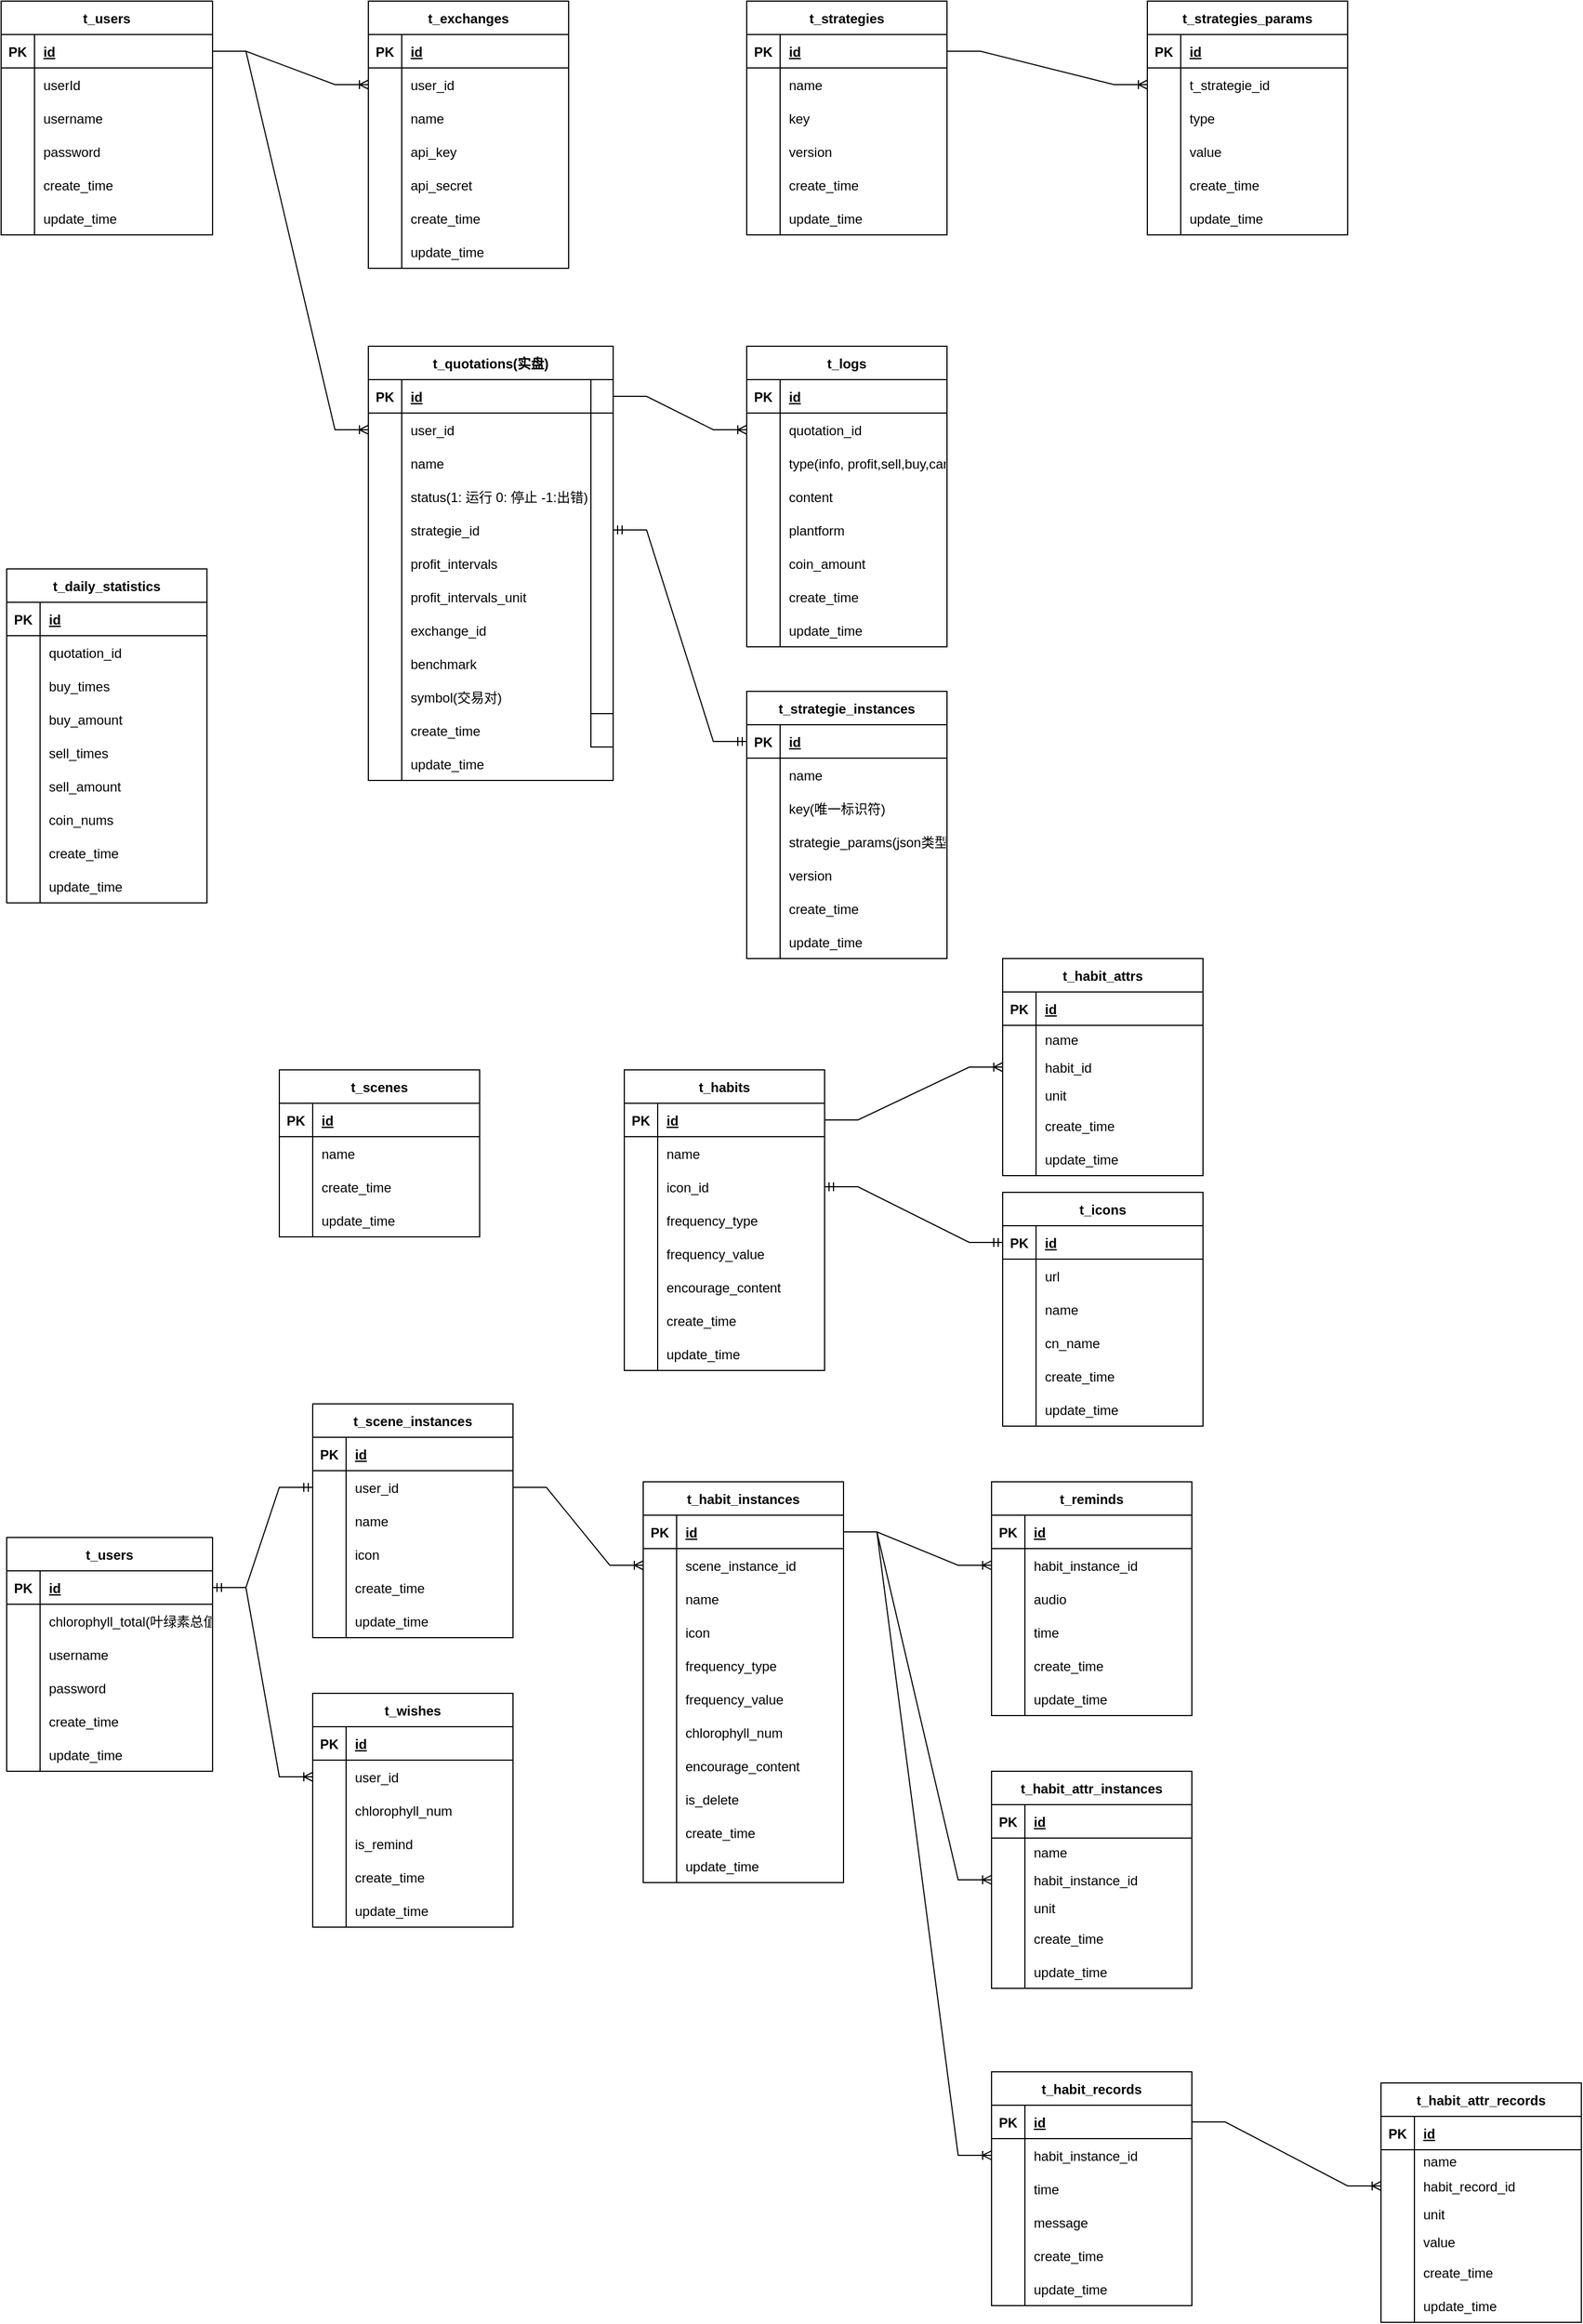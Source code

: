 <mxfile version="19.0.3" type="github">
  <diagram id="jKOin6_n5NIgZrXwZdPd" name="Page-1">
    <mxGraphModel dx="1455" dy="906" grid="1" gridSize="10" guides="1" tooltips="1" connect="1" arrows="1" fold="1" page="1" pageScale="1" pageWidth="3300" pageHeight="4681" math="0" shadow="0">
      <root>
        <mxCell id="0" />
        <mxCell id="1" parent="0" />
        <mxCell id="1FJCf2VOFmG2fmrwUOod-1" value="t_users" style="shape=table;startSize=30;container=1;collapsible=1;childLayout=tableLayout;fixedRows=1;rowLines=0;fontStyle=1;align=center;resizeLast=1;" parent="1" vertex="1">
          <mxGeometry x="30" y="40" width="190" height="210" as="geometry" />
        </mxCell>
        <mxCell id="1FJCf2VOFmG2fmrwUOod-2" value="" style="shape=partialRectangle;collapsible=0;dropTarget=0;pointerEvents=0;fillColor=none;top=0;left=0;bottom=1;right=0;points=[[0,0.5],[1,0.5]];portConstraint=eastwest;" parent="1FJCf2VOFmG2fmrwUOod-1" vertex="1">
          <mxGeometry y="30" width="190" height="30" as="geometry" />
        </mxCell>
        <mxCell id="1FJCf2VOFmG2fmrwUOod-3" value="PK" style="shape=partialRectangle;connectable=0;fillColor=none;top=0;left=0;bottom=0;right=0;fontStyle=1;overflow=hidden;" parent="1FJCf2VOFmG2fmrwUOod-2" vertex="1">
          <mxGeometry width="30" height="30" as="geometry">
            <mxRectangle width="30" height="30" as="alternateBounds" />
          </mxGeometry>
        </mxCell>
        <mxCell id="1FJCf2VOFmG2fmrwUOod-4" value="id" style="shape=partialRectangle;connectable=0;fillColor=none;top=0;left=0;bottom=0;right=0;align=left;spacingLeft=6;fontStyle=5;overflow=hidden;" parent="1FJCf2VOFmG2fmrwUOod-2" vertex="1">
          <mxGeometry x="30" width="160" height="30" as="geometry">
            <mxRectangle width="160" height="30" as="alternateBounds" />
          </mxGeometry>
        </mxCell>
        <mxCell id="s9yv1-ej-5y0jqBdXdBK-11" value="" style="shape=partialRectangle;collapsible=0;dropTarget=0;pointerEvents=0;fillColor=none;top=0;left=0;bottom=0;right=0;points=[[0,0.5],[1,0.5]];portConstraint=eastwest;" parent="1FJCf2VOFmG2fmrwUOod-1" vertex="1">
          <mxGeometry y="60" width="190" height="30" as="geometry" />
        </mxCell>
        <mxCell id="s9yv1-ej-5y0jqBdXdBK-12" value="" style="shape=partialRectangle;connectable=0;fillColor=none;top=0;left=0;bottom=0;right=0;editable=1;overflow=hidden;" parent="s9yv1-ej-5y0jqBdXdBK-11" vertex="1">
          <mxGeometry width="30" height="30" as="geometry">
            <mxRectangle width="30" height="30" as="alternateBounds" />
          </mxGeometry>
        </mxCell>
        <mxCell id="s9yv1-ej-5y0jqBdXdBK-13" value="userId" style="shape=partialRectangle;connectable=0;fillColor=none;top=0;left=0;bottom=0;right=0;align=left;spacingLeft=6;overflow=hidden;" parent="s9yv1-ej-5y0jqBdXdBK-11" vertex="1">
          <mxGeometry x="30" width="160" height="30" as="geometry">
            <mxRectangle width="160" height="30" as="alternateBounds" />
          </mxGeometry>
        </mxCell>
        <mxCell id="1FJCf2VOFmG2fmrwUOod-5" value="" style="shape=partialRectangle;collapsible=0;dropTarget=0;pointerEvents=0;fillColor=none;top=0;left=0;bottom=0;right=0;points=[[0,0.5],[1,0.5]];portConstraint=eastwest;" parent="1FJCf2VOFmG2fmrwUOod-1" vertex="1">
          <mxGeometry y="90" width="190" height="30" as="geometry" />
        </mxCell>
        <mxCell id="1FJCf2VOFmG2fmrwUOod-6" value="" style="shape=partialRectangle;connectable=0;fillColor=none;top=0;left=0;bottom=0;right=0;editable=1;overflow=hidden;" parent="1FJCf2VOFmG2fmrwUOod-5" vertex="1">
          <mxGeometry width="30" height="30" as="geometry">
            <mxRectangle width="30" height="30" as="alternateBounds" />
          </mxGeometry>
        </mxCell>
        <mxCell id="1FJCf2VOFmG2fmrwUOod-7" value="username" style="shape=partialRectangle;connectable=0;fillColor=none;top=0;left=0;bottom=0;right=0;align=left;spacingLeft=6;overflow=hidden;" parent="1FJCf2VOFmG2fmrwUOod-5" vertex="1">
          <mxGeometry x="30" width="160" height="30" as="geometry">
            <mxRectangle width="160" height="30" as="alternateBounds" />
          </mxGeometry>
        </mxCell>
        <mxCell id="s9yv1-ej-5y0jqBdXdBK-195" value="" style="shape=partialRectangle;collapsible=0;dropTarget=0;pointerEvents=0;fillColor=none;top=0;left=0;bottom=0;right=0;points=[[0,0.5],[1,0.5]];portConstraint=eastwest;" parent="1FJCf2VOFmG2fmrwUOod-1" vertex="1">
          <mxGeometry y="120" width="190" height="30" as="geometry" />
        </mxCell>
        <mxCell id="s9yv1-ej-5y0jqBdXdBK-196" value="" style="shape=partialRectangle;connectable=0;fillColor=none;top=0;left=0;bottom=0;right=0;editable=1;overflow=hidden;" parent="s9yv1-ej-5y0jqBdXdBK-195" vertex="1">
          <mxGeometry width="30" height="30" as="geometry">
            <mxRectangle width="30" height="30" as="alternateBounds" />
          </mxGeometry>
        </mxCell>
        <mxCell id="s9yv1-ej-5y0jqBdXdBK-197" value="password" style="shape=partialRectangle;connectable=0;fillColor=none;top=0;left=0;bottom=0;right=0;align=left;spacingLeft=6;overflow=hidden;" parent="s9yv1-ej-5y0jqBdXdBK-195" vertex="1">
          <mxGeometry x="30" width="160" height="30" as="geometry">
            <mxRectangle width="160" height="30" as="alternateBounds" />
          </mxGeometry>
        </mxCell>
        <mxCell id="1FJCf2VOFmG2fmrwUOod-8" value="" style="shape=partialRectangle;collapsible=0;dropTarget=0;pointerEvents=0;fillColor=none;top=0;left=0;bottom=0;right=0;points=[[0,0.5],[1,0.5]];portConstraint=eastwest;" parent="1FJCf2VOFmG2fmrwUOod-1" vertex="1">
          <mxGeometry y="150" width="190" height="30" as="geometry" />
        </mxCell>
        <mxCell id="1FJCf2VOFmG2fmrwUOod-9" value="" style="shape=partialRectangle;connectable=0;fillColor=none;top=0;left=0;bottom=0;right=0;editable=1;overflow=hidden;" parent="1FJCf2VOFmG2fmrwUOod-8" vertex="1">
          <mxGeometry width="30" height="30" as="geometry">
            <mxRectangle width="30" height="30" as="alternateBounds" />
          </mxGeometry>
        </mxCell>
        <mxCell id="1FJCf2VOFmG2fmrwUOod-10" value="create_time" style="shape=partialRectangle;connectable=0;fillColor=none;top=0;left=0;bottom=0;right=0;align=left;spacingLeft=6;overflow=hidden;" parent="1FJCf2VOFmG2fmrwUOod-8" vertex="1">
          <mxGeometry x="30" width="160" height="30" as="geometry">
            <mxRectangle width="160" height="30" as="alternateBounds" />
          </mxGeometry>
        </mxCell>
        <mxCell id="1FJCf2VOFmG2fmrwUOod-11" value="" style="shape=partialRectangle;collapsible=0;dropTarget=0;pointerEvents=0;fillColor=none;top=0;left=0;bottom=0;right=0;points=[[0,0.5],[1,0.5]];portConstraint=eastwest;" parent="1FJCf2VOFmG2fmrwUOod-1" vertex="1">
          <mxGeometry y="180" width="190" height="30" as="geometry" />
        </mxCell>
        <mxCell id="1FJCf2VOFmG2fmrwUOod-12" value="" style="shape=partialRectangle;connectable=0;fillColor=none;top=0;left=0;bottom=0;right=0;editable=1;overflow=hidden;" parent="1FJCf2VOFmG2fmrwUOod-11" vertex="1">
          <mxGeometry width="30" height="30" as="geometry">
            <mxRectangle width="30" height="30" as="alternateBounds" />
          </mxGeometry>
        </mxCell>
        <mxCell id="1FJCf2VOFmG2fmrwUOod-13" value="update_time" style="shape=partialRectangle;connectable=0;fillColor=none;top=0;left=0;bottom=0;right=0;align=left;spacingLeft=6;overflow=hidden;" parent="1FJCf2VOFmG2fmrwUOod-11" vertex="1">
          <mxGeometry x="30" width="160" height="30" as="geometry">
            <mxRectangle width="160" height="30" as="alternateBounds" />
          </mxGeometry>
        </mxCell>
        <mxCell id="s9yv1-ej-5y0jqBdXdBK-14" value="t_exchanges" style="shape=table;startSize=30;container=1;collapsible=1;childLayout=tableLayout;fixedRows=1;rowLines=0;fontStyle=1;align=center;resizeLast=1;" parent="1" vertex="1">
          <mxGeometry x="360" y="40" width="180" height="240" as="geometry">
            <mxRectangle x="360" y="40" width="110" height="30" as="alternateBounds" />
          </mxGeometry>
        </mxCell>
        <mxCell id="s9yv1-ej-5y0jqBdXdBK-15" value="" style="shape=tableRow;horizontal=0;startSize=0;swimlaneHead=0;swimlaneBody=0;fillColor=none;collapsible=0;dropTarget=0;points=[[0,0.5],[1,0.5]];portConstraint=eastwest;top=0;left=0;right=0;bottom=1;" parent="s9yv1-ej-5y0jqBdXdBK-14" vertex="1">
          <mxGeometry y="30" width="180" height="30" as="geometry" />
        </mxCell>
        <mxCell id="s9yv1-ej-5y0jqBdXdBK-16" value="PK" style="shape=partialRectangle;connectable=0;fillColor=none;top=0;left=0;bottom=0;right=0;fontStyle=1;overflow=hidden;" parent="s9yv1-ej-5y0jqBdXdBK-15" vertex="1">
          <mxGeometry width="30" height="30" as="geometry">
            <mxRectangle width="30" height="30" as="alternateBounds" />
          </mxGeometry>
        </mxCell>
        <mxCell id="s9yv1-ej-5y0jqBdXdBK-17" value="id" style="shape=partialRectangle;connectable=0;fillColor=none;top=0;left=0;bottom=0;right=0;align=left;spacingLeft=6;fontStyle=5;overflow=hidden;" parent="s9yv1-ej-5y0jqBdXdBK-15" vertex="1">
          <mxGeometry x="30" width="150" height="30" as="geometry">
            <mxRectangle width="150" height="30" as="alternateBounds" />
          </mxGeometry>
        </mxCell>
        <mxCell id="s9yv1-ej-5y0jqBdXdBK-37" value="" style="shape=tableRow;horizontal=0;startSize=0;swimlaneHead=0;swimlaneBody=0;fillColor=none;collapsible=0;dropTarget=0;points=[[0,0.5],[1,0.5]];portConstraint=eastwest;top=0;left=0;right=0;bottom=0;" parent="s9yv1-ej-5y0jqBdXdBK-14" vertex="1">
          <mxGeometry y="60" width="180" height="30" as="geometry" />
        </mxCell>
        <mxCell id="s9yv1-ej-5y0jqBdXdBK-38" value="" style="shape=partialRectangle;connectable=0;fillColor=none;top=0;left=0;bottom=0;right=0;editable=1;overflow=hidden;" parent="s9yv1-ej-5y0jqBdXdBK-37" vertex="1">
          <mxGeometry width="30" height="30" as="geometry">
            <mxRectangle width="30" height="30" as="alternateBounds" />
          </mxGeometry>
        </mxCell>
        <mxCell id="s9yv1-ej-5y0jqBdXdBK-39" value="user_id" style="shape=partialRectangle;connectable=0;fillColor=none;top=0;left=0;bottom=0;right=0;align=left;spacingLeft=6;overflow=hidden;" parent="s9yv1-ej-5y0jqBdXdBK-37" vertex="1">
          <mxGeometry x="30" width="150" height="30" as="geometry">
            <mxRectangle width="150" height="30" as="alternateBounds" />
          </mxGeometry>
        </mxCell>
        <mxCell id="s9yv1-ej-5y0jqBdXdBK-18" value="" style="shape=tableRow;horizontal=0;startSize=0;swimlaneHead=0;swimlaneBody=0;fillColor=none;collapsible=0;dropTarget=0;points=[[0,0.5],[1,0.5]];portConstraint=eastwest;top=0;left=0;right=0;bottom=0;" parent="s9yv1-ej-5y0jqBdXdBK-14" vertex="1">
          <mxGeometry y="90" width="180" height="30" as="geometry" />
        </mxCell>
        <mxCell id="s9yv1-ej-5y0jqBdXdBK-19" value="" style="shape=partialRectangle;connectable=0;fillColor=none;top=0;left=0;bottom=0;right=0;editable=1;overflow=hidden;" parent="s9yv1-ej-5y0jqBdXdBK-18" vertex="1">
          <mxGeometry width="30" height="30" as="geometry">
            <mxRectangle width="30" height="30" as="alternateBounds" />
          </mxGeometry>
        </mxCell>
        <mxCell id="s9yv1-ej-5y0jqBdXdBK-20" value="name" style="shape=partialRectangle;connectable=0;fillColor=none;top=0;left=0;bottom=0;right=0;align=left;spacingLeft=6;overflow=hidden;" parent="s9yv1-ej-5y0jqBdXdBK-18" vertex="1">
          <mxGeometry x="30" width="150" height="30" as="geometry">
            <mxRectangle width="150" height="30" as="alternateBounds" />
          </mxGeometry>
        </mxCell>
        <mxCell id="s9yv1-ej-5y0jqBdXdBK-21" value="" style="shape=tableRow;horizontal=0;startSize=0;swimlaneHead=0;swimlaneBody=0;fillColor=none;collapsible=0;dropTarget=0;points=[[0,0.5],[1,0.5]];portConstraint=eastwest;top=0;left=0;right=0;bottom=0;" parent="s9yv1-ej-5y0jqBdXdBK-14" vertex="1">
          <mxGeometry y="120" width="180" height="30" as="geometry" />
        </mxCell>
        <mxCell id="s9yv1-ej-5y0jqBdXdBK-22" value="" style="shape=partialRectangle;connectable=0;fillColor=none;top=0;left=0;bottom=0;right=0;editable=1;overflow=hidden;" parent="s9yv1-ej-5y0jqBdXdBK-21" vertex="1">
          <mxGeometry width="30" height="30" as="geometry">
            <mxRectangle width="30" height="30" as="alternateBounds" />
          </mxGeometry>
        </mxCell>
        <mxCell id="s9yv1-ej-5y0jqBdXdBK-23" value="api_key" style="shape=partialRectangle;connectable=0;fillColor=none;top=0;left=0;bottom=0;right=0;align=left;spacingLeft=6;overflow=hidden;" parent="s9yv1-ej-5y0jqBdXdBK-21" vertex="1">
          <mxGeometry x="30" width="150" height="30" as="geometry">
            <mxRectangle width="150" height="30" as="alternateBounds" />
          </mxGeometry>
        </mxCell>
        <mxCell id="s9yv1-ej-5y0jqBdXdBK-24" value="" style="shape=tableRow;horizontal=0;startSize=0;swimlaneHead=0;swimlaneBody=0;fillColor=none;collapsible=0;dropTarget=0;points=[[0,0.5],[1,0.5]];portConstraint=eastwest;top=0;left=0;right=0;bottom=0;" parent="s9yv1-ej-5y0jqBdXdBK-14" vertex="1">
          <mxGeometry y="150" width="180" height="30" as="geometry" />
        </mxCell>
        <mxCell id="s9yv1-ej-5y0jqBdXdBK-25" value="" style="shape=partialRectangle;connectable=0;fillColor=none;top=0;left=0;bottom=0;right=0;editable=1;overflow=hidden;" parent="s9yv1-ej-5y0jqBdXdBK-24" vertex="1">
          <mxGeometry width="30" height="30" as="geometry">
            <mxRectangle width="30" height="30" as="alternateBounds" />
          </mxGeometry>
        </mxCell>
        <mxCell id="s9yv1-ej-5y0jqBdXdBK-26" value="api_secret" style="shape=partialRectangle;connectable=0;fillColor=none;top=0;left=0;bottom=0;right=0;align=left;spacingLeft=6;overflow=hidden;" parent="s9yv1-ej-5y0jqBdXdBK-24" vertex="1">
          <mxGeometry x="30" width="150" height="30" as="geometry">
            <mxRectangle width="150" height="30" as="alternateBounds" />
          </mxGeometry>
        </mxCell>
        <mxCell id="s9yv1-ej-5y0jqBdXdBK-27" value="" style="shape=tableRow;horizontal=0;startSize=0;swimlaneHead=0;swimlaneBody=0;fillColor=none;collapsible=0;dropTarget=0;points=[[0,0.5],[1,0.5]];portConstraint=eastwest;top=0;left=0;right=0;bottom=0;" parent="s9yv1-ej-5y0jqBdXdBK-14" vertex="1">
          <mxGeometry y="180" width="180" height="30" as="geometry" />
        </mxCell>
        <mxCell id="s9yv1-ej-5y0jqBdXdBK-28" value="" style="shape=partialRectangle;connectable=0;fillColor=none;top=0;left=0;bottom=0;right=0;editable=1;overflow=hidden;" parent="s9yv1-ej-5y0jqBdXdBK-27" vertex="1">
          <mxGeometry width="30" height="30" as="geometry">
            <mxRectangle width="30" height="30" as="alternateBounds" />
          </mxGeometry>
        </mxCell>
        <mxCell id="s9yv1-ej-5y0jqBdXdBK-29" value="create_time" style="shape=partialRectangle;connectable=0;fillColor=none;top=0;left=0;bottom=0;right=0;align=left;spacingLeft=6;overflow=hidden;" parent="s9yv1-ej-5y0jqBdXdBK-27" vertex="1">
          <mxGeometry x="30" width="150" height="30" as="geometry">
            <mxRectangle width="150" height="30" as="alternateBounds" />
          </mxGeometry>
        </mxCell>
        <mxCell id="s9yv1-ej-5y0jqBdXdBK-30" value="" style="shape=tableRow;horizontal=0;startSize=0;swimlaneHead=0;swimlaneBody=0;fillColor=none;collapsible=0;dropTarget=0;points=[[0,0.5],[1,0.5]];portConstraint=eastwest;top=0;left=0;right=0;bottom=0;" parent="s9yv1-ej-5y0jqBdXdBK-14" vertex="1">
          <mxGeometry y="210" width="180" height="30" as="geometry" />
        </mxCell>
        <mxCell id="s9yv1-ej-5y0jqBdXdBK-31" value="" style="shape=partialRectangle;connectable=0;fillColor=none;top=0;left=0;bottom=0;right=0;editable=1;overflow=hidden;" parent="s9yv1-ej-5y0jqBdXdBK-30" vertex="1">
          <mxGeometry width="30" height="30" as="geometry">
            <mxRectangle width="30" height="30" as="alternateBounds" />
          </mxGeometry>
        </mxCell>
        <mxCell id="s9yv1-ej-5y0jqBdXdBK-32" value="update_time" style="shape=partialRectangle;connectable=0;fillColor=none;top=0;left=0;bottom=0;right=0;align=left;spacingLeft=6;overflow=hidden;" parent="s9yv1-ej-5y0jqBdXdBK-30" vertex="1">
          <mxGeometry x="30" width="150" height="30" as="geometry">
            <mxRectangle width="150" height="30" as="alternateBounds" />
          </mxGeometry>
        </mxCell>
        <mxCell id="s9yv1-ej-5y0jqBdXdBK-44" value="" style="edgeStyle=entityRelationEdgeStyle;fontSize=12;html=1;endArrow=ERoneToMany;rounded=0;exitX=1;exitY=0.5;exitDx=0;exitDy=0;" parent="1" source="1FJCf2VOFmG2fmrwUOod-2" target="s9yv1-ej-5y0jqBdXdBK-37" edge="1">
          <mxGeometry width="100" height="100" relative="1" as="geometry">
            <mxPoint x="230" y="290" as="sourcePoint" />
            <mxPoint x="330" y="190" as="targetPoint" />
          </mxGeometry>
        </mxCell>
        <mxCell id="s9yv1-ej-5y0jqBdXdBK-45" value="t_quotations(实盘)" style="shape=table;startSize=30;container=1;collapsible=1;childLayout=tableLayout;fixedRows=1;rowLines=0;fontStyle=1;align=center;resizeLast=1;" parent="1" vertex="1">
          <mxGeometry x="360" y="350" width="220" height="390" as="geometry" />
        </mxCell>
        <mxCell id="s9yv1-ej-5y0jqBdXdBK-46" value="" style="shape=tableRow;horizontal=0;startSize=0;swimlaneHead=0;swimlaneBody=0;fillColor=none;collapsible=0;dropTarget=0;points=[[0,0.5],[1,0.5]];portConstraint=eastwest;top=0;left=0;right=0;bottom=1;" parent="s9yv1-ej-5y0jqBdXdBK-45" vertex="1">
          <mxGeometry y="30" width="220" height="30" as="geometry" />
        </mxCell>
        <mxCell id="s9yv1-ej-5y0jqBdXdBK-47" value="PK" style="shape=partialRectangle;connectable=0;fillColor=none;top=0;left=0;bottom=0;right=0;fontStyle=1;overflow=hidden;" parent="s9yv1-ej-5y0jqBdXdBK-46" vertex="1">
          <mxGeometry width="30" height="30" as="geometry">
            <mxRectangle width="30" height="30" as="alternateBounds" />
          </mxGeometry>
        </mxCell>
        <mxCell id="s9yv1-ej-5y0jqBdXdBK-48" value="id" style="shape=partialRectangle;connectable=0;fillColor=none;top=0;left=0;bottom=0;right=0;align=left;spacingLeft=6;fontStyle=5;overflow=hidden;" parent="s9yv1-ej-5y0jqBdXdBK-46" vertex="1">
          <mxGeometry x="30" width="190" height="30" as="geometry">
            <mxRectangle width="190" height="30" as="alternateBounds" />
          </mxGeometry>
        </mxCell>
        <mxCell id="s9yv1-ej-5y0jqBdXdBK-76" value="" style="shape=tableRow;horizontal=0;startSize=0;swimlaneHead=0;swimlaneBody=0;fillColor=none;collapsible=0;dropTarget=0;points=[[0,0.5],[1,0.5]];portConstraint=eastwest;top=0;left=0;right=0;bottom=0;" parent="s9yv1-ej-5y0jqBdXdBK-45" vertex="1">
          <mxGeometry y="60" width="220" height="30" as="geometry" />
        </mxCell>
        <mxCell id="s9yv1-ej-5y0jqBdXdBK-77" value="" style="shape=partialRectangle;connectable=0;fillColor=none;top=0;left=0;bottom=0;right=0;editable=1;overflow=hidden;" parent="s9yv1-ej-5y0jqBdXdBK-76" vertex="1">
          <mxGeometry width="30" height="30" as="geometry">
            <mxRectangle width="30" height="30" as="alternateBounds" />
          </mxGeometry>
        </mxCell>
        <mxCell id="s9yv1-ej-5y0jqBdXdBK-78" value="user_id" style="shape=partialRectangle;connectable=0;fillColor=none;top=0;left=0;bottom=0;right=0;align=left;spacingLeft=6;overflow=hidden;" parent="s9yv1-ej-5y0jqBdXdBK-76" vertex="1">
          <mxGeometry x="30" width="190" height="30" as="geometry">
            <mxRectangle width="190" height="30" as="alternateBounds" />
          </mxGeometry>
        </mxCell>
        <mxCell id="s9yv1-ej-5y0jqBdXdBK-49" value="" style="shape=tableRow;horizontal=0;startSize=0;swimlaneHead=0;swimlaneBody=0;fillColor=none;collapsible=0;dropTarget=0;points=[[0,0.5],[1,0.5]];portConstraint=eastwest;top=0;left=0;right=0;bottom=0;" parent="s9yv1-ej-5y0jqBdXdBK-45" vertex="1">
          <mxGeometry y="90" width="220" height="30" as="geometry" />
        </mxCell>
        <mxCell id="s9yv1-ej-5y0jqBdXdBK-50" value="" style="shape=partialRectangle;connectable=0;fillColor=none;top=0;left=0;bottom=0;right=0;editable=1;overflow=hidden;" parent="s9yv1-ej-5y0jqBdXdBK-49" vertex="1">
          <mxGeometry width="30" height="30" as="geometry">
            <mxRectangle width="30" height="30" as="alternateBounds" />
          </mxGeometry>
        </mxCell>
        <mxCell id="s9yv1-ej-5y0jqBdXdBK-51" value="name" style="shape=partialRectangle;connectable=0;fillColor=none;top=0;left=0;bottom=0;right=0;align=left;spacingLeft=6;overflow=hidden;" parent="s9yv1-ej-5y0jqBdXdBK-49" vertex="1">
          <mxGeometry x="30" width="190" height="30" as="geometry">
            <mxRectangle width="190" height="30" as="alternateBounds" />
          </mxGeometry>
        </mxCell>
        <mxCell id="s9yv1-ej-5y0jqBdXdBK-198" value="" style="shape=tableRow;horizontal=0;startSize=0;swimlaneHead=0;swimlaneBody=0;fillColor=none;collapsible=0;dropTarget=0;points=[[0,0.5],[1,0.5]];portConstraint=eastwest;top=0;left=0;right=0;bottom=0;" parent="s9yv1-ej-5y0jqBdXdBK-45" vertex="1">
          <mxGeometry y="120" width="220" height="30" as="geometry" />
        </mxCell>
        <mxCell id="s9yv1-ej-5y0jqBdXdBK-199" value="" style="shape=partialRectangle;connectable=0;fillColor=none;top=0;left=0;bottom=0;right=0;editable=1;overflow=hidden;" parent="s9yv1-ej-5y0jqBdXdBK-198" vertex="1">
          <mxGeometry width="30" height="30" as="geometry">
            <mxRectangle width="30" height="30" as="alternateBounds" />
          </mxGeometry>
        </mxCell>
        <mxCell id="s9yv1-ej-5y0jqBdXdBK-200" value="status(1: 运行 0: 停止 -1:出错)" style="shape=partialRectangle;connectable=0;fillColor=none;top=0;left=0;bottom=0;right=0;align=left;spacingLeft=6;overflow=hidden;" parent="s9yv1-ej-5y0jqBdXdBK-198" vertex="1">
          <mxGeometry x="30" width="190" height="30" as="geometry">
            <mxRectangle width="190" height="30" as="alternateBounds" />
          </mxGeometry>
        </mxCell>
        <mxCell id="s9yv1-ej-5y0jqBdXdBK-58" value="" style="shape=tableRow;horizontal=0;startSize=0;swimlaneHead=0;swimlaneBody=0;fillColor=none;collapsible=0;dropTarget=0;points=[[0,0.5],[1,0.5]];portConstraint=eastwest;top=0;left=0;right=0;bottom=0;" parent="s9yv1-ej-5y0jqBdXdBK-45" vertex="1">
          <mxGeometry y="150" width="220" height="30" as="geometry" />
        </mxCell>
        <mxCell id="s9yv1-ej-5y0jqBdXdBK-59" value="" style="shape=partialRectangle;connectable=0;fillColor=none;top=0;left=0;bottom=0;right=0;editable=1;overflow=hidden;" parent="s9yv1-ej-5y0jqBdXdBK-58" vertex="1">
          <mxGeometry width="30" height="30" as="geometry">
            <mxRectangle width="30" height="30" as="alternateBounds" />
          </mxGeometry>
        </mxCell>
        <mxCell id="s9yv1-ej-5y0jqBdXdBK-60" value="strategie_id" style="shape=partialRectangle;connectable=0;fillColor=none;top=0;left=0;bottom=0;right=0;align=left;spacingLeft=6;overflow=hidden;" parent="s9yv1-ej-5y0jqBdXdBK-58" vertex="1">
          <mxGeometry x="30" width="190" height="30" as="geometry">
            <mxRectangle width="190" height="30" as="alternateBounds" />
          </mxGeometry>
        </mxCell>
        <mxCell id="s9yv1-ej-5y0jqBdXdBK-64" value="" style="shape=tableRow;horizontal=0;startSize=0;swimlaneHead=0;swimlaneBody=0;fillColor=none;collapsible=0;dropTarget=0;points=[[0,0.5],[1,0.5]];portConstraint=eastwest;top=0;left=0;right=0;bottom=0;" parent="s9yv1-ej-5y0jqBdXdBK-45" vertex="1">
          <mxGeometry y="180" width="220" height="30" as="geometry" />
        </mxCell>
        <mxCell id="s9yv1-ej-5y0jqBdXdBK-65" value="" style="shape=partialRectangle;connectable=0;fillColor=none;top=0;left=0;bottom=0;right=0;editable=1;overflow=hidden;" parent="s9yv1-ej-5y0jqBdXdBK-64" vertex="1">
          <mxGeometry width="30" height="30" as="geometry">
            <mxRectangle width="30" height="30" as="alternateBounds" />
          </mxGeometry>
        </mxCell>
        <mxCell id="s9yv1-ej-5y0jqBdXdBK-66" value="profit_intervals" style="shape=partialRectangle;connectable=0;fillColor=none;top=0;left=0;bottom=0;right=0;align=left;spacingLeft=6;overflow=hidden;" parent="s9yv1-ej-5y0jqBdXdBK-64" vertex="1">
          <mxGeometry x="30" width="190" height="30" as="geometry">
            <mxRectangle width="190" height="30" as="alternateBounds" />
          </mxGeometry>
        </mxCell>
        <mxCell id="s9yv1-ej-5y0jqBdXdBK-67" value="" style="shape=tableRow;horizontal=0;startSize=0;swimlaneHead=0;swimlaneBody=0;fillColor=none;collapsible=0;dropTarget=0;points=[[0,0.5],[1,0.5]];portConstraint=eastwest;top=0;left=0;right=0;bottom=0;" parent="s9yv1-ej-5y0jqBdXdBK-45" vertex="1">
          <mxGeometry y="210" width="220" height="30" as="geometry" />
        </mxCell>
        <mxCell id="s9yv1-ej-5y0jqBdXdBK-68" value="" style="shape=partialRectangle;connectable=0;fillColor=none;top=0;left=0;bottom=0;right=0;editable=1;overflow=hidden;" parent="s9yv1-ej-5y0jqBdXdBK-67" vertex="1">
          <mxGeometry width="30" height="30" as="geometry">
            <mxRectangle width="30" height="30" as="alternateBounds" />
          </mxGeometry>
        </mxCell>
        <mxCell id="s9yv1-ej-5y0jqBdXdBK-69" value="profit_intervals_unit" style="shape=partialRectangle;connectable=0;fillColor=none;top=0;left=0;bottom=0;right=0;align=left;spacingLeft=6;overflow=hidden;" parent="s9yv1-ej-5y0jqBdXdBK-67" vertex="1">
          <mxGeometry x="30" width="190" height="30" as="geometry">
            <mxRectangle width="190" height="30" as="alternateBounds" />
          </mxGeometry>
        </mxCell>
        <mxCell id="s9yv1-ej-5y0jqBdXdBK-70" value="" style="shape=tableRow;horizontal=0;startSize=0;swimlaneHead=0;swimlaneBody=0;fillColor=none;collapsible=0;dropTarget=0;points=[[0,0.5],[1,0.5]];portConstraint=eastwest;top=0;left=0;right=0;bottom=0;" parent="s9yv1-ej-5y0jqBdXdBK-45" vertex="1">
          <mxGeometry y="240" width="220" height="30" as="geometry" />
        </mxCell>
        <mxCell id="s9yv1-ej-5y0jqBdXdBK-71" value="" style="shape=partialRectangle;connectable=0;fillColor=none;top=0;left=0;bottom=0;right=0;editable=1;overflow=hidden;" parent="s9yv1-ej-5y0jqBdXdBK-70" vertex="1">
          <mxGeometry width="30" height="30" as="geometry">
            <mxRectangle width="30" height="30" as="alternateBounds" />
          </mxGeometry>
        </mxCell>
        <mxCell id="s9yv1-ej-5y0jqBdXdBK-72" value="exchange_id" style="shape=partialRectangle;connectable=0;fillColor=none;top=0;left=0;bottom=0;right=0;align=left;spacingLeft=6;overflow=hidden;" parent="s9yv1-ej-5y0jqBdXdBK-70" vertex="1">
          <mxGeometry x="30" width="190" height="30" as="geometry">
            <mxRectangle width="190" height="30" as="alternateBounds" />
          </mxGeometry>
        </mxCell>
        <mxCell id="4STtSRA-4yq8gSf5xxjm-1" value="" style="shape=tableRow;horizontal=0;startSize=0;swimlaneHead=0;swimlaneBody=0;fillColor=none;collapsible=0;dropTarget=0;points=[[0,0.5],[1,0.5]];portConstraint=eastwest;top=0;left=0;right=0;bottom=0;" vertex="1" parent="s9yv1-ej-5y0jqBdXdBK-45">
          <mxGeometry y="270" width="220" height="30" as="geometry" />
        </mxCell>
        <mxCell id="4STtSRA-4yq8gSf5xxjm-2" value="" style="shape=partialRectangle;connectable=0;fillColor=none;top=0;left=0;bottom=0;right=0;editable=1;overflow=hidden;" vertex="1" parent="4STtSRA-4yq8gSf5xxjm-1">
          <mxGeometry width="30" height="30" as="geometry">
            <mxRectangle width="30" height="30" as="alternateBounds" />
          </mxGeometry>
        </mxCell>
        <mxCell id="4STtSRA-4yq8gSf5xxjm-3" value="benchmark" style="shape=partialRectangle;connectable=0;fillColor=none;top=0;left=0;bottom=0;right=0;align=left;spacingLeft=6;overflow=hidden;" vertex="1" parent="4STtSRA-4yq8gSf5xxjm-1">
          <mxGeometry x="30" width="190" height="30" as="geometry">
            <mxRectangle width="190" height="30" as="alternateBounds" />
          </mxGeometry>
        </mxCell>
        <mxCell id="s9yv1-ej-5y0jqBdXdBK-73" value="" style="shape=tableRow;horizontal=0;startSize=0;swimlaneHead=0;swimlaneBody=0;fillColor=none;collapsible=0;dropTarget=0;points=[[0,0.5],[1,0.5]];portConstraint=eastwest;top=0;left=0;right=0;bottom=0;" parent="s9yv1-ej-5y0jqBdXdBK-45" vertex="1">
          <mxGeometry y="300" width="220" height="30" as="geometry" />
        </mxCell>
        <mxCell id="s9yv1-ej-5y0jqBdXdBK-74" value="" style="shape=partialRectangle;connectable=0;fillColor=none;top=0;left=0;bottom=0;right=0;editable=1;overflow=hidden;" parent="s9yv1-ej-5y0jqBdXdBK-73" vertex="1">
          <mxGeometry width="30" height="30" as="geometry">
            <mxRectangle width="30" height="30" as="alternateBounds" />
          </mxGeometry>
        </mxCell>
        <mxCell id="s9yv1-ej-5y0jqBdXdBK-75" value="symbol(交易对)" style="shape=partialRectangle;connectable=0;fillColor=none;top=0;left=0;bottom=0;right=0;align=left;spacingLeft=6;overflow=hidden;" parent="s9yv1-ej-5y0jqBdXdBK-73" vertex="1">
          <mxGeometry x="30" width="190" height="30" as="geometry">
            <mxRectangle width="190" height="30" as="alternateBounds" />
          </mxGeometry>
        </mxCell>
        <mxCell id="s9yv1-ej-5y0jqBdXdBK-52" value="" style="shape=tableRow;horizontal=0;startSize=0;swimlaneHead=0;swimlaneBody=0;fillColor=none;collapsible=0;dropTarget=0;points=[[0,0.5],[1,0.5]];portConstraint=eastwest;top=0;left=0;right=0;bottom=0;" parent="s9yv1-ej-5y0jqBdXdBK-45" vertex="1">
          <mxGeometry y="330" width="220" height="30" as="geometry" />
        </mxCell>
        <mxCell id="s9yv1-ej-5y0jqBdXdBK-53" value="" style="shape=partialRectangle;connectable=0;fillColor=none;top=0;left=0;bottom=0;right=0;editable=1;overflow=hidden;" parent="s9yv1-ej-5y0jqBdXdBK-52" vertex="1">
          <mxGeometry width="30" height="30" as="geometry">
            <mxRectangle width="30" height="30" as="alternateBounds" />
          </mxGeometry>
        </mxCell>
        <mxCell id="s9yv1-ej-5y0jqBdXdBK-54" value="create_time" style="shape=partialRectangle;connectable=0;fillColor=none;top=0;left=0;bottom=0;right=0;align=left;spacingLeft=6;overflow=hidden;" parent="s9yv1-ej-5y0jqBdXdBK-52" vertex="1">
          <mxGeometry x="30" width="170" height="30" as="geometry">
            <mxRectangle width="170" height="30" as="alternateBounds" />
          </mxGeometry>
        </mxCell>
        <mxCell id="s9yv1-ej-5y0jqBdXdBK-214" value="" style="whiteSpace=wrap;html=1;startSize=30;fontStyle=1;" parent="s9yv1-ej-5y0jqBdXdBK-52" vertex="1">
          <mxGeometry x="200" width="20" height="30" as="geometry">
            <mxRectangle width="20" height="30" as="alternateBounds" />
          </mxGeometry>
        </mxCell>
        <mxCell id="s9yv1-ej-5y0jqBdXdBK-55" value="" style="shape=tableRow;horizontal=0;startSize=0;swimlaneHead=0;swimlaneBody=0;fillColor=none;collapsible=0;dropTarget=0;points=[[0,0.5],[1,0.5]];portConstraint=eastwest;top=0;left=0;right=0;bottom=0;" parent="s9yv1-ej-5y0jqBdXdBK-45" vertex="1">
          <mxGeometry y="360" width="220" height="30" as="geometry" />
        </mxCell>
        <mxCell id="s9yv1-ej-5y0jqBdXdBK-56" value="" style="shape=partialRectangle;connectable=0;fillColor=none;top=0;left=0;bottom=0;right=0;editable=1;overflow=hidden;" parent="s9yv1-ej-5y0jqBdXdBK-55" vertex="1">
          <mxGeometry width="30" height="30" as="geometry">
            <mxRectangle width="30" height="30" as="alternateBounds" />
          </mxGeometry>
        </mxCell>
        <mxCell id="s9yv1-ej-5y0jqBdXdBK-57" value="update_time" style="shape=partialRectangle;connectable=0;fillColor=none;top=0;left=0;bottom=0;right=0;align=left;spacingLeft=6;overflow=hidden;" parent="s9yv1-ej-5y0jqBdXdBK-55" vertex="1">
          <mxGeometry x="30" width="190" height="30" as="geometry">
            <mxRectangle width="190" height="30" as="alternateBounds" />
          </mxGeometry>
        </mxCell>
        <mxCell id="s9yv1-ej-5y0jqBdXdBK-79" value="" style="edgeStyle=entityRelationEdgeStyle;fontSize=12;html=1;endArrow=ERoneToMany;rounded=0;exitX=1;exitY=0.5;exitDx=0;exitDy=0;entryX=0;entryY=0.5;entryDx=0;entryDy=0;" parent="1" source="1FJCf2VOFmG2fmrwUOod-2" target="s9yv1-ej-5y0jqBdXdBK-76" edge="1">
          <mxGeometry width="100" height="100" relative="1" as="geometry">
            <mxPoint x="230" y="95" as="sourcePoint" />
            <mxPoint x="370" y="125" as="targetPoint" />
          </mxGeometry>
        </mxCell>
        <mxCell id="s9yv1-ej-5y0jqBdXdBK-83" value="t_strategies" style="shape=table;startSize=30;container=1;collapsible=1;childLayout=tableLayout;fixedRows=1;rowLines=0;fontStyle=1;align=center;resizeLast=1;" parent="1" vertex="1">
          <mxGeometry x="700" y="40" width="180" height="210" as="geometry" />
        </mxCell>
        <mxCell id="s9yv1-ej-5y0jqBdXdBK-84" value="" style="shape=tableRow;horizontal=0;startSize=0;swimlaneHead=0;swimlaneBody=0;fillColor=none;collapsible=0;dropTarget=0;points=[[0,0.5],[1,0.5]];portConstraint=eastwest;top=0;left=0;right=0;bottom=1;" parent="s9yv1-ej-5y0jqBdXdBK-83" vertex="1">
          <mxGeometry y="30" width="180" height="30" as="geometry" />
        </mxCell>
        <mxCell id="s9yv1-ej-5y0jqBdXdBK-85" value="PK" style="shape=partialRectangle;connectable=0;fillColor=none;top=0;left=0;bottom=0;right=0;fontStyle=1;overflow=hidden;" parent="s9yv1-ej-5y0jqBdXdBK-84" vertex="1">
          <mxGeometry width="30" height="30" as="geometry">
            <mxRectangle width="30" height="30" as="alternateBounds" />
          </mxGeometry>
        </mxCell>
        <mxCell id="s9yv1-ej-5y0jqBdXdBK-86" value="id" style="shape=partialRectangle;connectable=0;fillColor=none;top=0;left=0;bottom=0;right=0;align=left;spacingLeft=6;fontStyle=5;overflow=hidden;" parent="s9yv1-ej-5y0jqBdXdBK-84" vertex="1">
          <mxGeometry x="30" width="150" height="30" as="geometry">
            <mxRectangle width="150" height="30" as="alternateBounds" />
          </mxGeometry>
        </mxCell>
        <mxCell id="s9yv1-ej-5y0jqBdXdBK-87" value="" style="shape=tableRow;horizontal=0;startSize=0;swimlaneHead=0;swimlaneBody=0;fillColor=none;collapsible=0;dropTarget=0;points=[[0,0.5],[1,0.5]];portConstraint=eastwest;top=0;left=0;right=0;bottom=0;" parent="s9yv1-ej-5y0jqBdXdBK-83" vertex="1">
          <mxGeometry y="60" width="180" height="30" as="geometry" />
        </mxCell>
        <mxCell id="s9yv1-ej-5y0jqBdXdBK-88" value="" style="shape=partialRectangle;connectable=0;fillColor=none;top=0;left=0;bottom=0;right=0;editable=1;overflow=hidden;" parent="s9yv1-ej-5y0jqBdXdBK-87" vertex="1">
          <mxGeometry width="30" height="30" as="geometry">
            <mxRectangle width="30" height="30" as="alternateBounds" />
          </mxGeometry>
        </mxCell>
        <mxCell id="s9yv1-ej-5y0jqBdXdBK-89" value="name" style="shape=partialRectangle;connectable=0;fillColor=none;top=0;left=0;bottom=0;right=0;align=left;spacingLeft=6;overflow=hidden;" parent="s9yv1-ej-5y0jqBdXdBK-87" vertex="1">
          <mxGeometry x="30" width="150" height="30" as="geometry">
            <mxRectangle width="150" height="30" as="alternateBounds" />
          </mxGeometry>
        </mxCell>
        <mxCell id="s9yv1-ej-5y0jqBdXdBK-139" value="" style="shape=tableRow;horizontal=0;startSize=0;swimlaneHead=0;swimlaneBody=0;fillColor=none;collapsible=0;dropTarget=0;points=[[0,0.5],[1,0.5]];portConstraint=eastwest;top=0;left=0;right=0;bottom=0;" parent="s9yv1-ej-5y0jqBdXdBK-83" vertex="1">
          <mxGeometry y="90" width="180" height="30" as="geometry" />
        </mxCell>
        <mxCell id="s9yv1-ej-5y0jqBdXdBK-140" value="" style="shape=partialRectangle;connectable=0;fillColor=none;top=0;left=0;bottom=0;right=0;editable=1;overflow=hidden;" parent="s9yv1-ej-5y0jqBdXdBK-139" vertex="1">
          <mxGeometry width="30" height="30" as="geometry">
            <mxRectangle width="30" height="30" as="alternateBounds" />
          </mxGeometry>
        </mxCell>
        <mxCell id="s9yv1-ej-5y0jqBdXdBK-141" value="key" style="shape=partialRectangle;connectable=0;fillColor=none;top=0;left=0;bottom=0;right=0;align=left;spacingLeft=6;overflow=hidden;" parent="s9yv1-ej-5y0jqBdXdBK-139" vertex="1">
          <mxGeometry x="30" width="150" height="30" as="geometry">
            <mxRectangle width="150" height="30" as="alternateBounds" />
          </mxGeometry>
        </mxCell>
        <mxCell id="s9yv1-ej-5y0jqBdXdBK-133" value="" style="shape=tableRow;horizontal=0;startSize=0;swimlaneHead=0;swimlaneBody=0;fillColor=none;collapsible=0;dropTarget=0;points=[[0,0.5],[1,0.5]];portConstraint=eastwest;top=0;left=0;right=0;bottom=0;" parent="s9yv1-ej-5y0jqBdXdBK-83" vertex="1">
          <mxGeometry y="120" width="180" height="30" as="geometry" />
        </mxCell>
        <mxCell id="s9yv1-ej-5y0jqBdXdBK-134" value="" style="shape=partialRectangle;connectable=0;fillColor=none;top=0;left=0;bottom=0;right=0;editable=1;overflow=hidden;" parent="s9yv1-ej-5y0jqBdXdBK-133" vertex="1">
          <mxGeometry width="30" height="30" as="geometry">
            <mxRectangle width="30" height="30" as="alternateBounds" />
          </mxGeometry>
        </mxCell>
        <mxCell id="s9yv1-ej-5y0jqBdXdBK-135" value="version" style="shape=partialRectangle;connectable=0;fillColor=none;top=0;left=0;bottom=0;right=0;align=left;spacingLeft=6;overflow=hidden;" parent="s9yv1-ej-5y0jqBdXdBK-133" vertex="1">
          <mxGeometry x="30" width="150" height="30" as="geometry">
            <mxRectangle width="150" height="30" as="alternateBounds" />
          </mxGeometry>
        </mxCell>
        <mxCell id="s9yv1-ej-5y0jqBdXdBK-90" value="" style="shape=tableRow;horizontal=0;startSize=0;swimlaneHead=0;swimlaneBody=0;fillColor=none;collapsible=0;dropTarget=0;points=[[0,0.5],[1,0.5]];portConstraint=eastwest;top=0;left=0;right=0;bottom=0;" parent="s9yv1-ej-5y0jqBdXdBK-83" vertex="1">
          <mxGeometry y="150" width="180" height="30" as="geometry" />
        </mxCell>
        <mxCell id="s9yv1-ej-5y0jqBdXdBK-91" value="" style="shape=partialRectangle;connectable=0;fillColor=none;top=0;left=0;bottom=0;right=0;editable=1;overflow=hidden;" parent="s9yv1-ej-5y0jqBdXdBK-90" vertex="1">
          <mxGeometry width="30" height="30" as="geometry">
            <mxRectangle width="30" height="30" as="alternateBounds" />
          </mxGeometry>
        </mxCell>
        <mxCell id="s9yv1-ej-5y0jqBdXdBK-92" value="create_time" style="shape=partialRectangle;connectable=0;fillColor=none;top=0;left=0;bottom=0;right=0;align=left;spacingLeft=6;overflow=hidden;" parent="s9yv1-ej-5y0jqBdXdBK-90" vertex="1">
          <mxGeometry x="30" width="150" height="30" as="geometry">
            <mxRectangle width="150" height="30" as="alternateBounds" />
          </mxGeometry>
        </mxCell>
        <mxCell id="s9yv1-ej-5y0jqBdXdBK-93" value="" style="shape=tableRow;horizontal=0;startSize=0;swimlaneHead=0;swimlaneBody=0;fillColor=none;collapsible=0;dropTarget=0;points=[[0,0.5],[1,0.5]];portConstraint=eastwest;top=0;left=0;right=0;bottom=0;" parent="s9yv1-ej-5y0jqBdXdBK-83" vertex="1">
          <mxGeometry y="180" width="180" height="30" as="geometry" />
        </mxCell>
        <mxCell id="s9yv1-ej-5y0jqBdXdBK-94" value="" style="shape=partialRectangle;connectable=0;fillColor=none;top=0;left=0;bottom=0;right=0;editable=1;overflow=hidden;" parent="s9yv1-ej-5y0jqBdXdBK-93" vertex="1">
          <mxGeometry width="30" height="30" as="geometry">
            <mxRectangle width="30" height="30" as="alternateBounds" />
          </mxGeometry>
        </mxCell>
        <mxCell id="s9yv1-ej-5y0jqBdXdBK-95" value="update_time" style="shape=partialRectangle;connectable=0;fillColor=none;top=0;left=0;bottom=0;right=0;align=left;spacingLeft=6;overflow=hidden;" parent="s9yv1-ej-5y0jqBdXdBK-93" vertex="1">
          <mxGeometry x="30" width="150" height="30" as="geometry">
            <mxRectangle width="150" height="30" as="alternateBounds" />
          </mxGeometry>
        </mxCell>
        <mxCell id="s9yv1-ej-5y0jqBdXdBK-99" value="t_strategies_params" style="shape=table;startSize=30;container=1;collapsible=1;childLayout=tableLayout;fixedRows=1;rowLines=0;fontStyle=1;align=center;resizeLast=1;" parent="1" vertex="1">
          <mxGeometry x="1060" y="40" width="180" height="210" as="geometry" />
        </mxCell>
        <mxCell id="s9yv1-ej-5y0jqBdXdBK-100" value="" style="shape=tableRow;horizontal=0;startSize=0;swimlaneHead=0;swimlaneBody=0;fillColor=none;collapsible=0;dropTarget=0;points=[[0,0.5],[1,0.5]];portConstraint=eastwest;top=0;left=0;right=0;bottom=1;" parent="s9yv1-ej-5y0jqBdXdBK-99" vertex="1">
          <mxGeometry y="30" width="180" height="30" as="geometry" />
        </mxCell>
        <mxCell id="s9yv1-ej-5y0jqBdXdBK-101" value="PK" style="shape=partialRectangle;connectable=0;fillColor=none;top=0;left=0;bottom=0;right=0;fontStyle=1;overflow=hidden;" parent="s9yv1-ej-5y0jqBdXdBK-100" vertex="1">
          <mxGeometry width="30" height="30" as="geometry">
            <mxRectangle width="30" height="30" as="alternateBounds" />
          </mxGeometry>
        </mxCell>
        <mxCell id="s9yv1-ej-5y0jqBdXdBK-102" value="id" style="shape=partialRectangle;connectable=0;fillColor=none;top=0;left=0;bottom=0;right=0;align=left;spacingLeft=6;fontStyle=5;overflow=hidden;" parent="s9yv1-ej-5y0jqBdXdBK-100" vertex="1">
          <mxGeometry x="30" width="150" height="30" as="geometry">
            <mxRectangle width="150" height="30" as="alternateBounds" />
          </mxGeometry>
        </mxCell>
        <mxCell id="s9yv1-ej-5y0jqBdXdBK-103" value="" style="shape=tableRow;horizontal=0;startSize=0;swimlaneHead=0;swimlaneBody=0;fillColor=none;collapsible=0;dropTarget=0;points=[[0,0.5],[1,0.5]];portConstraint=eastwest;top=0;left=0;right=0;bottom=0;" parent="s9yv1-ej-5y0jqBdXdBK-99" vertex="1">
          <mxGeometry y="60" width="180" height="30" as="geometry" />
        </mxCell>
        <mxCell id="s9yv1-ej-5y0jqBdXdBK-104" value="" style="shape=partialRectangle;connectable=0;fillColor=none;top=0;left=0;bottom=0;right=0;editable=1;overflow=hidden;" parent="s9yv1-ej-5y0jqBdXdBK-103" vertex="1">
          <mxGeometry width="30" height="30" as="geometry">
            <mxRectangle width="30" height="30" as="alternateBounds" />
          </mxGeometry>
        </mxCell>
        <mxCell id="s9yv1-ej-5y0jqBdXdBK-105" value="t_strategie_id" style="shape=partialRectangle;connectable=0;fillColor=none;top=0;left=0;bottom=0;right=0;align=left;spacingLeft=6;overflow=hidden;" parent="s9yv1-ej-5y0jqBdXdBK-103" vertex="1">
          <mxGeometry x="30" width="150" height="30" as="geometry">
            <mxRectangle width="150" height="30" as="alternateBounds" />
          </mxGeometry>
        </mxCell>
        <mxCell id="s9yv1-ej-5y0jqBdXdBK-112" value="" style="shape=tableRow;horizontal=0;startSize=0;swimlaneHead=0;swimlaneBody=0;fillColor=none;collapsible=0;dropTarget=0;points=[[0,0.5],[1,0.5]];portConstraint=eastwest;top=0;left=0;right=0;bottom=0;" parent="s9yv1-ej-5y0jqBdXdBK-99" vertex="1">
          <mxGeometry y="90" width="180" height="30" as="geometry" />
        </mxCell>
        <mxCell id="s9yv1-ej-5y0jqBdXdBK-113" value="" style="shape=partialRectangle;connectable=0;fillColor=none;top=0;left=0;bottom=0;right=0;editable=1;overflow=hidden;" parent="s9yv1-ej-5y0jqBdXdBK-112" vertex="1">
          <mxGeometry width="30" height="30" as="geometry">
            <mxRectangle width="30" height="30" as="alternateBounds" />
          </mxGeometry>
        </mxCell>
        <mxCell id="s9yv1-ej-5y0jqBdXdBK-114" value="type" style="shape=partialRectangle;connectable=0;fillColor=none;top=0;left=0;bottom=0;right=0;align=left;spacingLeft=6;overflow=hidden;" parent="s9yv1-ej-5y0jqBdXdBK-112" vertex="1">
          <mxGeometry x="30" width="150" height="30" as="geometry">
            <mxRectangle width="150" height="30" as="alternateBounds" />
          </mxGeometry>
        </mxCell>
        <mxCell id="s9yv1-ej-5y0jqBdXdBK-115" value="" style="shape=tableRow;horizontal=0;startSize=0;swimlaneHead=0;swimlaneBody=0;fillColor=none;collapsible=0;dropTarget=0;points=[[0,0.5],[1,0.5]];portConstraint=eastwest;top=0;left=0;right=0;bottom=0;" parent="s9yv1-ej-5y0jqBdXdBK-99" vertex="1">
          <mxGeometry y="120" width="180" height="30" as="geometry" />
        </mxCell>
        <mxCell id="s9yv1-ej-5y0jqBdXdBK-116" value="" style="shape=partialRectangle;connectable=0;fillColor=none;top=0;left=0;bottom=0;right=0;editable=1;overflow=hidden;" parent="s9yv1-ej-5y0jqBdXdBK-115" vertex="1">
          <mxGeometry width="30" height="30" as="geometry">
            <mxRectangle width="30" height="30" as="alternateBounds" />
          </mxGeometry>
        </mxCell>
        <mxCell id="s9yv1-ej-5y0jqBdXdBK-117" value="value" style="shape=partialRectangle;connectable=0;fillColor=none;top=0;left=0;bottom=0;right=0;align=left;spacingLeft=6;overflow=hidden;" parent="s9yv1-ej-5y0jqBdXdBK-115" vertex="1">
          <mxGeometry x="30" width="150" height="30" as="geometry">
            <mxRectangle width="150" height="30" as="alternateBounds" />
          </mxGeometry>
        </mxCell>
        <mxCell id="s9yv1-ej-5y0jqBdXdBK-106" value="" style="shape=tableRow;horizontal=0;startSize=0;swimlaneHead=0;swimlaneBody=0;fillColor=none;collapsible=0;dropTarget=0;points=[[0,0.5],[1,0.5]];portConstraint=eastwest;top=0;left=0;right=0;bottom=0;" parent="s9yv1-ej-5y0jqBdXdBK-99" vertex="1">
          <mxGeometry y="150" width="180" height="30" as="geometry" />
        </mxCell>
        <mxCell id="s9yv1-ej-5y0jqBdXdBK-107" value="" style="shape=partialRectangle;connectable=0;fillColor=none;top=0;left=0;bottom=0;right=0;editable=1;overflow=hidden;" parent="s9yv1-ej-5y0jqBdXdBK-106" vertex="1">
          <mxGeometry width="30" height="30" as="geometry">
            <mxRectangle width="30" height="30" as="alternateBounds" />
          </mxGeometry>
        </mxCell>
        <mxCell id="s9yv1-ej-5y0jqBdXdBK-108" value="create_time" style="shape=partialRectangle;connectable=0;fillColor=none;top=0;left=0;bottom=0;right=0;align=left;spacingLeft=6;overflow=hidden;" parent="s9yv1-ej-5y0jqBdXdBK-106" vertex="1">
          <mxGeometry x="30" width="150" height="30" as="geometry">
            <mxRectangle width="150" height="30" as="alternateBounds" />
          </mxGeometry>
        </mxCell>
        <mxCell id="s9yv1-ej-5y0jqBdXdBK-109" value="" style="shape=tableRow;horizontal=0;startSize=0;swimlaneHead=0;swimlaneBody=0;fillColor=none;collapsible=0;dropTarget=0;points=[[0,0.5],[1,0.5]];portConstraint=eastwest;top=0;left=0;right=0;bottom=0;" parent="s9yv1-ej-5y0jqBdXdBK-99" vertex="1">
          <mxGeometry y="180" width="180" height="30" as="geometry" />
        </mxCell>
        <mxCell id="s9yv1-ej-5y0jqBdXdBK-110" value="" style="shape=partialRectangle;connectable=0;fillColor=none;top=0;left=0;bottom=0;right=0;editable=1;overflow=hidden;" parent="s9yv1-ej-5y0jqBdXdBK-109" vertex="1">
          <mxGeometry width="30" height="30" as="geometry">
            <mxRectangle width="30" height="30" as="alternateBounds" />
          </mxGeometry>
        </mxCell>
        <mxCell id="s9yv1-ej-5y0jqBdXdBK-111" value="update_time" style="shape=partialRectangle;connectable=0;fillColor=none;top=0;left=0;bottom=0;right=0;align=left;spacingLeft=6;overflow=hidden;" parent="s9yv1-ej-5y0jqBdXdBK-109" vertex="1">
          <mxGeometry x="30" width="150" height="30" as="geometry">
            <mxRectangle width="150" height="30" as="alternateBounds" />
          </mxGeometry>
        </mxCell>
        <mxCell id="s9yv1-ej-5y0jqBdXdBK-118" value="" style="edgeStyle=entityRelationEdgeStyle;fontSize=12;html=1;endArrow=ERoneToMany;rounded=0;" parent="1" source="s9yv1-ej-5y0jqBdXdBK-84" target="s9yv1-ej-5y0jqBdXdBK-103" edge="1">
          <mxGeometry width="100" height="100" relative="1" as="geometry">
            <mxPoint x="920" y="220" as="sourcePoint" />
            <mxPoint x="1050" y="110" as="targetPoint" />
          </mxGeometry>
        </mxCell>
        <mxCell id="s9yv1-ej-5y0jqBdXdBK-145" value="t_strategie_instances" style="shape=table;startSize=30;container=1;collapsible=1;childLayout=tableLayout;fixedRows=1;rowLines=0;fontStyle=1;align=center;resizeLast=1;" parent="1" vertex="1">
          <mxGeometry x="700" y="660" width="180" height="240" as="geometry" />
        </mxCell>
        <mxCell id="s9yv1-ej-5y0jqBdXdBK-146" value="" style="shape=tableRow;horizontal=0;startSize=0;swimlaneHead=0;swimlaneBody=0;fillColor=none;collapsible=0;dropTarget=0;points=[[0,0.5],[1,0.5]];portConstraint=eastwest;top=0;left=0;right=0;bottom=1;" parent="s9yv1-ej-5y0jqBdXdBK-145" vertex="1">
          <mxGeometry y="30" width="180" height="30" as="geometry" />
        </mxCell>
        <mxCell id="s9yv1-ej-5y0jqBdXdBK-147" value="PK" style="shape=partialRectangle;connectable=0;fillColor=none;top=0;left=0;bottom=0;right=0;fontStyle=1;overflow=hidden;" parent="s9yv1-ej-5y0jqBdXdBK-146" vertex="1">
          <mxGeometry width="30" height="30" as="geometry">
            <mxRectangle width="30" height="30" as="alternateBounds" />
          </mxGeometry>
        </mxCell>
        <mxCell id="s9yv1-ej-5y0jqBdXdBK-148" value="id" style="shape=partialRectangle;connectable=0;fillColor=none;top=0;left=0;bottom=0;right=0;align=left;spacingLeft=6;fontStyle=5;overflow=hidden;" parent="s9yv1-ej-5y0jqBdXdBK-146" vertex="1">
          <mxGeometry x="30" width="150" height="30" as="geometry">
            <mxRectangle width="150" height="30" as="alternateBounds" />
          </mxGeometry>
        </mxCell>
        <mxCell id="s9yv1-ej-5y0jqBdXdBK-149" value="" style="shape=tableRow;horizontal=0;startSize=0;swimlaneHead=0;swimlaneBody=0;fillColor=none;collapsible=0;dropTarget=0;points=[[0,0.5],[1,0.5]];portConstraint=eastwest;top=0;left=0;right=0;bottom=0;" parent="s9yv1-ej-5y0jqBdXdBK-145" vertex="1">
          <mxGeometry y="60" width="180" height="30" as="geometry" />
        </mxCell>
        <mxCell id="s9yv1-ej-5y0jqBdXdBK-150" value="" style="shape=partialRectangle;connectable=0;fillColor=none;top=0;left=0;bottom=0;right=0;editable=1;overflow=hidden;" parent="s9yv1-ej-5y0jqBdXdBK-149" vertex="1">
          <mxGeometry width="30" height="30" as="geometry">
            <mxRectangle width="30" height="30" as="alternateBounds" />
          </mxGeometry>
        </mxCell>
        <mxCell id="s9yv1-ej-5y0jqBdXdBK-151" value="name" style="shape=partialRectangle;connectable=0;fillColor=none;top=0;left=0;bottom=0;right=0;align=left;spacingLeft=6;overflow=hidden;" parent="s9yv1-ej-5y0jqBdXdBK-149" vertex="1">
          <mxGeometry x="30" width="150" height="30" as="geometry">
            <mxRectangle width="150" height="30" as="alternateBounds" />
          </mxGeometry>
        </mxCell>
        <mxCell id="s9yv1-ej-5y0jqBdXdBK-152" value="" style="shape=tableRow;horizontal=0;startSize=0;swimlaneHead=0;swimlaneBody=0;fillColor=none;collapsible=0;dropTarget=0;points=[[0,0.5],[1,0.5]];portConstraint=eastwest;top=0;left=0;right=0;bottom=0;" parent="s9yv1-ej-5y0jqBdXdBK-145" vertex="1">
          <mxGeometry y="90" width="180" height="30" as="geometry" />
        </mxCell>
        <mxCell id="s9yv1-ej-5y0jqBdXdBK-153" value="" style="shape=partialRectangle;connectable=0;fillColor=none;top=0;left=0;bottom=0;right=0;editable=1;overflow=hidden;" parent="s9yv1-ej-5y0jqBdXdBK-152" vertex="1">
          <mxGeometry width="30" height="30" as="geometry">
            <mxRectangle width="30" height="30" as="alternateBounds" />
          </mxGeometry>
        </mxCell>
        <mxCell id="s9yv1-ej-5y0jqBdXdBK-154" value="key(唯一标识符)" style="shape=partialRectangle;connectable=0;fillColor=none;top=0;left=0;bottom=0;right=0;align=left;spacingLeft=6;overflow=hidden;" parent="s9yv1-ej-5y0jqBdXdBK-152" vertex="1">
          <mxGeometry x="30" width="150" height="30" as="geometry">
            <mxRectangle width="150" height="30" as="alternateBounds" />
          </mxGeometry>
        </mxCell>
        <mxCell id="s9yv1-ej-5y0jqBdXdBK-164" value="" style="shape=tableRow;horizontal=0;startSize=0;swimlaneHead=0;swimlaneBody=0;fillColor=none;collapsible=0;dropTarget=0;points=[[0,0.5],[1,0.5]];portConstraint=eastwest;top=0;left=0;right=0;bottom=0;" parent="s9yv1-ej-5y0jqBdXdBK-145" vertex="1">
          <mxGeometry y="120" width="180" height="30" as="geometry" />
        </mxCell>
        <mxCell id="s9yv1-ej-5y0jqBdXdBK-165" value="" style="shape=partialRectangle;connectable=0;fillColor=none;top=0;left=0;bottom=0;right=0;editable=1;overflow=hidden;" parent="s9yv1-ej-5y0jqBdXdBK-164" vertex="1">
          <mxGeometry width="30" height="30" as="geometry">
            <mxRectangle width="30" height="30" as="alternateBounds" />
          </mxGeometry>
        </mxCell>
        <mxCell id="s9yv1-ej-5y0jqBdXdBK-166" value="strategie_params(json类型)" style="shape=partialRectangle;connectable=0;fillColor=none;top=0;left=0;bottom=0;right=0;align=left;spacingLeft=6;overflow=hidden;" parent="s9yv1-ej-5y0jqBdXdBK-164" vertex="1">
          <mxGeometry x="30" width="150" height="30" as="geometry">
            <mxRectangle width="150" height="30" as="alternateBounds" />
          </mxGeometry>
        </mxCell>
        <mxCell id="s9yv1-ej-5y0jqBdXdBK-155" value="" style="shape=tableRow;horizontal=0;startSize=0;swimlaneHead=0;swimlaneBody=0;fillColor=none;collapsible=0;dropTarget=0;points=[[0,0.5],[1,0.5]];portConstraint=eastwest;top=0;left=0;right=0;bottom=0;" parent="s9yv1-ej-5y0jqBdXdBK-145" vertex="1">
          <mxGeometry y="150" width="180" height="30" as="geometry" />
        </mxCell>
        <mxCell id="s9yv1-ej-5y0jqBdXdBK-156" value="" style="shape=partialRectangle;connectable=0;fillColor=none;top=0;left=0;bottom=0;right=0;editable=1;overflow=hidden;" parent="s9yv1-ej-5y0jqBdXdBK-155" vertex="1">
          <mxGeometry width="30" height="30" as="geometry">
            <mxRectangle width="30" height="30" as="alternateBounds" />
          </mxGeometry>
        </mxCell>
        <mxCell id="s9yv1-ej-5y0jqBdXdBK-157" value="version" style="shape=partialRectangle;connectable=0;fillColor=none;top=0;left=0;bottom=0;right=0;align=left;spacingLeft=6;overflow=hidden;" parent="s9yv1-ej-5y0jqBdXdBK-155" vertex="1">
          <mxGeometry x="30" width="150" height="30" as="geometry">
            <mxRectangle width="150" height="30" as="alternateBounds" />
          </mxGeometry>
        </mxCell>
        <mxCell id="s9yv1-ej-5y0jqBdXdBK-158" value="" style="shape=tableRow;horizontal=0;startSize=0;swimlaneHead=0;swimlaneBody=0;fillColor=none;collapsible=0;dropTarget=0;points=[[0,0.5],[1,0.5]];portConstraint=eastwest;top=0;left=0;right=0;bottom=0;" parent="s9yv1-ej-5y0jqBdXdBK-145" vertex="1">
          <mxGeometry y="180" width="180" height="30" as="geometry" />
        </mxCell>
        <mxCell id="s9yv1-ej-5y0jqBdXdBK-159" value="" style="shape=partialRectangle;connectable=0;fillColor=none;top=0;left=0;bottom=0;right=0;editable=1;overflow=hidden;" parent="s9yv1-ej-5y0jqBdXdBK-158" vertex="1">
          <mxGeometry width="30" height="30" as="geometry">
            <mxRectangle width="30" height="30" as="alternateBounds" />
          </mxGeometry>
        </mxCell>
        <mxCell id="s9yv1-ej-5y0jqBdXdBK-160" value="create_time" style="shape=partialRectangle;connectable=0;fillColor=none;top=0;left=0;bottom=0;right=0;align=left;spacingLeft=6;overflow=hidden;" parent="s9yv1-ej-5y0jqBdXdBK-158" vertex="1">
          <mxGeometry x="30" width="150" height="30" as="geometry">
            <mxRectangle width="150" height="30" as="alternateBounds" />
          </mxGeometry>
        </mxCell>
        <mxCell id="s9yv1-ej-5y0jqBdXdBK-161" value="" style="shape=tableRow;horizontal=0;startSize=0;swimlaneHead=0;swimlaneBody=0;fillColor=none;collapsible=0;dropTarget=0;points=[[0,0.5],[1,0.5]];portConstraint=eastwest;top=0;left=0;right=0;bottom=0;" parent="s9yv1-ej-5y0jqBdXdBK-145" vertex="1">
          <mxGeometry y="210" width="180" height="30" as="geometry" />
        </mxCell>
        <mxCell id="s9yv1-ej-5y0jqBdXdBK-162" value="" style="shape=partialRectangle;connectable=0;fillColor=none;top=0;left=0;bottom=0;right=0;editable=1;overflow=hidden;" parent="s9yv1-ej-5y0jqBdXdBK-161" vertex="1">
          <mxGeometry width="30" height="30" as="geometry">
            <mxRectangle width="30" height="30" as="alternateBounds" />
          </mxGeometry>
        </mxCell>
        <mxCell id="s9yv1-ej-5y0jqBdXdBK-163" value="update_time" style="shape=partialRectangle;connectable=0;fillColor=none;top=0;left=0;bottom=0;right=0;align=left;spacingLeft=6;overflow=hidden;" parent="s9yv1-ej-5y0jqBdXdBK-161" vertex="1">
          <mxGeometry x="30" width="150" height="30" as="geometry">
            <mxRectangle width="150" height="30" as="alternateBounds" />
          </mxGeometry>
        </mxCell>
        <mxCell id="s9yv1-ej-5y0jqBdXdBK-168" value="" style="edgeStyle=entityRelationEdgeStyle;fontSize=12;html=1;endArrow=ERmandOne;startArrow=ERmandOne;rounded=0;entryX=0;entryY=0.5;entryDx=0;entryDy=0;" parent="1" source="s9yv1-ej-5y0jqBdXdBK-58" target="s9yv1-ej-5y0jqBdXdBK-146" edge="1">
          <mxGeometry width="100" height="100" relative="1" as="geometry">
            <mxPoint x="600" y="560" as="sourcePoint" />
            <mxPoint x="700" y="460" as="targetPoint" />
          </mxGeometry>
        </mxCell>
        <mxCell id="s9yv1-ej-5y0jqBdXdBK-169" value="t_logs" style="shape=table;startSize=30;container=1;collapsible=1;childLayout=tableLayout;fixedRows=1;rowLines=0;fontStyle=1;align=center;resizeLast=1;" parent="1" vertex="1">
          <mxGeometry x="700" y="350" width="180" height="270" as="geometry" />
        </mxCell>
        <mxCell id="s9yv1-ej-5y0jqBdXdBK-170" value="" style="shape=tableRow;horizontal=0;startSize=0;swimlaneHead=0;swimlaneBody=0;fillColor=none;collapsible=0;dropTarget=0;points=[[0,0.5],[1,0.5]];portConstraint=eastwest;top=0;left=0;right=0;bottom=1;" parent="s9yv1-ej-5y0jqBdXdBK-169" vertex="1">
          <mxGeometry y="30" width="180" height="30" as="geometry" />
        </mxCell>
        <mxCell id="s9yv1-ej-5y0jqBdXdBK-171" value="PK" style="shape=partialRectangle;connectable=0;fillColor=none;top=0;left=0;bottom=0;right=0;fontStyle=1;overflow=hidden;" parent="s9yv1-ej-5y0jqBdXdBK-170" vertex="1">
          <mxGeometry width="30" height="30" as="geometry">
            <mxRectangle width="30" height="30" as="alternateBounds" />
          </mxGeometry>
        </mxCell>
        <mxCell id="s9yv1-ej-5y0jqBdXdBK-172" value="id" style="shape=partialRectangle;connectable=0;fillColor=none;top=0;left=0;bottom=0;right=0;align=left;spacingLeft=6;fontStyle=5;overflow=hidden;" parent="s9yv1-ej-5y0jqBdXdBK-170" vertex="1">
          <mxGeometry x="30" width="150" height="30" as="geometry">
            <mxRectangle width="150" height="30" as="alternateBounds" />
          </mxGeometry>
        </mxCell>
        <mxCell id="s9yv1-ej-5y0jqBdXdBK-192" value="" style="shape=tableRow;horizontal=0;startSize=0;swimlaneHead=0;swimlaneBody=0;fillColor=none;collapsible=0;dropTarget=0;points=[[0,0.5],[1,0.5]];portConstraint=eastwest;top=0;left=0;right=0;bottom=0;" parent="s9yv1-ej-5y0jqBdXdBK-169" vertex="1">
          <mxGeometry y="60" width="180" height="30" as="geometry" />
        </mxCell>
        <mxCell id="s9yv1-ej-5y0jqBdXdBK-193" value="" style="shape=partialRectangle;connectable=0;fillColor=none;top=0;left=0;bottom=0;right=0;editable=1;overflow=hidden;" parent="s9yv1-ej-5y0jqBdXdBK-192" vertex="1">
          <mxGeometry width="30" height="30" as="geometry">
            <mxRectangle width="30" height="30" as="alternateBounds" />
          </mxGeometry>
        </mxCell>
        <mxCell id="s9yv1-ej-5y0jqBdXdBK-194" value="quotation_id" style="shape=partialRectangle;connectable=0;fillColor=none;top=0;left=0;bottom=0;right=0;align=left;spacingLeft=6;overflow=hidden;" parent="s9yv1-ej-5y0jqBdXdBK-192" vertex="1">
          <mxGeometry x="30" width="150" height="30" as="geometry">
            <mxRectangle width="150" height="30" as="alternateBounds" />
          </mxGeometry>
        </mxCell>
        <mxCell id="s9yv1-ej-5y0jqBdXdBK-173" value="" style="shape=tableRow;horizontal=0;startSize=0;swimlaneHead=0;swimlaneBody=0;fillColor=none;collapsible=0;dropTarget=0;points=[[0,0.5],[1,0.5]];portConstraint=eastwest;top=0;left=0;right=0;bottom=0;" parent="s9yv1-ej-5y0jqBdXdBK-169" vertex="1">
          <mxGeometry y="90" width="180" height="30" as="geometry" />
        </mxCell>
        <mxCell id="s9yv1-ej-5y0jqBdXdBK-174" value="" style="shape=partialRectangle;connectable=0;fillColor=none;top=0;left=0;bottom=0;right=0;editable=1;overflow=hidden;" parent="s9yv1-ej-5y0jqBdXdBK-173" vertex="1">
          <mxGeometry width="30" height="30" as="geometry">
            <mxRectangle width="30" height="30" as="alternateBounds" />
          </mxGeometry>
        </mxCell>
        <mxCell id="s9yv1-ej-5y0jqBdXdBK-175" value="type(info, profit,sell,buy,cancel,error)" style="shape=partialRectangle;connectable=0;fillColor=none;top=0;left=0;bottom=0;right=0;align=left;spacingLeft=6;overflow=hidden;" parent="s9yv1-ej-5y0jqBdXdBK-173" vertex="1">
          <mxGeometry x="30" width="150" height="30" as="geometry">
            <mxRectangle width="150" height="30" as="alternateBounds" />
          </mxGeometry>
        </mxCell>
        <mxCell id="s9yv1-ej-5y0jqBdXdBK-182" value="" style="shape=tableRow;horizontal=0;startSize=0;swimlaneHead=0;swimlaneBody=0;fillColor=none;collapsible=0;dropTarget=0;points=[[0,0.5],[1,0.5]];portConstraint=eastwest;top=0;left=0;right=0;bottom=0;" parent="s9yv1-ej-5y0jqBdXdBK-169" vertex="1">
          <mxGeometry y="120" width="180" height="30" as="geometry" />
        </mxCell>
        <mxCell id="s9yv1-ej-5y0jqBdXdBK-183" value="" style="shape=partialRectangle;connectable=0;fillColor=none;top=0;left=0;bottom=0;right=0;editable=1;overflow=hidden;" parent="s9yv1-ej-5y0jqBdXdBK-182" vertex="1">
          <mxGeometry width="30" height="30" as="geometry">
            <mxRectangle width="30" height="30" as="alternateBounds" />
          </mxGeometry>
        </mxCell>
        <mxCell id="s9yv1-ej-5y0jqBdXdBK-184" value="content" style="shape=partialRectangle;connectable=0;fillColor=none;top=0;left=0;bottom=0;right=0;align=left;spacingLeft=6;overflow=hidden;" parent="s9yv1-ej-5y0jqBdXdBK-182" vertex="1">
          <mxGeometry x="30" width="150" height="30" as="geometry">
            <mxRectangle width="150" height="30" as="alternateBounds" />
          </mxGeometry>
        </mxCell>
        <mxCell id="s9yv1-ej-5y0jqBdXdBK-185" value="" style="shape=tableRow;horizontal=0;startSize=0;swimlaneHead=0;swimlaneBody=0;fillColor=none;collapsible=0;dropTarget=0;points=[[0,0.5],[1,0.5]];portConstraint=eastwest;top=0;left=0;right=0;bottom=0;" parent="s9yv1-ej-5y0jqBdXdBK-169" vertex="1">
          <mxGeometry y="150" width="180" height="30" as="geometry" />
        </mxCell>
        <mxCell id="s9yv1-ej-5y0jqBdXdBK-186" value="" style="shape=partialRectangle;connectable=0;fillColor=none;top=0;left=0;bottom=0;right=0;editable=1;overflow=hidden;" parent="s9yv1-ej-5y0jqBdXdBK-185" vertex="1">
          <mxGeometry width="30" height="30" as="geometry">
            <mxRectangle width="30" height="30" as="alternateBounds" />
          </mxGeometry>
        </mxCell>
        <mxCell id="s9yv1-ej-5y0jqBdXdBK-187" value="plantform" style="shape=partialRectangle;connectable=0;fillColor=none;top=0;left=0;bottom=0;right=0;align=left;spacingLeft=6;overflow=hidden;" parent="s9yv1-ej-5y0jqBdXdBK-185" vertex="1">
          <mxGeometry x="30" width="150" height="30" as="geometry">
            <mxRectangle width="150" height="30" as="alternateBounds" />
          </mxGeometry>
        </mxCell>
        <mxCell id="s9yv1-ej-5y0jqBdXdBK-188" value="" style="shape=tableRow;horizontal=0;startSize=0;swimlaneHead=0;swimlaneBody=0;fillColor=none;collapsible=0;dropTarget=0;points=[[0,0.5],[1,0.5]];portConstraint=eastwest;top=0;left=0;right=0;bottom=0;" parent="s9yv1-ej-5y0jqBdXdBK-169" vertex="1">
          <mxGeometry y="180" width="180" height="30" as="geometry" />
        </mxCell>
        <mxCell id="s9yv1-ej-5y0jqBdXdBK-189" value="" style="shape=partialRectangle;connectable=0;fillColor=none;top=0;left=0;bottom=0;right=0;editable=1;overflow=hidden;" parent="s9yv1-ej-5y0jqBdXdBK-188" vertex="1">
          <mxGeometry width="30" height="30" as="geometry">
            <mxRectangle width="30" height="30" as="alternateBounds" />
          </mxGeometry>
        </mxCell>
        <mxCell id="s9yv1-ej-5y0jqBdXdBK-190" value="coin_amount" style="shape=partialRectangle;connectable=0;fillColor=none;top=0;left=0;bottom=0;right=0;align=left;spacingLeft=6;overflow=hidden;" parent="s9yv1-ej-5y0jqBdXdBK-188" vertex="1">
          <mxGeometry x="30" width="150" height="30" as="geometry">
            <mxRectangle width="150" height="30" as="alternateBounds" />
          </mxGeometry>
        </mxCell>
        <mxCell id="s9yv1-ej-5y0jqBdXdBK-176" value="" style="shape=tableRow;horizontal=0;startSize=0;swimlaneHead=0;swimlaneBody=0;fillColor=none;collapsible=0;dropTarget=0;points=[[0,0.5],[1,0.5]];portConstraint=eastwest;top=0;left=0;right=0;bottom=0;" parent="s9yv1-ej-5y0jqBdXdBK-169" vertex="1">
          <mxGeometry y="210" width="180" height="30" as="geometry" />
        </mxCell>
        <mxCell id="s9yv1-ej-5y0jqBdXdBK-177" value="" style="shape=partialRectangle;connectable=0;fillColor=none;top=0;left=0;bottom=0;right=0;editable=1;overflow=hidden;" parent="s9yv1-ej-5y0jqBdXdBK-176" vertex="1">
          <mxGeometry width="30" height="30" as="geometry">
            <mxRectangle width="30" height="30" as="alternateBounds" />
          </mxGeometry>
        </mxCell>
        <mxCell id="s9yv1-ej-5y0jqBdXdBK-178" value="create_time" style="shape=partialRectangle;connectable=0;fillColor=none;top=0;left=0;bottom=0;right=0;align=left;spacingLeft=6;overflow=hidden;" parent="s9yv1-ej-5y0jqBdXdBK-176" vertex="1">
          <mxGeometry x="30" width="150" height="30" as="geometry">
            <mxRectangle width="150" height="30" as="alternateBounds" />
          </mxGeometry>
        </mxCell>
        <mxCell id="s9yv1-ej-5y0jqBdXdBK-179" value="" style="shape=tableRow;horizontal=0;startSize=0;swimlaneHead=0;swimlaneBody=0;fillColor=none;collapsible=0;dropTarget=0;points=[[0,0.5],[1,0.5]];portConstraint=eastwest;top=0;left=0;right=0;bottom=0;" parent="s9yv1-ej-5y0jqBdXdBK-169" vertex="1">
          <mxGeometry y="240" width="180" height="30" as="geometry" />
        </mxCell>
        <mxCell id="s9yv1-ej-5y0jqBdXdBK-180" value="" style="shape=partialRectangle;connectable=0;fillColor=none;top=0;left=0;bottom=0;right=0;editable=1;overflow=hidden;" parent="s9yv1-ej-5y0jqBdXdBK-179" vertex="1">
          <mxGeometry width="30" height="30" as="geometry">
            <mxRectangle width="30" height="30" as="alternateBounds" />
          </mxGeometry>
        </mxCell>
        <mxCell id="s9yv1-ej-5y0jqBdXdBK-181" value="update_time" style="shape=partialRectangle;connectable=0;fillColor=none;top=0;left=0;bottom=0;right=0;align=left;spacingLeft=6;overflow=hidden;" parent="s9yv1-ej-5y0jqBdXdBK-179" vertex="1">
          <mxGeometry x="30" width="150" height="30" as="geometry">
            <mxRectangle width="150" height="30" as="alternateBounds" />
          </mxGeometry>
        </mxCell>
        <mxCell id="s9yv1-ej-5y0jqBdXdBK-191" value="" style="edgeStyle=entityRelationEdgeStyle;fontSize=12;html=1;endArrow=ERoneToMany;rounded=0;entryX=0;entryY=0.5;entryDx=0;entryDy=0;exitX=1;exitY=0.5;exitDx=0;exitDy=0;" parent="1" source="s9yv1-ej-5y0jqBdXdBK-46" target="s9yv1-ej-5y0jqBdXdBK-192" edge="1">
          <mxGeometry width="100" height="100" relative="1" as="geometry">
            <mxPoint x="550" y="890" as="sourcePoint" />
            <mxPoint x="680" y="740" as="targetPoint" />
          </mxGeometry>
        </mxCell>
        <mxCell id="s9yv1-ej-5y0jqBdXdBK-201" value="t_daily_statistics" style="shape=table;startSize=30;container=1;collapsible=1;childLayout=tableLayout;fixedRows=1;rowLines=0;fontStyle=1;align=center;resizeLast=1;" parent="1" vertex="1">
          <mxGeometry x="35" y="550" width="180" height="300" as="geometry" />
        </mxCell>
        <mxCell id="s9yv1-ej-5y0jqBdXdBK-202" value="" style="shape=tableRow;horizontal=0;startSize=0;swimlaneHead=0;swimlaneBody=0;fillColor=none;collapsible=0;dropTarget=0;points=[[0,0.5],[1,0.5]];portConstraint=eastwest;top=0;left=0;right=0;bottom=1;" parent="s9yv1-ej-5y0jqBdXdBK-201" vertex="1">
          <mxGeometry y="30" width="180" height="30" as="geometry" />
        </mxCell>
        <mxCell id="s9yv1-ej-5y0jqBdXdBK-203" value="PK" style="shape=partialRectangle;connectable=0;fillColor=none;top=0;left=0;bottom=0;right=0;fontStyle=1;overflow=hidden;" parent="s9yv1-ej-5y0jqBdXdBK-202" vertex="1">
          <mxGeometry width="30" height="30" as="geometry">
            <mxRectangle width="30" height="30" as="alternateBounds" />
          </mxGeometry>
        </mxCell>
        <mxCell id="s9yv1-ej-5y0jqBdXdBK-204" value="id" style="shape=partialRectangle;connectable=0;fillColor=none;top=0;left=0;bottom=0;right=0;align=left;spacingLeft=6;fontStyle=5;overflow=hidden;" parent="s9yv1-ej-5y0jqBdXdBK-202" vertex="1">
          <mxGeometry x="30" width="150" height="30" as="geometry">
            <mxRectangle width="150" height="30" as="alternateBounds" />
          </mxGeometry>
        </mxCell>
        <mxCell id="s9yv1-ej-5y0jqBdXdBK-205" value="" style="shape=tableRow;horizontal=0;startSize=0;swimlaneHead=0;swimlaneBody=0;fillColor=none;collapsible=0;dropTarget=0;points=[[0,0.5],[1,0.5]];portConstraint=eastwest;top=0;left=0;right=0;bottom=0;" parent="s9yv1-ej-5y0jqBdXdBK-201" vertex="1">
          <mxGeometry y="60" width="180" height="30" as="geometry" />
        </mxCell>
        <mxCell id="s9yv1-ej-5y0jqBdXdBK-206" value="" style="shape=partialRectangle;connectable=0;fillColor=none;top=0;left=0;bottom=0;right=0;editable=1;overflow=hidden;" parent="s9yv1-ej-5y0jqBdXdBK-205" vertex="1">
          <mxGeometry width="30" height="30" as="geometry">
            <mxRectangle width="30" height="30" as="alternateBounds" />
          </mxGeometry>
        </mxCell>
        <mxCell id="s9yv1-ej-5y0jqBdXdBK-207" value="quotation_id" style="shape=partialRectangle;connectable=0;fillColor=none;top=0;left=0;bottom=0;right=0;align=left;spacingLeft=6;overflow=hidden;" parent="s9yv1-ej-5y0jqBdXdBK-205" vertex="1">
          <mxGeometry x="30" width="150" height="30" as="geometry">
            <mxRectangle width="150" height="30" as="alternateBounds" />
          </mxGeometry>
        </mxCell>
        <mxCell id="s9yv1-ej-5y0jqBdXdBK-220" value="" style="shape=tableRow;horizontal=0;startSize=0;swimlaneHead=0;swimlaneBody=0;fillColor=none;collapsible=0;dropTarget=0;points=[[0,0.5],[1,0.5]];portConstraint=eastwest;top=0;left=0;right=0;bottom=0;" parent="s9yv1-ej-5y0jqBdXdBK-201" vertex="1">
          <mxGeometry y="90" width="180" height="30" as="geometry" />
        </mxCell>
        <mxCell id="s9yv1-ej-5y0jqBdXdBK-221" value="" style="shape=partialRectangle;connectable=0;fillColor=none;top=0;left=0;bottom=0;right=0;editable=1;overflow=hidden;" parent="s9yv1-ej-5y0jqBdXdBK-220" vertex="1">
          <mxGeometry width="30" height="30" as="geometry">
            <mxRectangle width="30" height="30" as="alternateBounds" />
          </mxGeometry>
        </mxCell>
        <mxCell id="s9yv1-ej-5y0jqBdXdBK-222" value="buy_times" style="shape=partialRectangle;connectable=0;fillColor=none;top=0;left=0;bottom=0;right=0;align=left;spacingLeft=6;overflow=hidden;" parent="s9yv1-ej-5y0jqBdXdBK-220" vertex="1">
          <mxGeometry x="30" width="150" height="30" as="geometry">
            <mxRectangle width="150" height="30" as="alternateBounds" />
          </mxGeometry>
        </mxCell>
        <mxCell id="s9yv1-ej-5y0jqBdXdBK-223" value="" style="shape=tableRow;horizontal=0;startSize=0;swimlaneHead=0;swimlaneBody=0;fillColor=none;collapsible=0;dropTarget=0;points=[[0,0.5],[1,0.5]];portConstraint=eastwest;top=0;left=0;right=0;bottom=0;" parent="s9yv1-ej-5y0jqBdXdBK-201" vertex="1">
          <mxGeometry y="120" width="180" height="30" as="geometry" />
        </mxCell>
        <mxCell id="s9yv1-ej-5y0jqBdXdBK-224" value="" style="shape=partialRectangle;connectable=0;fillColor=none;top=0;left=0;bottom=0;right=0;editable=1;overflow=hidden;" parent="s9yv1-ej-5y0jqBdXdBK-223" vertex="1">
          <mxGeometry width="30" height="30" as="geometry">
            <mxRectangle width="30" height="30" as="alternateBounds" />
          </mxGeometry>
        </mxCell>
        <mxCell id="s9yv1-ej-5y0jqBdXdBK-225" value="buy_amount" style="shape=partialRectangle;connectable=0;fillColor=none;top=0;left=0;bottom=0;right=0;align=left;spacingLeft=6;overflow=hidden;" parent="s9yv1-ej-5y0jqBdXdBK-223" vertex="1">
          <mxGeometry x="30" width="150" height="30" as="geometry">
            <mxRectangle width="150" height="30" as="alternateBounds" />
          </mxGeometry>
        </mxCell>
        <mxCell id="s9yv1-ej-5y0jqBdXdBK-217" value="" style="shape=tableRow;horizontal=0;startSize=0;swimlaneHead=0;swimlaneBody=0;fillColor=none;collapsible=0;dropTarget=0;points=[[0,0.5],[1,0.5]];portConstraint=eastwest;top=0;left=0;right=0;bottom=0;" parent="s9yv1-ej-5y0jqBdXdBK-201" vertex="1">
          <mxGeometry y="150" width="180" height="30" as="geometry" />
        </mxCell>
        <mxCell id="s9yv1-ej-5y0jqBdXdBK-218" value="" style="shape=partialRectangle;connectable=0;fillColor=none;top=0;left=0;bottom=0;right=0;editable=1;overflow=hidden;" parent="s9yv1-ej-5y0jqBdXdBK-217" vertex="1">
          <mxGeometry width="30" height="30" as="geometry">
            <mxRectangle width="30" height="30" as="alternateBounds" />
          </mxGeometry>
        </mxCell>
        <mxCell id="s9yv1-ej-5y0jqBdXdBK-219" value="sell_times" style="shape=partialRectangle;connectable=0;fillColor=none;top=0;left=0;bottom=0;right=0;align=left;spacingLeft=6;overflow=hidden;" parent="s9yv1-ej-5y0jqBdXdBK-217" vertex="1">
          <mxGeometry x="30" width="150" height="30" as="geometry">
            <mxRectangle width="150" height="30" as="alternateBounds" />
          </mxGeometry>
        </mxCell>
        <mxCell id="s9yv1-ej-5y0jqBdXdBK-226" value="" style="shape=tableRow;horizontal=0;startSize=0;swimlaneHead=0;swimlaneBody=0;fillColor=none;collapsible=0;dropTarget=0;points=[[0,0.5],[1,0.5]];portConstraint=eastwest;top=0;left=0;right=0;bottom=0;" parent="s9yv1-ej-5y0jqBdXdBK-201" vertex="1">
          <mxGeometry y="180" width="180" height="30" as="geometry" />
        </mxCell>
        <mxCell id="s9yv1-ej-5y0jqBdXdBK-227" value="" style="shape=partialRectangle;connectable=0;fillColor=none;top=0;left=0;bottom=0;right=0;editable=1;overflow=hidden;" parent="s9yv1-ej-5y0jqBdXdBK-226" vertex="1">
          <mxGeometry width="30" height="30" as="geometry">
            <mxRectangle width="30" height="30" as="alternateBounds" />
          </mxGeometry>
        </mxCell>
        <mxCell id="s9yv1-ej-5y0jqBdXdBK-228" value="sell_amount" style="shape=partialRectangle;connectable=0;fillColor=none;top=0;left=0;bottom=0;right=0;align=left;spacingLeft=6;overflow=hidden;" parent="s9yv1-ej-5y0jqBdXdBK-226" vertex="1">
          <mxGeometry x="30" width="150" height="30" as="geometry">
            <mxRectangle width="150" height="30" as="alternateBounds" />
          </mxGeometry>
        </mxCell>
        <mxCell id="s9yv1-ej-5y0jqBdXdBK-232" value="" style="shape=tableRow;horizontal=0;startSize=0;swimlaneHead=0;swimlaneBody=0;fillColor=none;collapsible=0;dropTarget=0;points=[[0,0.5],[1,0.5]];portConstraint=eastwest;top=0;left=0;right=0;bottom=0;" parent="s9yv1-ej-5y0jqBdXdBK-201" vertex="1">
          <mxGeometry y="210" width="180" height="30" as="geometry" />
        </mxCell>
        <mxCell id="s9yv1-ej-5y0jqBdXdBK-233" value="" style="shape=partialRectangle;connectable=0;fillColor=none;top=0;left=0;bottom=0;right=0;editable=1;overflow=hidden;" parent="s9yv1-ej-5y0jqBdXdBK-232" vertex="1">
          <mxGeometry width="30" height="30" as="geometry">
            <mxRectangle width="30" height="30" as="alternateBounds" />
          </mxGeometry>
        </mxCell>
        <mxCell id="s9yv1-ej-5y0jqBdXdBK-234" value="coin_nums" style="shape=partialRectangle;connectable=0;fillColor=none;top=0;left=0;bottom=0;right=0;align=left;spacingLeft=6;overflow=hidden;" parent="s9yv1-ej-5y0jqBdXdBK-232" vertex="1">
          <mxGeometry x="30" width="150" height="30" as="geometry">
            <mxRectangle width="150" height="30" as="alternateBounds" />
          </mxGeometry>
        </mxCell>
        <mxCell id="s9yv1-ej-5y0jqBdXdBK-208" value="" style="shape=tableRow;horizontal=0;startSize=0;swimlaneHead=0;swimlaneBody=0;fillColor=none;collapsible=0;dropTarget=0;points=[[0,0.5],[1,0.5]];portConstraint=eastwest;top=0;left=0;right=0;bottom=0;" parent="s9yv1-ej-5y0jqBdXdBK-201" vertex="1">
          <mxGeometry y="240" width="180" height="30" as="geometry" />
        </mxCell>
        <mxCell id="s9yv1-ej-5y0jqBdXdBK-209" value="" style="shape=partialRectangle;connectable=0;fillColor=none;top=0;left=0;bottom=0;right=0;editable=1;overflow=hidden;" parent="s9yv1-ej-5y0jqBdXdBK-208" vertex="1">
          <mxGeometry width="30" height="30" as="geometry">
            <mxRectangle width="30" height="30" as="alternateBounds" />
          </mxGeometry>
        </mxCell>
        <mxCell id="s9yv1-ej-5y0jqBdXdBK-210" value="create_time" style="shape=partialRectangle;connectable=0;fillColor=none;top=0;left=0;bottom=0;right=0;align=left;spacingLeft=6;overflow=hidden;" parent="s9yv1-ej-5y0jqBdXdBK-208" vertex="1">
          <mxGeometry x="30" width="150" height="30" as="geometry">
            <mxRectangle width="150" height="30" as="alternateBounds" />
          </mxGeometry>
        </mxCell>
        <mxCell id="s9yv1-ej-5y0jqBdXdBK-211" value="" style="shape=tableRow;horizontal=0;startSize=0;swimlaneHead=0;swimlaneBody=0;fillColor=none;collapsible=0;dropTarget=0;points=[[0,0.5],[1,0.5]];portConstraint=eastwest;top=0;left=0;right=0;bottom=0;" parent="s9yv1-ej-5y0jqBdXdBK-201" vertex="1">
          <mxGeometry y="270" width="180" height="30" as="geometry" />
        </mxCell>
        <mxCell id="s9yv1-ej-5y0jqBdXdBK-212" value="" style="shape=partialRectangle;connectable=0;fillColor=none;top=0;left=0;bottom=0;right=0;editable=1;overflow=hidden;" parent="s9yv1-ej-5y0jqBdXdBK-211" vertex="1">
          <mxGeometry width="30" height="30" as="geometry">
            <mxRectangle width="30" height="30" as="alternateBounds" />
          </mxGeometry>
        </mxCell>
        <mxCell id="s9yv1-ej-5y0jqBdXdBK-213" value="update_time" style="shape=partialRectangle;connectable=0;fillColor=none;top=0;left=0;bottom=0;right=0;align=left;spacingLeft=6;overflow=hidden;" parent="s9yv1-ej-5y0jqBdXdBK-211" vertex="1">
          <mxGeometry x="30" width="150" height="30" as="geometry">
            <mxRectangle width="150" height="30" as="alternateBounds" />
          </mxGeometry>
        </mxCell>
        <mxCell id="4STtSRA-4yq8gSf5xxjm-4" value="t_scenes" style="shape=table;startSize=30;container=1;collapsible=1;childLayout=tableLayout;fixedRows=1;rowLines=0;fontStyle=1;align=center;resizeLast=1;" vertex="1" parent="1">
          <mxGeometry x="280" y="1000" width="180" height="150" as="geometry" />
        </mxCell>
        <mxCell id="4STtSRA-4yq8gSf5xxjm-5" value="" style="shape=tableRow;horizontal=0;startSize=0;swimlaneHead=0;swimlaneBody=0;fillColor=none;collapsible=0;dropTarget=0;points=[[0,0.5],[1,0.5]];portConstraint=eastwest;top=0;left=0;right=0;bottom=1;" vertex="1" parent="4STtSRA-4yq8gSf5xxjm-4">
          <mxGeometry y="30" width="180" height="30" as="geometry" />
        </mxCell>
        <mxCell id="4STtSRA-4yq8gSf5xxjm-6" value="PK" style="shape=partialRectangle;connectable=0;fillColor=none;top=0;left=0;bottom=0;right=0;fontStyle=1;overflow=hidden;" vertex="1" parent="4STtSRA-4yq8gSf5xxjm-5">
          <mxGeometry width="30" height="30" as="geometry">
            <mxRectangle width="30" height="30" as="alternateBounds" />
          </mxGeometry>
        </mxCell>
        <mxCell id="4STtSRA-4yq8gSf5xxjm-7" value="id" style="shape=partialRectangle;connectable=0;fillColor=none;top=0;left=0;bottom=0;right=0;align=left;spacingLeft=6;fontStyle=5;overflow=hidden;" vertex="1" parent="4STtSRA-4yq8gSf5xxjm-5">
          <mxGeometry x="30" width="150" height="30" as="geometry">
            <mxRectangle width="150" height="30" as="alternateBounds" />
          </mxGeometry>
        </mxCell>
        <mxCell id="4STtSRA-4yq8gSf5xxjm-8" value="" style="shape=tableRow;horizontal=0;startSize=0;swimlaneHead=0;swimlaneBody=0;fillColor=none;collapsible=0;dropTarget=0;points=[[0,0.5],[1,0.5]];portConstraint=eastwest;top=0;left=0;right=0;bottom=0;" vertex="1" parent="4STtSRA-4yq8gSf5xxjm-4">
          <mxGeometry y="60" width="180" height="30" as="geometry" />
        </mxCell>
        <mxCell id="4STtSRA-4yq8gSf5xxjm-9" value="" style="shape=partialRectangle;connectable=0;fillColor=none;top=0;left=0;bottom=0;right=0;editable=1;overflow=hidden;" vertex="1" parent="4STtSRA-4yq8gSf5xxjm-8">
          <mxGeometry width="30" height="30" as="geometry">
            <mxRectangle width="30" height="30" as="alternateBounds" />
          </mxGeometry>
        </mxCell>
        <mxCell id="4STtSRA-4yq8gSf5xxjm-10" value="name" style="shape=partialRectangle;connectable=0;fillColor=none;top=0;left=0;bottom=0;right=0;align=left;spacingLeft=6;overflow=hidden;" vertex="1" parent="4STtSRA-4yq8gSf5xxjm-8">
          <mxGeometry x="30" width="150" height="30" as="geometry">
            <mxRectangle width="150" height="30" as="alternateBounds" />
          </mxGeometry>
        </mxCell>
        <mxCell id="4STtSRA-4yq8gSf5xxjm-11" value="" style="shape=tableRow;horizontal=0;startSize=0;swimlaneHead=0;swimlaneBody=0;fillColor=none;collapsible=0;dropTarget=0;points=[[0,0.5],[1,0.5]];portConstraint=eastwest;top=0;left=0;right=0;bottom=0;" vertex="1" parent="4STtSRA-4yq8gSf5xxjm-4">
          <mxGeometry y="90" width="180" height="30" as="geometry" />
        </mxCell>
        <mxCell id="4STtSRA-4yq8gSf5xxjm-12" value="" style="shape=partialRectangle;connectable=0;fillColor=none;top=0;left=0;bottom=0;right=0;editable=1;overflow=hidden;" vertex="1" parent="4STtSRA-4yq8gSf5xxjm-11">
          <mxGeometry width="30" height="30" as="geometry">
            <mxRectangle width="30" height="30" as="alternateBounds" />
          </mxGeometry>
        </mxCell>
        <mxCell id="4STtSRA-4yq8gSf5xxjm-13" value="create_time" style="shape=partialRectangle;connectable=0;fillColor=none;top=0;left=0;bottom=0;right=0;align=left;spacingLeft=6;overflow=hidden;" vertex="1" parent="4STtSRA-4yq8gSf5xxjm-11">
          <mxGeometry x="30" width="150" height="30" as="geometry">
            <mxRectangle width="150" height="30" as="alternateBounds" />
          </mxGeometry>
        </mxCell>
        <mxCell id="4STtSRA-4yq8gSf5xxjm-14" value="" style="shape=tableRow;horizontal=0;startSize=0;swimlaneHead=0;swimlaneBody=0;fillColor=none;collapsible=0;dropTarget=0;points=[[0,0.5],[1,0.5]];portConstraint=eastwest;top=0;left=0;right=0;bottom=0;" vertex="1" parent="4STtSRA-4yq8gSf5xxjm-4">
          <mxGeometry y="120" width="180" height="30" as="geometry" />
        </mxCell>
        <mxCell id="4STtSRA-4yq8gSf5xxjm-15" value="" style="shape=partialRectangle;connectable=0;fillColor=none;top=0;left=0;bottom=0;right=0;editable=1;overflow=hidden;" vertex="1" parent="4STtSRA-4yq8gSf5xxjm-14">
          <mxGeometry width="30" height="30" as="geometry">
            <mxRectangle width="30" height="30" as="alternateBounds" />
          </mxGeometry>
        </mxCell>
        <mxCell id="4STtSRA-4yq8gSf5xxjm-16" value="update_time" style="shape=partialRectangle;connectable=0;fillColor=none;top=0;left=0;bottom=0;right=0;align=left;spacingLeft=6;overflow=hidden;" vertex="1" parent="4STtSRA-4yq8gSf5xxjm-14">
          <mxGeometry x="30" width="150" height="30" as="geometry">
            <mxRectangle width="150" height="30" as="alternateBounds" />
          </mxGeometry>
        </mxCell>
        <mxCell id="4STtSRA-4yq8gSf5xxjm-17" value="t_users" style="shape=table;startSize=30;container=1;collapsible=1;childLayout=tableLayout;fixedRows=1;rowLines=0;fontStyle=1;align=center;resizeLast=1;" vertex="1" parent="1">
          <mxGeometry x="35" y="1420" width="185" height="210" as="geometry" />
        </mxCell>
        <mxCell id="4STtSRA-4yq8gSf5xxjm-18" value="" style="shape=partialRectangle;collapsible=0;dropTarget=0;pointerEvents=0;fillColor=none;top=0;left=0;bottom=1;right=0;points=[[0,0.5],[1,0.5]];portConstraint=eastwest;" vertex="1" parent="4STtSRA-4yq8gSf5xxjm-17">
          <mxGeometry y="30" width="185" height="30" as="geometry" />
        </mxCell>
        <mxCell id="4STtSRA-4yq8gSf5xxjm-19" value="PK" style="shape=partialRectangle;connectable=0;fillColor=none;top=0;left=0;bottom=0;right=0;fontStyle=1;overflow=hidden;" vertex="1" parent="4STtSRA-4yq8gSf5xxjm-18">
          <mxGeometry width="30" height="30" as="geometry">
            <mxRectangle width="30" height="30" as="alternateBounds" />
          </mxGeometry>
        </mxCell>
        <mxCell id="4STtSRA-4yq8gSf5xxjm-20" value="id" style="shape=partialRectangle;connectable=0;fillColor=none;top=0;left=0;bottom=0;right=0;align=left;spacingLeft=6;fontStyle=5;overflow=hidden;" vertex="1" parent="4STtSRA-4yq8gSf5xxjm-18">
          <mxGeometry x="30" width="155" height="30" as="geometry">
            <mxRectangle width="155" height="30" as="alternateBounds" />
          </mxGeometry>
        </mxCell>
        <mxCell id="4STtSRA-4yq8gSf5xxjm-120" value="" style="shape=partialRectangle;collapsible=0;dropTarget=0;pointerEvents=0;fillColor=none;top=0;left=0;bottom=0;right=0;points=[[0,0.5],[1,0.5]];portConstraint=eastwest;" vertex="1" parent="4STtSRA-4yq8gSf5xxjm-17">
          <mxGeometry y="60" width="185" height="30" as="geometry" />
        </mxCell>
        <mxCell id="4STtSRA-4yq8gSf5xxjm-121" value="" style="shape=partialRectangle;connectable=0;fillColor=none;top=0;left=0;bottom=0;right=0;editable=1;overflow=hidden;" vertex="1" parent="4STtSRA-4yq8gSf5xxjm-120">
          <mxGeometry width="30" height="30" as="geometry">
            <mxRectangle width="30" height="30" as="alternateBounds" />
          </mxGeometry>
        </mxCell>
        <mxCell id="4STtSRA-4yq8gSf5xxjm-122" value="chlorophyll_total(叶绿素总值)" style="shape=partialRectangle;connectable=0;fillColor=none;top=0;left=0;bottom=0;right=0;align=left;spacingLeft=6;overflow=hidden;" vertex="1" parent="4STtSRA-4yq8gSf5xxjm-120">
          <mxGeometry x="30" width="155" height="30" as="geometry">
            <mxRectangle width="155" height="30" as="alternateBounds" />
          </mxGeometry>
        </mxCell>
        <mxCell id="4STtSRA-4yq8gSf5xxjm-24" value="" style="shape=partialRectangle;collapsible=0;dropTarget=0;pointerEvents=0;fillColor=none;top=0;left=0;bottom=0;right=0;points=[[0,0.5],[1,0.5]];portConstraint=eastwest;" vertex="1" parent="4STtSRA-4yq8gSf5xxjm-17">
          <mxGeometry y="90" width="185" height="30" as="geometry" />
        </mxCell>
        <mxCell id="4STtSRA-4yq8gSf5xxjm-25" value="" style="shape=partialRectangle;connectable=0;fillColor=none;top=0;left=0;bottom=0;right=0;editable=1;overflow=hidden;" vertex="1" parent="4STtSRA-4yq8gSf5xxjm-24">
          <mxGeometry width="30" height="30" as="geometry">
            <mxRectangle width="30" height="30" as="alternateBounds" />
          </mxGeometry>
        </mxCell>
        <mxCell id="4STtSRA-4yq8gSf5xxjm-26" value="username" style="shape=partialRectangle;connectable=0;fillColor=none;top=0;left=0;bottom=0;right=0;align=left;spacingLeft=6;overflow=hidden;" vertex="1" parent="4STtSRA-4yq8gSf5xxjm-24">
          <mxGeometry x="30" width="155" height="30" as="geometry">
            <mxRectangle width="155" height="30" as="alternateBounds" />
          </mxGeometry>
        </mxCell>
        <mxCell id="4STtSRA-4yq8gSf5xxjm-27" value="" style="shape=partialRectangle;collapsible=0;dropTarget=0;pointerEvents=0;fillColor=none;top=0;left=0;bottom=0;right=0;points=[[0,0.5],[1,0.5]];portConstraint=eastwest;" vertex="1" parent="4STtSRA-4yq8gSf5xxjm-17">
          <mxGeometry y="120" width="185" height="30" as="geometry" />
        </mxCell>
        <mxCell id="4STtSRA-4yq8gSf5xxjm-28" value="" style="shape=partialRectangle;connectable=0;fillColor=none;top=0;left=0;bottom=0;right=0;editable=1;overflow=hidden;" vertex="1" parent="4STtSRA-4yq8gSf5xxjm-27">
          <mxGeometry width="30" height="30" as="geometry">
            <mxRectangle width="30" height="30" as="alternateBounds" />
          </mxGeometry>
        </mxCell>
        <mxCell id="4STtSRA-4yq8gSf5xxjm-29" value="password" style="shape=partialRectangle;connectable=0;fillColor=none;top=0;left=0;bottom=0;right=0;align=left;spacingLeft=6;overflow=hidden;" vertex="1" parent="4STtSRA-4yq8gSf5xxjm-27">
          <mxGeometry x="30" width="155" height="30" as="geometry">
            <mxRectangle width="155" height="30" as="alternateBounds" />
          </mxGeometry>
        </mxCell>
        <mxCell id="4STtSRA-4yq8gSf5xxjm-30" value="" style="shape=partialRectangle;collapsible=0;dropTarget=0;pointerEvents=0;fillColor=none;top=0;left=0;bottom=0;right=0;points=[[0,0.5],[1,0.5]];portConstraint=eastwest;" vertex="1" parent="4STtSRA-4yq8gSf5xxjm-17">
          <mxGeometry y="150" width="185" height="30" as="geometry" />
        </mxCell>
        <mxCell id="4STtSRA-4yq8gSf5xxjm-31" value="" style="shape=partialRectangle;connectable=0;fillColor=none;top=0;left=0;bottom=0;right=0;editable=1;overflow=hidden;" vertex="1" parent="4STtSRA-4yq8gSf5xxjm-30">
          <mxGeometry width="30" height="30" as="geometry">
            <mxRectangle width="30" height="30" as="alternateBounds" />
          </mxGeometry>
        </mxCell>
        <mxCell id="4STtSRA-4yq8gSf5xxjm-32" value="create_time" style="shape=partialRectangle;connectable=0;fillColor=none;top=0;left=0;bottom=0;right=0;align=left;spacingLeft=6;overflow=hidden;" vertex="1" parent="4STtSRA-4yq8gSf5xxjm-30">
          <mxGeometry x="30" width="155" height="30" as="geometry">
            <mxRectangle width="155" height="30" as="alternateBounds" />
          </mxGeometry>
        </mxCell>
        <mxCell id="4STtSRA-4yq8gSf5xxjm-33" value="" style="shape=partialRectangle;collapsible=0;dropTarget=0;pointerEvents=0;fillColor=none;top=0;left=0;bottom=0;right=0;points=[[0,0.5],[1,0.5]];portConstraint=eastwest;" vertex="1" parent="4STtSRA-4yq8gSf5xxjm-17">
          <mxGeometry y="180" width="185" height="30" as="geometry" />
        </mxCell>
        <mxCell id="4STtSRA-4yq8gSf5xxjm-34" value="" style="shape=partialRectangle;connectable=0;fillColor=none;top=0;left=0;bottom=0;right=0;editable=1;overflow=hidden;" vertex="1" parent="4STtSRA-4yq8gSf5xxjm-33">
          <mxGeometry width="30" height="30" as="geometry">
            <mxRectangle width="30" height="30" as="alternateBounds" />
          </mxGeometry>
        </mxCell>
        <mxCell id="4STtSRA-4yq8gSf5xxjm-35" value="update_time" style="shape=partialRectangle;connectable=0;fillColor=none;top=0;left=0;bottom=0;right=0;align=left;spacingLeft=6;overflow=hidden;" vertex="1" parent="4STtSRA-4yq8gSf5xxjm-33">
          <mxGeometry x="30" width="155" height="30" as="geometry">
            <mxRectangle width="155" height="30" as="alternateBounds" />
          </mxGeometry>
        </mxCell>
        <mxCell id="4STtSRA-4yq8gSf5xxjm-40" value="t_scene_instances" style="shape=table;startSize=30;container=1;collapsible=1;childLayout=tableLayout;fixedRows=1;rowLines=0;fontStyle=1;align=center;resizeLast=1;" vertex="1" parent="1">
          <mxGeometry x="310" y="1300" width="180" height="210" as="geometry" />
        </mxCell>
        <mxCell id="4STtSRA-4yq8gSf5xxjm-41" value="" style="shape=tableRow;horizontal=0;startSize=0;swimlaneHead=0;swimlaneBody=0;fillColor=none;collapsible=0;dropTarget=0;points=[[0,0.5],[1,0.5]];portConstraint=eastwest;top=0;left=0;right=0;bottom=1;" vertex="1" parent="4STtSRA-4yq8gSf5xxjm-40">
          <mxGeometry y="30" width="180" height="30" as="geometry" />
        </mxCell>
        <mxCell id="4STtSRA-4yq8gSf5xxjm-42" value="PK" style="shape=partialRectangle;connectable=0;fillColor=none;top=0;left=0;bottom=0;right=0;fontStyle=1;overflow=hidden;" vertex="1" parent="4STtSRA-4yq8gSf5xxjm-41">
          <mxGeometry width="30" height="30" as="geometry">
            <mxRectangle width="30" height="30" as="alternateBounds" />
          </mxGeometry>
        </mxCell>
        <mxCell id="4STtSRA-4yq8gSf5xxjm-43" value="id" style="shape=partialRectangle;connectable=0;fillColor=none;top=0;left=0;bottom=0;right=0;align=left;spacingLeft=6;fontStyle=5;overflow=hidden;" vertex="1" parent="4STtSRA-4yq8gSf5xxjm-41">
          <mxGeometry x="30" width="150" height="30" as="geometry">
            <mxRectangle width="150" height="30" as="alternateBounds" />
          </mxGeometry>
        </mxCell>
        <mxCell id="4STtSRA-4yq8gSf5xxjm-56" value="" style="shape=tableRow;horizontal=0;startSize=0;swimlaneHead=0;swimlaneBody=0;fillColor=none;collapsible=0;dropTarget=0;points=[[0,0.5],[1,0.5]];portConstraint=eastwest;top=0;left=0;right=0;bottom=0;" vertex="1" parent="4STtSRA-4yq8gSf5xxjm-40">
          <mxGeometry y="60" width="180" height="30" as="geometry" />
        </mxCell>
        <mxCell id="4STtSRA-4yq8gSf5xxjm-57" value="" style="shape=partialRectangle;connectable=0;fillColor=none;top=0;left=0;bottom=0;right=0;editable=1;overflow=hidden;" vertex="1" parent="4STtSRA-4yq8gSf5xxjm-56">
          <mxGeometry width="30" height="30" as="geometry">
            <mxRectangle width="30" height="30" as="alternateBounds" />
          </mxGeometry>
        </mxCell>
        <mxCell id="4STtSRA-4yq8gSf5xxjm-58" value="user_id" style="shape=partialRectangle;connectable=0;fillColor=none;top=0;left=0;bottom=0;right=0;align=left;spacingLeft=6;overflow=hidden;" vertex="1" parent="4STtSRA-4yq8gSf5xxjm-56">
          <mxGeometry x="30" width="150" height="30" as="geometry">
            <mxRectangle width="150" height="30" as="alternateBounds" />
          </mxGeometry>
        </mxCell>
        <mxCell id="4STtSRA-4yq8gSf5xxjm-44" value="" style="shape=tableRow;horizontal=0;startSize=0;swimlaneHead=0;swimlaneBody=0;fillColor=none;collapsible=0;dropTarget=0;points=[[0,0.5],[1,0.5]];portConstraint=eastwest;top=0;left=0;right=0;bottom=0;" vertex="1" parent="4STtSRA-4yq8gSf5xxjm-40">
          <mxGeometry y="90" width="180" height="30" as="geometry" />
        </mxCell>
        <mxCell id="4STtSRA-4yq8gSf5xxjm-45" value="" style="shape=partialRectangle;connectable=0;fillColor=none;top=0;left=0;bottom=0;right=0;editable=1;overflow=hidden;" vertex="1" parent="4STtSRA-4yq8gSf5xxjm-44">
          <mxGeometry width="30" height="30" as="geometry">
            <mxRectangle width="30" height="30" as="alternateBounds" />
          </mxGeometry>
        </mxCell>
        <mxCell id="4STtSRA-4yq8gSf5xxjm-46" value="name" style="shape=partialRectangle;connectable=0;fillColor=none;top=0;left=0;bottom=0;right=0;align=left;spacingLeft=6;overflow=hidden;" vertex="1" parent="4STtSRA-4yq8gSf5xxjm-44">
          <mxGeometry x="30" width="150" height="30" as="geometry">
            <mxRectangle width="150" height="30" as="alternateBounds" />
          </mxGeometry>
        </mxCell>
        <mxCell id="4STtSRA-4yq8gSf5xxjm-47" value="" style="shape=tableRow;horizontal=0;startSize=0;swimlaneHead=0;swimlaneBody=0;fillColor=none;collapsible=0;dropTarget=0;points=[[0,0.5],[1,0.5]];portConstraint=eastwest;top=0;left=0;right=0;bottom=0;" vertex="1" parent="4STtSRA-4yq8gSf5xxjm-40">
          <mxGeometry y="120" width="180" height="30" as="geometry" />
        </mxCell>
        <mxCell id="4STtSRA-4yq8gSf5xxjm-48" value="" style="shape=partialRectangle;connectable=0;fillColor=none;top=0;left=0;bottom=0;right=0;editable=1;overflow=hidden;" vertex="1" parent="4STtSRA-4yq8gSf5xxjm-47">
          <mxGeometry width="30" height="30" as="geometry">
            <mxRectangle width="30" height="30" as="alternateBounds" />
          </mxGeometry>
        </mxCell>
        <mxCell id="4STtSRA-4yq8gSf5xxjm-49" value="icon" style="shape=partialRectangle;connectable=0;fillColor=none;top=0;left=0;bottom=0;right=0;align=left;spacingLeft=6;overflow=hidden;" vertex="1" parent="4STtSRA-4yq8gSf5xxjm-47">
          <mxGeometry x="30" width="150" height="30" as="geometry">
            <mxRectangle width="150" height="30" as="alternateBounds" />
          </mxGeometry>
        </mxCell>
        <mxCell id="4STtSRA-4yq8gSf5xxjm-50" value="" style="shape=tableRow;horizontal=0;startSize=0;swimlaneHead=0;swimlaneBody=0;fillColor=none;collapsible=0;dropTarget=0;points=[[0,0.5],[1,0.5]];portConstraint=eastwest;top=0;left=0;right=0;bottom=0;" vertex="1" parent="4STtSRA-4yq8gSf5xxjm-40">
          <mxGeometry y="150" width="180" height="30" as="geometry" />
        </mxCell>
        <mxCell id="4STtSRA-4yq8gSf5xxjm-51" value="" style="shape=partialRectangle;connectable=0;fillColor=none;top=0;left=0;bottom=0;right=0;editable=1;overflow=hidden;" vertex="1" parent="4STtSRA-4yq8gSf5xxjm-50">
          <mxGeometry width="30" height="30" as="geometry">
            <mxRectangle width="30" height="30" as="alternateBounds" />
          </mxGeometry>
        </mxCell>
        <mxCell id="4STtSRA-4yq8gSf5xxjm-52" value="create_time" style="shape=partialRectangle;connectable=0;fillColor=none;top=0;left=0;bottom=0;right=0;align=left;spacingLeft=6;overflow=hidden;" vertex="1" parent="4STtSRA-4yq8gSf5xxjm-50">
          <mxGeometry x="30" width="150" height="30" as="geometry">
            <mxRectangle width="150" height="30" as="alternateBounds" />
          </mxGeometry>
        </mxCell>
        <mxCell id="4STtSRA-4yq8gSf5xxjm-53" value="" style="shape=tableRow;horizontal=0;startSize=0;swimlaneHead=0;swimlaneBody=0;fillColor=none;collapsible=0;dropTarget=0;points=[[0,0.5],[1,0.5]];portConstraint=eastwest;top=0;left=0;right=0;bottom=0;" vertex="1" parent="4STtSRA-4yq8gSf5xxjm-40">
          <mxGeometry y="180" width="180" height="30" as="geometry" />
        </mxCell>
        <mxCell id="4STtSRA-4yq8gSf5xxjm-54" value="" style="shape=partialRectangle;connectable=0;fillColor=none;top=0;left=0;bottom=0;right=0;editable=1;overflow=hidden;" vertex="1" parent="4STtSRA-4yq8gSf5xxjm-53">
          <mxGeometry width="30" height="30" as="geometry">
            <mxRectangle width="30" height="30" as="alternateBounds" />
          </mxGeometry>
        </mxCell>
        <mxCell id="4STtSRA-4yq8gSf5xxjm-55" value="update_time" style="shape=partialRectangle;connectable=0;fillColor=none;top=0;left=0;bottom=0;right=0;align=left;spacingLeft=6;overflow=hidden;" vertex="1" parent="4STtSRA-4yq8gSf5xxjm-53">
          <mxGeometry x="30" width="150" height="30" as="geometry">
            <mxRectangle width="150" height="30" as="alternateBounds" />
          </mxGeometry>
        </mxCell>
        <mxCell id="4STtSRA-4yq8gSf5xxjm-60" value="" style="edgeStyle=entityRelationEdgeStyle;fontSize=12;html=1;endArrow=ERmandOne;startArrow=ERmandOne;rounded=0;entryX=0;entryY=0.5;entryDx=0;entryDy=0;exitX=1;exitY=0.5;exitDx=0;exitDy=0;" edge="1" parent="1" source="4STtSRA-4yq8gSf5xxjm-18" target="4STtSRA-4yq8gSf5xxjm-56">
          <mxGeometry width="100" height="100" relative="1" as="geometry">
            <mxPoint x="215" y="1270" as="sourcePoint" />
            <mxPoint x="315" y="1170" as="targetPoint" />
          </mxGeometry>
        </mxCell>
        <mxCell id="4STtSRA-4yq8gSf5xxjm-61" value="t_habits" style="shape=table;startSize=30;container=1;collapsible=1;childLayout=tableLayout;fixedRows=1;rowLines=0;fontStyle=1;align=center;resizeLast=1;" vertex="1" parent="1">
          <mxGeometry x="590" y="1000" width="180" height="270" as="geometry" />
        </mxCell>
        <mxCell id="4STtSRA-4yq8gSf5xxjm-62" value="" style="shape=tableRow;horizontal=0;startSize=0;swimlaneHead=0;swimlaneBody=0;fillColor=none;collapsible=0;dropTarget=0;points=[[0,0.5],[1,0.5]];portConstraint=eastwest;top=0;left=0;right=0;bottom=1;" vertex="1" parent="4STtSRA-4yq8gSf5xxjm-61">
          <mxGeometry y="30" width="180" height="30" as="geometry" />
        </mxCell>
        <mxCell id="4STtSRA-4yq8gSf5xxjm-63" value="PK" style="shape=partialRectangle;connectable=0;fillColor=none;top=0;left=0;bottom=0;right=0;fontStyle=1;overflow=hidden;" vertex="1" parent="4STtSRA-4yq8gSf5xxjm-62">
          <mxGeometry width="30" height="30" as="geometry">
            <mxRectangle width="30" height="30" as="alternateBounds" />
          </mxGeometry>
        </mxCell>
        <mxCell id="4STtSRA-4yq8gSf5xxjm-64" value="id" style="shape=partialRectangle;connectable=0;fillColor=none;top=0;left=0;bottom=0;right=0;align=left;spacingLeft=6;fontStyle=5;overflow=hidden;" vertex="1" parent="4STtSRA-4yq8gSf5xxjm-62">
          <mxGeometry x="30" width="150" height="30" as="geometry">
            <mxRectangle width="150" height="30" as="alternateBounds" />
          </mxGeometry>
        </mxCell>
        <mxCell id="4STtSRA-4yq8gSf5xxjm-65" value="" style="shape=tableRow;horizontal=0;startSize=0;swimlaneHead=0;swimlaneBody=0;fillColor=none;collapsible=0;dropTarget=0;points=[[0,0.5],[1,0.5]];portConstraint=eastwest;top=0;left=0;right=0;bottom=0;" vertex="1" parent="4STtSRA-4yq8gSf5xxjm-61">
          <mxGeometry y="60" width="180" height="30" as="geometry" />
        </mxCell>
        <mxCell id="4STtSRA-4yq8gSf5xxjm-66" value="" style="shape=partialRectangle;connectable=0;fillColor=none;top=0;left=0;bottom=0;right=0;editable=1;overflow=hidden;" vertex="1" parent="4STtSRA-4yq8gSf5xxjm-65">
          <mxGeometry width="30" height="30" as="geometry">
            <mxRectangle width="30" height="30" as="alternateBounds" />
          </mxGeometry>
        </mxCell>
        <mxCell id="4STtSRA-4yq8gSf5xxjm-67" value="name" style="shape=partialRectangle;connectable=0;fillColor=none;top=0;left=0;bottom=0;right=0;align=left;spacingLeft=6;overflow=hidden;" vertex="1" parent="4STtSRA-4yq8gSf5xxjm-65">
          <mxGeometry x="30" width="150" height="30" as="geometry">
            <mxRectangle width="150" height="30" as="alternateBounds" />
          </mxGeometry>
        </mxCell>
        <mxCell id="4STtSRA-4yq8gSf5xxjm-74" value="" style="shape=tableRow;horizontal=0;startSize=0;swimlaneHead=0;swimlaneBody=0;fillColor=none;collapsible=0;dropTarget=0;points=[[0,0.5],[1,0.5]];portConstraint=eastwest;top=0;left=0;right=0;bottom=0;" vertex="1" parent="4STtSRA-4yq8gSf5xxjm-61">
          <mxGeometry y="90" width="180" height="30" as="geometry" />
        </mxCell>
        <mxCell id="4STtSRA-4yq8gSf5xxjm-75" value="" style="shape=partialRectangle;connectable=0;fillColor=none;top=0;left=0;bottom=0;right=0;editable=1;overflow=hidden;" vertex="1" parent="4STtSRA-4yq8gSf5xxjm-74">
          <mxGeometry width="30" height="30" as="geometry">
            <mxRectangle width="30" height="30" as="alternateBounds" />
          </mxGeometry>
        </mxCell>
        <mxCell id="4STtSRA-4yq8gSf5xxjm-76" value="icon_id" style="shape=partialRectangle;connectable=0;fillColor=none;top=0;left=0;bottom=0;right=0;align=left;spacingLeft=6;overflow=hidden;" vertex="1" parent="4STtSRA-4yq8gSf5xxjm-74">
          <mxGeometry x="30" width="150" height="30" as="geometry">
            <mxRectangle width="150" height="30" as="alternateBounds" />
          </mxGeometry>
        </mxCell>
        <mxCell id="4STtSRA-4yq8gSf5xxjm-77" value="" style="shape=tableRow;horizontal=0;startSize=0;swimlaneHead=0;swimlaneBody=0;fillColor=none;collapsible=0;dropTarget=0;points=[[0,0.5],[1,0.5]];portConstraint=eastwest;top=0;left=0;right=0;bottom=0;" vertex="1" parent="4STtSRA-4yq8gSf5xxjm-61">
          <mxGeometry y="120" width="180" height="30" as="geometry" />
        </mxCell>
        <mxCell id="4STtSRA-4yq8gSf5xxjm-78" value="" style="shape=partialRectangle;connectable=0;fillColor=none;top=0;left=0;bottom=0;right=0;editable=1;overflow=hidden;" vertex="1" parent="4STtSRA-4yq8gSf5xxjm-77">
          <mxGeometry width="30" height="30" as="geometry">
            <mxRectangle width="30" height="30" as="alternateBounds" />
          </mxGeometry>
        </mxCell>
        <mxCell id="4STtSRA-4yq8gSf5xxjm-79" value="frequency_type" style="shape=partialRectangle;connectable=0;fillColor=none;top=0;left=0;bottom=0;right=0;align=left;spacingLeft=6;overflow=hidden;" vertex="1" parent="4STtSRA-4yq8gSf5xxjm-77">
          <mxGeometry x="30" width="150" height="30" as="geometry">
            <mxRectangle width="150" height="30" as="alternateBounds" />
          </mxGeometry>
        </mxCell>
        <mxCell id="4STtSRA-4yq8gSf5xxjm-68" value="" style="shape=tableRow;horizontal=0;startSize=0;swimlaneHead=0;swimlaneBody=0;fillColor=none;collapsible=0;dropTarget=0;points=[[0,0.5],[1,0.5]];portConstraint=eastwest;top=0;left=0;right=0;bottom=0;" vertex="1" parent="4STtSRA-4yq8gSf5xxjm-61">
          <mxGeometry y="150" width="180" height="30" as="geometry" />
        </mxCell>
        <mxCell id="4STtSRA-4yq8gSf5xxjm-69" value="" style="shape=partialRectangle;connectable=0;fillColor=none;top=0;left=0;bottom=0;right=0;editable=1;overflow=hidden;" vertex="1" parent="4STtSRA-4yq8gSf5xxjm-68">
          <mxGeometry width="30" height="30" as="geometry">
            <mxRectangle width="30" height="30" as="alternateBounds" />
          </mxGeometry>
        </mxCell>
        <mxCell id="4STtSRA-4yq8gSf5xxjm-70" value="frequency_value" style="shape=partialRectangle;connectable=0;fillColor=none;top=0;left=0;bottom=0;right=0;align=left;spacingLeft=6;overflow=hidden;" vertex="1" parent="4STtSRA-4yq8gSf5xxjm-68">
          <mxGeometry x="30" width="150" height="30" as="geometry">
            <mxRectangle width="150" height="30" as="alternateBounds" />
          </mxGeometry>
        </mxCell>
        <mxCell id="4STtSRA-4yq8gSf5xxjm-83" value="" style="shape=tableRow;horizontal=0;startSize=0;swimlaneHead=0;swimlaneBody=0;fillColor=none;collapsible=0;dropTarget=0;points=[[0,0.5],[1,0.5]];portConstraint=eastwest;top=0;left=0;right=0;bottom=0;" vertex="1" parent="4STtSRA-4yq8gSf5xxjm-61">
          <mxGeometry y="180" width="180" height="30" as="geometry" />
        </mxCell>
        <mxCell id="4STtSRA-4yq8gSf5xxjm-84" value="" style="shape=partialRectangle;connectable=0;fillColor=none;top=0;left=0;bottom=0;right=0;editable=1;overflow=hidden;" vertex="1" parent="4STtSRA-4yq8gSf5xxjm-83">
          <mxGeometry width="30" height="30" as="geometry">
            <mxRectangle width="30" height="30" as="alternateBounds" />
          </mxGeometry>
        </mxCell>
        <mxCell id="4STtSRA-4yq8gSf5xxjm-85" value="encourage_content" style="shape=partialRectangle;connectable=0;fillColor=none;top=0;left=0;bottom=0;right=0;align=left;spacingLeft=6;overflow=hidden;" vertex="1" parent="4STtSRA-4yq8gSf5xxjm-83">
          <mxGeometry x="30" width="150" height="30" as="geometry">
            <mxRectangle width="150" height="30" as="alternateBounds" />
          </mxGeometry>
        </mxCell>
        <mxCell id="4STtSRA-4yq8gSf5xxjm-80" value="" style="shape=tableRow;horizontal=0;startSize=0;swimlaneHead=0;swimlaneBody=0;fillColor=none;collapsible=0;dropTarget=0;points=[[0,0.5],[1,0.5]];portConstraint=eastwest;top=0;left=0;right=0;bottom=0;" vertex="1" parent="4STtSRA-4yq8gSf5xxjm-61">
          <mxGeometry y="210" width="180" height="30" as="geometry" />
        </mxCell>
        <mxCell id="4STtSRA-4yq8gSf5xxjm-81" value="" style="shape=partialRectangle;connectable=0;fillColor=none;top=0;left=0;bottom=0;right=0;editable=1;overflow=hidden;" vertex="1" parent="4STtSRA-4yq8gSf5xxjm-80">
          <mxGeometry width="30" height="30" as="geometry">
            <mxRectangle width="30" height="30" as="alternateBounds" />
          </mxGeometry>
        </mxCell>
        <mxCell id="4STtSRA-4yq8gSf5xxjm-82" value="create_time" style="shape=partialRectangle;connectable=0;fillColor=none;top=0;left=0;bottom=0;right=0;align=left;spacingLeft=6;overflow=hidden;" vertex="1" parent="4STtSRA-4yq8gSf5xxjm-80">
          <mxGeometry x="30" width="150" height="30" as="geometry">
            <mxRectangle width="150" height="30" as="alternateBounds" />
          </mxGeometry>
        </mxCell>
        <mxCell id="4STtSRA-4yq8gSf5xxjm-71" value="" style="shape=tableRow;horizontal=0;startSize=0;swimlaneHead=0;swimlaneBody=0;fillColor=none;collapsible=0;dropTarget=0;points=[[0,0.5],[1,0.5]];portConstraint=eastwest;top=0;left=0;right=0;bottom=0;" vertex="1" parent="4STtSRA-4yq8gSf5xxjm-61">
          <mxGeometry y="240" width="180" height="30" as="geometry" />
        </mxCell>
        <mxCell id="4STtSRA-4yq8gSf5xxjm-72" value="" style="shape=partialRectangle;connectable=0;fillColor=none;top=0;left=0;bottom=0;right=0;editable=1;overflow=hidden;" vertex="1" parent="4STtSRA-4yq8gSf5xxjm-71">
          <mxGeometry width="30" height="30" as="geometry">
            <mxRectangle width="30" height="30" as="alternateBounds" />
          </mxGeometry>
        </mxCell>
        <mxCell id="4STtSRA-4yq8gSf5xxjm-73" value="update_time" style="shape=partialRectangle;connectable=0;fillColor=none;top=0;left=0;bottom=0;right=0;align=left;spacingLeft=6;overflow=hidden;" vertex="1" parent="4STtSRA-4yq8gSf5xxjm-71">
          <mxGeometry x="30" width="150" height="30" as="geometry">
            <mxRectangle width="150" height="30" as="alternateBounds" />
          </mxGeometry>
        </mxCell>
        <mxCell id="4STtSRA-4yq8gSf5xxjm-86" value="t_habit_instances" style="shape=table;startSize=30;container=1;collapsible=1;childLayout=tableLayout;fixedRows=1;rowLines=0;fontStyle=1;align=center;resizeLast=1;" vertex="1" parent="1">
          <mxGeometry x="607" y="1370" width="180" height="360" as="geometry" />
        </mxCell>
        <mxCell id="4STtSRA-4yq8gSf5xxjm-87" value="" style="shape=tableRow;horizontal=0;startSize=0;swimlaneHead=0;swimlaneBody=0;fillColor=none;collapsible=0;dropTarget=0;points=[[0,0.5],[1,0.5]];portConstraint=eastwest;top=0;left=0;right=0;bottom=1;" vertex="1" parent="4STtSRA-4yq8gSf5xxjm-86">
          <mxGeometry y="30" width="180" height="30" as="geometry" />
        </mxCell>
        <mxCell id="4STtSRA-4yq8gSf5xxjm-88" value="PK" style="shape=partialRectangle;connectable=0;fillColor=none;top=0;left=0;bottom=0;right=0;fontStyle=1;overflow=hidden;" vertex="1" parent="4STtSRA-4yq8gSf5xxjm-87">
          <mxGeometry width="30" height="30" as="geometry">
            <mxRectangle width="30" height="30" as="alternateBounds" />
          </mxGeometry>
        </mxCell>
        <mxCell id="4STtSRA-4yq8gSf5xxjm-89" value="id" style="shape=partialRectangle;connectable=0;fillColor=none;top=0;left=0;bottom=0;right=0;align=left;spacingLeft=6;fontStyle=5;overflow=hidden;" vertex="1" parent="4STtSRA-4yq8gSf5xxjm-87">
          <mxGeometry x="30" width="150" height="30" as="geometry">
            <mxRectangle width="150" height="30" as="alternateBounds" />
          </mxGeometry>
        </mxCell>
        <mxCell id="4STtSRA-4yq8gSf5xxjm-90" value="" style="shape=tableRow;horizontal=0;startSize=0;swimlaneHead=0;swimlaneBody=0;fillColor=none;collapsible=0;dropTarget=0;points=[[0,0.5],[1,0.5]];portConstraint=eastwest;top=0;left=0;right=0;bottom=0;" vertex="1" parent="4STtSRA-4yq8gSf5xxjm-86">
          <mxGeometry y="60" width="180" height="30" as="geometry" />
        </mxCell>
        <mxCell id="4STtSRA-4yq8gSf5xxjm-91" value="" style="shape=partialRectangle;connectable=0;fillColor=none;top=0;left=0;bottom=0;right=0;editable=1;overflow=hidden;" vertex="1" parent="4STtSRA-4yq8gSf5xxjm-90">
          <mxGeometry width="30" height="30" as="geometry">
            <mxRectangle width="30" height="30" as="alternateBounds" />
          </mxGeometry>
        </mxCell>
        <mxCell id="4STtSRA-4yq8gSf5xxjm-92" value="scene_instance_id" style="shape=partialRectangle;connectable=0;fillColor=none;top=0;left=0;bottom=0;right=0;align=left;spacingLeft=6;overflow=hidden;" vertex="1" parent="4STtSRA-4yq8gSf5xxjm-90">
          <mxGeometry x="30" width="150" height="30" as="geometry">
            <mxRectangle width="150" height="30" as="alternateBounds" />
          </mxGeometry>
        </mxCell>
        <mxCell id="4STtSRA-4yq8gSf5xxjm-111" value="" style="shape=tableRow;horizontal=0;startSize=0;swimlaneHead=0;swimlaneBody=0;fillColor=none;collapsible=0;dropTarget=0;points=[[0,0.5],[1,0.5]];portConstraint=eastwest;top=0;left=0;right=0;bottom=0;" vertex="1" parent="4STtSRA-4yq8gSf5xxjm-86">
          <mxGeometry y="90" width="180" height="30" as="geometry" />
        </mxCell>
        <mxCell id="4STtSRA-4yq8gSf5xxjm-112" value="" style="shape=partialRectangle;connectable=0;fillColor=none;top=0;left=0;bottom=0;right=0;editable=1;overflow=hidden;" vertex="1" parent="4STtSRA-4yq8gSf5xxjm-111">
          <mxGeometry width="30" height="30" as="geometry">
            <mxRectangle width="30" height="30" as="alternateBounds" />
          </mxGeometry>
        </mxCell>
        <mxCell id="4STtSRA-4yq8gSf5xxjm-113" value="name" style="shape=partialRectangle;connectable=0;fillColor=none;top=0;left=0;bottom=0;right=0;align=left;spacingLeft=6;overflow=hidden;" vertex="1" parent="4STtSRA-4yq8gSf5xxjm-111">
          <mxGeometry x="30" width="150" height="30" as="geometry">
            <mxRectangle width="150" height="30" as="alternateBounds" />
          </mxGeometry>
        </mxCell>
        <mxCell id="4STtSRA-4yq8gSf5xxjm-93" value="" style="shape=tableRow;horizontal=0;startSize=0;swimlaneHead=0;swimlaneBody=0;fillColor=none;collapsible=0;dropTarget=0;points=[[0,0.5],[1,0.5]];portConstraint=eastwest;top=0;left=0;right=0;bottom=0;" vertex="1" parent="4STtSRA-4yq8gSf5xxjm-86">
          <mxGeometry y="120" width="180" height="30" as="geometry" />
        </mxCell>
        <mxCell id="4STtSRA-4yq8gSf5xxjm-94" value="" style="shape=partialRectangle;connectable=0;fillColor=none;top=0;left=0;bottom=0;right=0;editable=1;overflow=hidden;" vertex="1" parent="4STtSRA-4yq8gSf5xxjm-93">
          <mxGeometry width="30" height="30" as="geometry">
            <mxRectangle width="30" height="30" as="alternateBounds" />
          </mxGeometry>
        </mxCell>
        <mxCell id="4STtSRA-4yq8gSf5xxjm-95" value="icon" style="shape=partialRectangle;connectable=0;fillColor=none;top=0;left=0;bottom=0;right=0;align=left;spacingLeft=6;overflow=hidden;" vertex="1" parent="4STtSRA-4yq8gSf5xxjm-93">
          <mxGeometry x="30" width="150" height="30" as="geometry">
            <mxRectangle width="150" height="30" as="alternateBounds" />
          </mxGeometry>
        </mxCell>
        <mxCell id="4STtSRA-4yq8gSf5xxjm-96" value="" style="shape=tableRow;horizontal=0;startSize=0;swimlaneHead=0;swimlaneBody=0;fillColor=none;collapsible=0;dropTarget=0;points=[[0,0.5],[1,0.5]];portConstraint=eastwest;top=0;left=0;right=0;bottom=0;" vertex="1" parent="4STtSRA-4yq8gSf5xxjm-86">
          <mxGeometry y="150" width="180" height="30" as="geometry" />
        </mxCell>
        <mxCell id="4STtSRA-4yq8gSf5xxjm-97" value="" style="shape=partialRectangle;connectable=0;fillColor=none;top=0;left=0;bottom=0;right=0;editable=1;overflow=hidden;" vertex="1" parent="4STtSRA-4yq8gSf5xxjm-96">
          <mxGeometry width="30" height="30" as="geometry">
            <mxRectangle width="30" height="30" as="alternateBounds" />
          </mxGeometry>
        </mxCell>
        <mxCell id="4STtSRA-4yq8gSf5xxjm-98" value="frequency_type" style="shape=partialRectangle;connectable=0;fillColor=none;top=0;left=0;bottom=0;right=0;align=left;spacingLeft=6;overflow=hidden;" vertex="1" parent="4STtSRA-4yq8gSf5xxjm-96">
          <mxGeometry x="30" width="150" height="30" as="geometry">
            <mxRectangle width="150" height="30" as="alternateBounds" />
          </mxGeometry>
        </mxCell>
        <mxCell id="4STtSRA-4yq8gSf5xxjm-99" value="" style="shape=tableRow;horizontal=0;startSize=0;swimlaneHead=0;swimlaneBody=0;fillColor=none;collapsible=0;dropTarget=0;points=[[0,0.5],[1,0.5]];portConstraint=eastwest;top=0;left=0;right=0;bottom=0;" vertex="1" parent="4STtSRA-4yq8gSf5xxjm-86">
          <mxGeometry y="180" width="180" height="30" as="geometry" />
        </mxCell>
        <mxCell id="4STtSRA-4yq8gSf5xxjm-100" value="" style="shape=partialRectangle;connectable=0;fillColor=none;top=0;left=0;bottom=0;right=0;editable=1;overflow=hidden;" vertex="1" parent="4STtSRA-4yq8gSf5xxjm-99">
          <mxGeometry width="30" height="30" as="geometry">
            <mxRectangle width="30" height="30" as="alternateBounds" />
          </mxGeometry>
        </mxCell>
        <mxCell id="4STtSRA-4yq8gSf5xxjm-101" value="frequency_value" style="shape=partialRectangle;connectable=0;fillColor=none;top=0;left=0;bottom=0;right=0;align=left;spacingLeft=6;overflow=hidden;" vertex="1" parent="4STtSRA-4yq8gSf5xxjm-99">
          <mxGeometry x="30" width="150" height="30" as="geometry">
            <mxRectangle width="150" height="30" as="alternateBounds" />
          </mxGeometry>
        </mxCell>
        <mxCell id="4STtSRA-4yq8gSf5xxjm-114" value="" style="shape=tableRow;horizontal=0;startSize=0;swimlaneHead=0;swimlaneBody=0;fillColor=none;collapsible=0;dropTarget=0;points=[[0,0.5],[1,0.5]];portConstraint=eastwest;top=0;left=0;right=0;bottom=0;" vertex="1" parent="4STtSRA-4yq8gSf5xxjm-86">
          <mxGeometry y="210" width="180" height="30" as="geometry" />
        </mxCell>
        <mxCell id="4STtSRA-4yq8gSf5xxjm-115" value="" style="shape=partialRectangle;connectable=0;fillColor=none;top=0;left=0;bottom=0;right=0;editable=1;overflow=hidden;" vertex="1" parent="4STtSRA-4yq8gSf5xxjm-114">
          <mxGeometry width="30" height="30" as="geometry">
            <mxRectangle width="30" height="30" as="alternateBounds" />
          </mxGeometry>
        </mxCell>
        <mxCell id="4STtSRA-4yq8gSf5xxjm-116" value="chlorophyll_num" style="shape=partialRectangle;connectable=0;fillColor=none;top=0;left=0;bottom=0;right=0;align=left;spacingLeft=6;overflow=hidden;" vertex="1" parent="4STtSRA-4yq8gSf5xxjm-114">
          <mxGeometry x="30" width="150" height="30" as="geometry">
            <mxRectangle width="150" height="30" as="alternateBounds" />
          </mxGeometry>
        </mxCell>
        <mxCell id="4STtSRA-4yq8gSf5xxjm-102" value="" style="shape=tableRow;horizontal=0;startSize=0;swimlaneHead=0;swimlaneBody=0;fillColor=none;collapsible=0;dropTarget=0;points=[[0,0.5],[1,0.5]];portConstraint=eastwest;top=0;left=0;right=0;bottom=0;" vertex="1" parent="4STtSRA-4yq8gSf5xxjm-86">
          <mxGeometry y="240" width="180" height="30" as="geometry" />
        </mxCell>
        <mxCell id="4STtSRA-4yq8gSf5xxjm-103" value="" style="shape=partialRectangle;connectable=0;fillColor=none;top=0;left=0;bottom=0;right=0;editable=1;overflow=hidden;" vertex="1" parent="4STtSRA-4yq8gSf5xxjm-102">
          <mxGeometry width="30" height="30" as="geometry">
            <mxRectangle width="30" height="30" as="alternateBounds" />
          </mxGeometry>
        </mxCell>
        <mxCell id="4STtSRA-4yq8gSf5xxjm-104" value="encourage_content" style="shape=partialRectangle;connectable=0;fillColor=none;top=0;left=0;bottom=0;right=0;align=left;spacingLeft=6;overflow=hidden;" vertex="1" parent="4STtSRA-4yq8gSf5xxjm-102">
          <mxGeometry x="30" width="150" height="30" as="geometry">
            <mxRectangle width="150" height="30" as="alternateBounds" />
          </mxGeometry>
        </mxCell>
        <mxCell id="4STtSRA-4yq8gSf5xxjm-270" value="" style="shape=tableRow;horizontal=0;startSize=0;swimlaneHead=0;swimlaneBody=0;fillColor=none;collapsible=0;dropTarget=0;points=[[0,0.5],[1,0.5]];portConstraint=eastwest;top=0;left=0;right=0;bottom=0;" vertex="1" parent="4STtSRA-4yq8gSf5xxjm-86">
          <mxGeometry y="270" width="180" height="30" as="geometry" />
        </mxCell>
        <mxCell id="4STtSRA-4yq8gSf5xxjm-271" value="" style="shape=partialRectangle;connectable=0;fillColor=none;top=0;left=0;bottom=0;right=0;editable=1;overflow=hidden;" vertex="1" parent="4STtSRA-4yq8gSf5xxjm-270">
          <mxGeometry width="30" height="30" as="geometry">
            <mxRectangle width="30" height="30" as="alternateBounds" />
          </mxGeometry>
        </mxCell>
        <mxCell id="4STtSRA-4yq8gSf5xxjm-272" value="is_delete" style="shape=partialRectangle;connectable=0;fillColor=none;top=0;left=0;bottom=0;right=0;align=left;spacingLeft=6;overflow=hidden;" vertex="1" parent="4STtSRA-4yq8gSf5xxjm-270">
          <mxGeometry x="30" width="150" height="30" as="geometry">
            <mxRectangle width="150" height="30" as="alternateBounds" />
          </mxGeometry>
        </mxCell>
        <mxCell id="4STtSRA-4yq8gSf5xxjm-105" value="" style="shape=tableRow;horizontal=0;startSize=0;swimlaneHead=0;swimlaneBody=0;fillColor=none;collapsible=0;dropTarget=0;points=[[0,0.5],[1,0.5]];portConstraint=eastwest;top=0;left=0;right=0;bottom=0;" vertex="1" parent="4STtSRA-4yq8gSf5xxjm-86">
          <mxGeometry y="300" width="180" height="30" as="geometry" />
        </mxCell>
        <mxCell id="4STtSRA-4yq8gSf5xxjm-106" value="" style="shape=partialRectangle;connectable=0;fillColor=none;top=0;left=0;bottom=0;right=0;editable=1;overflow=hidden;" vertex="1" parent="4STtSRA-4yq8gSf5xxjm-105">
          <mxGeometry width="30" height="30" as="geometry">
            <mxRectangle width="30" height="30" as="alternateBounds" />
          </mxGeometry>
        </mxCell>
        <mxCell id="4STtSRA-4yq8gSf5xxjm-107" value="create_time" style="shape=partialRectangle;connectable=0;fillColor=none;top=0;left=0;bottom=0;right=0;align=left;spacingLeft=6;overflow=hidden;" vertex="1" parent="4STtSRA-4yq8gSf5xxjm-105">
          <mxGeometry x="30" width="150" height="30" as="geometry">
            <mxRectangle width="150" height="30" as="alternateBounds" />
          </mxGeometry>
        </mxCell>
        <mxCell id="4STtSRA-4yq8gSf5xxjm-108" value="" style="shape=tableRow;horizontal=0;startSize=0;swimlaneHead=0;swimlaneBody=0;fillColor=none;collapsible=0;dropTarget=0;points=[[0,0.5],[1,0.5]];portConstraint=eastwest;top=0;left=0;right=0;bottom=0;" vertex="1" parent="4STtSRA-4yq8gSf5xxjm-86">
          <mxGeometry y="330" width="180" height="30" as="geometry" />
        </mxCell>
        <mxCell id="4STtSRA-4yq8gSf5xxjm-109" value="" style="shape=partialRectangle;connectable=0;fillColor=none;top=0;left=0;bottom=0;right=0;editable=1;overflow=hidden;" vertex="1" parent="4STtSRA-4yq8gSf5xxjm-108">
          <mxGeometry width="30" height="30" as="geometry">
            <mxRectangle width="30" height="30" as="alternateBounds" />
          </mxGeometry>
        </mxCell>
        <mxCell id="4STtSRA-4yq8gSf5xxjm-110" value="update_time" style="shape=partialRectangle;connectable=0;fillColor=none;top=0;left=0;bottom=0;right=0;align=left;spacingLeft=6;overflow=hidden;" vertex="1" parent="4STtSRA-4yq8gSf5xxjm-108">
          <mxGeometry x="30" width="150" height="30" as="geometry">
            <mxRectangle width="150" height="30" as="alternateBounds" />
          </mxGeometry>
        </mxCell>
        <mxCell id="4STtSRA-4yq8gSf5xxjm-123" value="" style="edgeStyle=entityRelationEdgeStyle;fontSize=12;html=1;endArrow=ERoneToMany;rounded=0;entryX=0;entryY=0.5;entryDx=0;entryDy=0;exitX=1;exitY=0.5;exitDx=0;exitDy=0;" edge="1" parent="1" source="4STtSRA-4yq8gSf5xxjm-56" target="4STtSRA-4yq8gSf5xxjm-90">
          <mxGeometry width="100" height="100" relative="1" as="geometry">
            <mxPoint x="410" y="1650" as="sourcePoint" />
            <mxPoint x="510" y="1550" as="targetPoint" />
          </mxGeometry>
        </mxCell>
        <mxCell id="4STtSRA-4yq8gSf5xxjm-127" value="t_reminds" style="shape=table;startSize=30;container=1;collapsible=1;childLayout=tableLayout;fixedRows=1;rowLines=0;fontStyle=1;align=center;resizeLast=1;" vertex="1" parent="1">
          <mxGeometry x="920" y="1370" width="180" height="210" as="geometry" />
        </mxCell>
        <mxCell id="4STtSRA-4yq8gSf5xxjm-128" value="" style="shape=tableRow;horizontal=0;startSize=0;swimlaneHead=0;swimlaneBody=0;fillColor=none;collapsible=0;dropTarget=0;points=[[0,0.5],[1,0.5]];portConstraint=eastwest;top=0;left=0;right=0;bottom=1;" vertex="1" parent="4STtSRA-4yq8gSf5xxjm-127">
          <mxGeometry y="30" width="180" height="30" as="geometry" />
        </mxCell>
        <mxCell id="4STtSRA-4yq8gSf5xxjm-129" value="PK" style="shape=partialRectangle;connectable=0;fillColor=none;top=0;left=0;bottom=0;right=0;fontStyle=1;overflow=hidden;" vertex="1" parent="4STtSRA-4yq8gSf5xxjm-128">
          <mxGeometry width="30" height="30" as="geometry">
            <mxRectangle width="30" height="30" as="alternateBounds" />
          </mxGeometry>
        </mxCell>
        <mxCell id="4STtSRA-4yq8gSf5xxjm-130" value="id" style="shape=partialRectangle;connectable=0;fillColor=none;top=0;left=0;bottom=0;right=0;align=left;spacingLeft=6;fontStyle=5;overflow=hidden;" vertex="1" parent="4STtSRA-4yq8gSf5xxjm-128">
          <mxGeometry x="30" width="150" height="30" as="geometry">
            <mxRectangle width="150" height="30" as="alternateBounds" />
          </mxGeometry>
        </mxCell>
        <mxCell id="4STtSRA-4yq8gSf5xxjm-131" value="" style="shape=tableRow;horizontal=0;startSize=0;swimlaneHead=0;swimlaneBody=0;fillColor=none;collapsible=0;dropTarget=0;points=[[0,0.5],[1,0.5]];portConstraint=eastwest;top=0;left=0;right=0;bottom=0;" vertex="1" parent="4STtSRA-4yq8gSf5xxjm-127">
          <mxGeometry y="60" width="180" height="30" as="geometry" />
        </mxCell>
        <mxCell id="4STtSRA-4yq8gSf5xxjm-132" value="" style="shape=partialRectangle;connectable=0;fillColor=none;top=0;left=0;bottom=0;right=0;editable=1;overflow=hidden;" vertex="1" parent="4STtSRA-4yq8gSf5xxjm-131">
          <mxGeometry width="30" height="30" as="geometry">
            <mxRectangle width="30" height="30" as="alternateBounds" />
          </mxGeometry>
        </mxCell>
        <mxCell id="4STtSRA-4yq8gSf5xxjm-133" value="habit_instance_id" style="shape=partialRectangle;connectable=0;fillColor=none;top=0;left=0;bottom=0;right=0;align=left;spacingLeft=6;overflow=hidden;" vertex="1" parent="4STtSRA-4yq8gSf5xxjm-131">
          <mxGeometry x="30" width="150" height="30" as="geometry">
            <mxRectangle width="150" height="30" as="alternateBounds" />
          </mxGeometry>
        </mxCell>
        <mxCell id="4STtSRA-4yq8gSf5xxjm-141" value="" style="shape=tableRow;horizontal=0;startSize=0;swimlaneHead=0;swimlaneBody=0;fillColor=none;collapsible=0;dropTarget=0;points=[[0,0.5],[1,0.5]];portConstraint=eastwest;top=0;left=0;right=0;bottom=0;" vertex="1" parent="4STtSRA-4yq8gSf5xxjm-127">
          <mxGeometry y="90" width="180" height="30" as="geometry" />
        </mxCell>
        <mxCell id="4STtSRA-4yq8gSf5xxjm-142" value="" style="shape=partialRectangle;connectable=0;fillColor=none;top=0;left=0;bottom=0;right=0;editable=1;overflow=hidden;" vertex="1" parent="4STtSRA-4yq8gSf5xxjm-141">
          <mxGeometry width="30" height="30" as="geometry">
            <mxRectangle width="30" height="30" as="alternateBounds" />
          </mxGeometry>
        </mxCell>
        <mxCell id="4STtSRA-4yq8gSf5xxjm-143" value="audio" style="shape=partialRectangle;connectable=0;fillColor=none;top=0;left=0;bottom=0;right=0;align=left;spacingLeft=6;overflow=hidden;" vertex="1" parent="4STtSRA-4yq8gSf5xxjm-141">
          <mxGeometry x="30" width="150" height="30" as="geometry">
            <mxRectangle width="150" height="30" as="alternateBounds" />
          </mxGeometry>
        </mxCell>
        <mxCell id="4STtSRA-4yq8gSf5xxjm-164" value="" style="shape=tableRow;horizontal=0;startSize=0;swimlaneHead=0;swimlaneBody=0;fillColor=none;collapsible=0;dropTarget=0;points=[[0,0.5],[1,0.5]];portConstraint=eastwest;top=0;left=0;right=0;bottom=0;" vertex="1" parent="4STtSRA-4yq8gSf5xxjm-127">
          <mxGeometry y="120" width="180" height="30" as="geometry" />
        </mxCell>
        <mxCell id="4STtSRA-4yq8gSf5xxjm-165" value="" style="shape=partialRectangle;connectable=0;fillColor=none;top=0;left=0;bottom=0;right=0;editable=1;overflow=hidden;" vertex="1" parent="4STtSRA-4yq8gSf5xxjm-164">
          <mxGeometry width="30" height="30" as="geometry">
            <mxRectangle width="30" height="30" as="alternateBounds" />
          </mxGeometry>
        </mxCell>
        <mxCell id="4STtSRA-4yq8gSf5xxjm-166" value="time" style="shape=partialRectangle;connectable=0;fillColor=none;top=0;left=0;bottom=0;right=0;align=left;spacingLeft=6;overflow=hidden;" vertex="1" parent="4STtSRA-4yq8gSf5xxjm-164">
          <mxGeometry x="30" width="150" height="30" as="geometry">
            <mxRectangle width="150" height="30" as="alternateBounds" />
          </mxGeometry>
        </mxCell>
        <mxCell id="4STtSRA-4yq8gSf5xxjm-134" value="" style="shape=tableRow;horizontal=0;startSize=0;swimlaneHead=0;swimlaneBody=0;fillColor=none;collapsible=0;dropTarget=0;points=[[0,0.5],[1,0.5]];portConstraint=eastwest;top=0;left=0;right=0;bottom=0;" vertex="1" parent="4STtSRA-4yq8gSf5xxjm-127">
          <mxGeometry y="150" width="180" height="30" as="geometry" />
        </mxCell>
        <mxCell id="4STtSRA-4yq8gSf5xxjm-135" value="" style="shape=partialRectangle;connectable=0;fillColor=none;top=0;left=0;bottom=0;right=0;editable=1;overflow=hidden;" vertex="1" parent="4STtSRA-4yq8gSf5xxjm-134">
          <mxGeometry width="30" height="30" as="geometry">
            <mxRectangle width="30" height="30" as="alternateBounds" />
          </mxGeometry>
        </mxCell>
        <mxCell id="4STtSRA-4yq8gSf5xxjm-136" value="create_time" style="shape=partialRectangle;connectable=0;fillColor=none;top=0;left=0;bottom=0;right=0;align=left;spacingLeft=6;overflow=hidden;" vertex="1" parent="4STtSRA-4yq8gSf5xxjm-134">
          <mxGeometry x="30" width="150" height="30" as="geometry">
            <mxRectangle width="150" height="30" as="alternateBounds" />
          </mxGeometry>
        </mxCell>
        <mxCell id="4STtSRA-4yq8gSf5xxjm-137" value="" style="shape=tableRow;horizontal=0;startSize=0;swimlaneHead=0;swimlaneBody=0;fillColor=none;collapsible=0;dropTarget=0;points=[[0,0.5],[1,0.5]];portConstraint=eastwest;top=0;left=0;right=0;bottom=0;" vertex="1" parent="4STtSRA-4yq8gSf5xxjm-127">
          <mxGeometry y="180" width="180" height="30" as="geometry" />
        </mxCell>
        <mxCell id="4STtSRA-4yq8gSf5xxjm-138" value="" style="shape=partialRectangle;connectable=0;fillColor=none;top=0;left=0;bottom=0;right=0;editable=1;overflow=hidden;" vertex="1" parent="4STtSRA-4yq8gSf5xxjm-137">
          <mxGeometry width="30" height="30" as="geometry">
            <mxRectangle width="30" height="30" as="alternateBounds" />
          </mxGeometry>
        </mxCell>
        <mxCell id="4STtSRA-4yq8gSf5xxjm-139" value="update_time" style="shape=partialRectangle;connectable=0;fillColor=none;top=0;left=0;bottom=0;right=0;align=left;spacingLeft=6;overflow=hidden;" vertex="1" parent="4STtSRA-4yq8gSf5xxjm-137">
          <mxGeometry x="30" width="150" height="30" as="geometry">
            <mxRectangle width="150" height="30" as="alternateBounds" />
          </mxGeometry>
        </mxCell>
        <mxCell id="4STtSRA-4yq8gSf5xxjm-140" value="" style="edgeStyle=entityRelationEdgeStyle;fontSize=12;html=1;endArrow=ERoneToMany;rounded=0;exitX=1;exitY=0.5;exitDx=0;exitDy=0;" edge="1" parent="1" source="4STtSRA-4yq8gSf5xxjm-87" target="4STtSRA-4yq8gSf5xxjm-131">
          <mxGeometry width="100" height="100" relative="1" as="geometry">
            <mxPoint x="820" y="1700" as="sourcePoint" />
            <mxPoint x="920" y="1600" as="targetPoint" />
          </mxGeometry>
        </mxCell>
        <mxCell id="4STtSRA-4yq8gSf5xxjm-144" value="t_wishes" style="shape=table;startSize=30;container=1;collapsible=1;childLayout=tableLayout;fixedRows=1;rowLines=0;fontStyle=1;align=center;resizeLast=1;" vertex="1" parent="1">
          <mxGeometry x="310" y="1560" width="180" height="210" as="geometry" />
        </mxCell>
        <mxCell id="4STtSRA-4yq8gSf5xxjm-145" value="" style="shape=tableRow;horizontal=0;startSize=0;swimlaneHead=0;swimlaneBody=0;fillColor=none;collapsible=0;dropTarget=0;points=[[0,0.5],[1,0.5]];portConstraint=eastwest;top=0;left=0;right=0;bottom=1;" vertex="1" parent="4STtSRA-4yq8gSf5xxjm-144">
          <mxGeometry y="30" width="180" height="30" as="geometry" />
        </mxCell>
        <mxCell id="4STtSRA-4yq8gSf5xxjm-146" value="PK" style="shape=partialRectangle;connectable=0;fillColor=none;top=0;left=0;bottom=0;right=0;fontStyle=1;overflow=hidden;" vertex="1" parent="4STtSRA-4yq8gSf5xxjm-145">
          <mxGeometry width="30" height="30" as="geometry">
            <mxRectangle width="30" height="30" as="alternateBounds" />
          </mxGeometry>
        </mxCell>
        <mxCell id="4STtSRA-4yq8gSf5xxjm-147" value="id" style="shape=partialRectangle;connectable=0;fillColor=none;top=0;left=0;bottom=0;right=0;align=left;spacingLeft=6;fontStyle=5;overflow=hidden;" vertex="1" parent="4STtSRA-4yq8gSf5xxjm-145">
          <mxGeometry x="30" width="150" height="30" as="geometry">
            <mxRectangle width="150" height="30" as="alternateBounds" />
          </mxGeometry>
        </mxCell>
        <mxCell id="4STtSRA-4yq8gSf5xxjm-148" value="" style="shape=tableRow;horizontal=0;startSize=0;swimlaneHead=0;swimlaneBody=0;fillColor=none;collapsible=0;dropTarget=0;points=[[0,0.5],[1,0.5]];portConstraint=eastwest;top=0;left=0;right=0;bottom=0;" vertex="1" parent="4STtSRA-4yq8gSf5xxjm-144">
          <mxGeometry y="60" width="180" height="30" as="geometry" />
        </mxCell>
        <mxCell id="4STtSRA-4yq8gSf5xxjm-149" value="" style="shape=partialRectangle;connectable=0;fillColor=none;top=0;left=0;bottom=0;right=0;editable=1;overflow=hidden;" vertex="1" parent="4STtSRA-4yq8gSf5xxjm-148">
          <mxGeometry width="30" height="30" as="geometry">
            <mxRectangle width="30" height="30" as="alternateBounds" />
          </mxGeometry>
        </mxCell>
        <mxCell id="4STtSRA-4yq8gSf5xxjm-150" value="user_id" style="shape=partialRectangle;connectable=0;fillColor=none;top=0;left=0;bottom=0;right=0;align=left;spacingLeft=6;overflow=hidden;" vertex="1" parent="4STtSRA-4yq8gSf5xxjm-148">
          <mxGeometry x="30" width="150" height="30" as="geometry">
            <mxRectangle width="150" height="30" as="alternateBounds" />
          </mxGeometry>
        </mxCell>
        <mxCell id="4STtSRA-4yq8gSf5xxjm-157" value="" style="shape=tableRow;horizontal=0;startSize=0;swimlaneHead=0;swimlaneBody=0;fillColor=none;collapsible=0;dropTarget=0;points=[[0,0.5],[1,0.5]];portConstraint=eastwest;top=0;left=0;right=0;bottom=0;" vertex="1" parent="4STtSRA-4yq8gSf5xxjm-144">
          <mxGeometry y="90" width="180" height="30" as="geometry" />
        </mxCell>
        <mxCell id="4STtSRA-4yq8gSf5xxjm-158" value="" style="shape=partialRectangle;connectable=0;fillColor=none;top=0;left=0;bottom=0;right=0;editable=1;overflow=hidden;" vertex="1" parent="4STtSRA-4yq8gSf5xxjm-157">
          <mxGeometry width="30" height="30" as="geometry">
            <mxRectangle width="30" height="30" as="alternateBounds" />
          </mxGeometry>
        </mxCell>
        <mxCell id="4STtSRA-4yq8gSf5xxjm-159" value="chlorophyll_num" style="shape=partialRectangle;connectable=0;fillColor=none;top=0;left=0;bottom=0;right=0;align=left;spacingLeft=6;overflow=hidden;" vertex="1" parent="4STtSRA-4yq8gSf5xxjm-157">
          <mxGeometry x="30" width="150" height="30" as="geometry">
            <mxRectangle width="150" height="30" as="alternateBounds" />
          </mxGeometry>
        </mxCell>
        <mxCell id="4STtSRA-4yq8gSf5xxjm-160" value="" style="shape=tableRow;horizontal=0;startSize=0;swimlaneHead=0;swimlaneBody=0;fillColor=none;collapsible=0;dropTarget=0;points=[[0,0.5],[1,0.5]];portConstraint=eastwest;top=0;left=0;right=0;bottom=0;" vertex="1" parent="4STtSRA-4yq8gSf5xxjm-144">
          <mxGeometry y="120" width="180" height="30" as="geometry" />
        </mxCell>
        <mxCell id="4STtSRA-4yq8gSf5xxjm-161" value="" style="shape=partialRectangle;connectable=0;fillColor=none;top=0;left=0;bottom=0;right=0;editable=1;overflow=hidden;" vertex="1" parent="4STtSRA-4yq8gSf5xxjm-160">
          <mxGeometry width="30" height="30" as="geometry">
            <mxRectangle width="30" height="30" as="alternateBounds" />
          </mxGeometry>
        </mxCell>
        <mxCell id="4STtSRA-4yq8gSf5xxjm-162" value="is_remind" style="shape=partialRectangle;connectable=0;fillColor=none;top=0;left=0;bottom=0;right=0;align=left;spacingLeft=6;overflow=hidden;" vertex="1" parent="4STtSRA-4yq8gSf5xxjm-160">
          <mxGeometry x="30" width="150" height="30" as="geometry">
            <mxRectangle width="150" height="30" as="alternateBounds" />
          </mxGeometry>
        </mxCell>
        <mxCell id="4STtSRA-4yq8gSf5xxjm-151" value="" style="shape=tableRow;horizontal=0;startSize=0;swimlaneHead=0;swimlaneBody=0;fillColor=none;collapsible=0;dropTarget=0;points=[[0,0.5],[1,0.5]];portConstraint=eastwest;top=0;left=0;right=0;bottom=0;" vertex="1" parent="4STtSRA-4yq8gSf5xxjm-144">
          <mxGeometry y="150" width="180" height="30" as="geometry" />
        </mxCell>
        <mxCell id="4STtSRA-4yq8gSf5xxjm-152" value="" style="shape=partialRectangle;connectable=0;fillColor=none;top=0;left=0;bottom=0;right=0;editable=1;overflow=hidden;" vertex="1" parent="4STtSRA-4yq8gSf5xxjm-151">
          <mxGeometry width="30" height="30" as="geometry">
            <mxRectangle width="30" height="30" as="alternateBounds" />
          </mxGeometry>
        </mxCell>
        <mxCell id="4STtSRA-4yq8gSf5xxjm-153" value="create_time" style="shape=partialRectangle;connectable=0;fillColor=none;top=0;left=0;bottom=0;right=0;align=left;spacingLeft=6;overflow=hidden;" vertex="1" parent="4STtSRA-4yq8gSf5xxjm-151">
          <mxGeometry x="30" width="150" height="30" as="geometry">
            <mxRectangle width="150" height="30" as="alternateBounds" />
          </mxGeometry>
        </mxCell>
        <mxCell id="4STtSRA-4yq8gSf5xxjm-154" value="" style="shape=tableRow;horizontal=0;startSize=0;swimlaneHead=0;swimlaneBody=0;fillColor=none;collapsible=0;dropTarget=0;points=[[0,0.5],[1,0.5]];portConstraint=eastwest;top=0;left=0;right=0;bottom=0;" vertex="1" parent="4STtSRA-4yq8gSf5xxjm-144">
          <mxGeometry y="180" width="180" height="30" as="geometry" />
        </mxCell>
        <mxCell id="4STtSRA-4yq8gSf5xxjm-155" value="" style="shape=partialRectangle;connectable=0;fillColor=none;top=0;left=0;bottom=0;right=0;editable=1;overflow=hidden;" vertex="1" parent="4STtSRA-4yq8gSf5xxjm-154">
          <mxGeometry width="30" height="30" as="geometry">
            <mxRectangle width="30" height="30" as="alternateBounds" />
          </mxGeometry>
        </mxCell>
        <mxCell id="4STtSRA-4yq8gSf5xxjm-156" value="update_time" style="shape=partialRectangle;connectable=0;fillColor=none;top=0;left=0;bottom=0;right=0;align=left;spacingLeft=6;overflow=hidden;" vertex="1" parent="4STtSRA-4yq8gSf5xxjm-154">
          <mxGeometry x="30" width="150" height="30" as="geometry">
            <mxRectangle width="150" height="30" as="alternateBounds" />
          </mxGeometry>
        </mxCell>
        <mxCell id="4STtSRA-4yq8gSf5xxjm-163" value="" style="edgeStyle=entityRelationEdgeStyle;fontSize=12;html=1;endArrow=ERoneToMany;rounded=0;exitX=1;exitY=0.5;exitDx=0;exitDy=0;" edge="1" parent="1" source="4STtSRA-4yq8gSf5xxjm-18" target="4STtSRA-4yq8gSf5xxjm-148">
          <mxGeometry width="100" height="100" relative="1" as="geometry">
            <mxPoint x="60" y="1720" as="sourcePoint" />
            <mxPoint x="160" y="1620" as="targetPoint" />
          </mxGeometry>
        </mxCell>
        <mxCell id="4STtSRA-4yq8gSf5xxjm-167" value="t_habit_attrs" style="shape=table;startSize=30;container=1;collapsible=1;childLayout=tableLayout;fixedRows=1;rowLines=0;fontStyle=1;align=center;resizeLast=1;" vertex="1" parent="1">
          <mxGeometry x="930" y="900" width="180" height="195" as="geometry" />
        </mxCell>
        <mxCell id="4STtSRA-4yq8gSf5xxjm-168" value="" style="shape=tableRow;horizontal=0;startSize=0;swimlaneHead=0;swimlaneBody=0;fillColor=none;collapsible=0;dropTarget=0;points=[[0,0.5],[1,0.5]];portConstraint=eastwest;top=0;left=0;right=0;bottom=1;" vertex="1" parent="4STtSRA-4yq8gSf5xxjm-167">
          <mxGeometry y="30" width="180" height="30" as="geometry" />
        </mxCell>
        <mxCell id="4STtSRA-4yq8gSf5xxjm-169" value="PK" style="shape=partialRectangle;connectable=0;fillColor=none;top=0;left=0;bottom=0;right=0;fontStyle=1;overflow=hidden;" vertex="1" parent="4STtSRA-4yq8gSf5xxjm-168">
          <mxGeometry width="30" height="30" as="geometry">
            <mxRectangle width="30" height="30" as="alternateBounds" />
          </mxGeometry>
        </mxCell>
        <mxCell id="4STtSRA-4yq8gSf5xxjm-170" value="id" style="shape=partialRectangle;connectable=0;fillColor=none;top=0;left=0;bottom=0;right=0;align=left;spacingLeft=6;fontStyle=5;overflow=hidden;" vertex="1" parent="4STtSRA-4yq8gSf5xxjm-168">
          <mxGeometry x="30" width="150" height="30" as="geometry">
            <mxRectangle width="150" height="30" as="alternateBounds" />
          </mxGeometry>
        </mxCell>
        <mxCell id="4STtSRA-4yq8gSf5xxjm-171" value="" style="shape=tableRow;horizontal=0;startSize=0;swimlaneHead=0;swimlaneBody=0;fillColor=none;collapsible=0;dropTarget=0;points=[[0,0.5],[1,0.5]];portConstraint=eastwest;top=0;left=0;right=0;bottom=0;" vertex="1" parent="4STtSRA-4yq8gSf5xxjm-167">
          <mxGeometry y="60" width="180" height="25" as="geometry" />
        </mxCell>
        <mxCell id="4STtSRA-4yq8gSf5xxjm-172" value="" style="shape=partialRectangle;connectable=0;fillColor=none;top=0;left=0;bottom=0;right=0;editable=1;overflow=hidden;" vertex="1" parent="4STtSRA-4yq8gSf5xxjm-171">
          <mxGeometry width="30" height="25" as="geometry">
            <mxRectangle width="30" height="25" as="alternateBounds" />
          </mxGeometry>
        </mxCell>
        <mxCell id="4STtSRA-4yq8gSf5xxjm-173" value="name" style="shape=partialRectangle;connectable=0;fillColor=none;top=0;left=0;bottom=0;right=0;align=left;spacingLeft=6;overflow=hidden;" vertex="1" parent="4STtSRA-4yq8gSf5xxjm-171">
          <mxGeometry x="30" width="150" height="25" as="geometry">
            <mxRectangle width="150" height="25" as="alternateBounds" />
          </mxGeometry>
        </mxCell>
        <mxCell id="4STtSRA-4yq8gSf5xxjm-184" value="" style="shape=tableRow;horizontal=0;startSize=0;swimlaneHead=0;swimlaneBody=0;fillColor=none;collapsible=0;dropTarget=0;points=[[0,0.5],[1,0.5]];portConstraint=eastwest;top=0;left=0;right=0;bottom=0;" vertex="1" parent="4STtSRA-4yq8gSf5xxjm-167">
          <mxGeometry y="85" width="180" height="25" as="geometry" />
        </mxCell>
        <mxCell id="4STtSRA-4yq8gSf5xxjm-185" value="" style="shape=partialRectangle;connectable=0;fillColor=none;top=0;left=0;bottom=0;right=0;editable=1;overflow=hidden;" vertex="1" parent="4STtSRA-4yq8gSf5xxjm-184">
          <mxGeometry width="30" height="25" as="geometry">
            <mxRectangle width="30" height="25" as="alternateBounds" />
          </mxGeometry>
        </mxCell>
        <mxCell id="4STtSRA-4yq8gSf5xxjm-186" value="habit_id" style="shape=partialRectangle;connectable=0;fillColor=none;top=0;left=0;bottom=0;right=0;align=left;spacingLeft=6;overflow=hidden;" vertex="1" parent="4STtSRA-4yq8gSf5xxjm-184">
          <mxGeometry x="30" width="150" height="25" as="geometry">
            <mxRectangle width="150" height="25" as="alternateBounds" />
          </mxGeometry>
        </mxCell>
        <mxCell id="4STtSRA-4yq8gSf5xxjm-180" value="" style="shape=tableRow;horizontal=0;startSize=0;swimlaneHead=0;swimlaneBody=0;fillColor=none;collapsible=0;dropTarget=0;points=[[0,0.5],[1,0.5]];portConstraint=eastwest;top=0;left=0;right=0;bottom=0;" vertex="1" parent="4STtSRA-4yq8gSf5xxjm-167">
          <mxGeometry y="110" width="180" height="25" as="geometry" />
        </mxCell>
        <mxCell id="4STtSRA-4yq8gSf5xxjm-181" value="" style="shape=partialRectangle;connectable=0;fillColor=none;top=0;left=0;bottom=0;right=0;editable=1;overflow=hidden;" vertex="1" parent="4STtSRA-4yq8gSf5xxjm-180">
          <mxGeometry width="30" height="25" as="geometry">
            <mxRectangle width="30" height="25" as="alternateBounds" />
          </mxGeometry>
        </mxCell>
        <mxCell id="4STtSRA-4yq8gSf5xxjm-182" value="unit" style="shape=partialRectangle;connectable=0;fillColor=none;top=0;left=0;bottom=0;right=0;align=left;spacingLeft=6;overflow=hidden;" vertex="1" parent="4STtSRA-4yq8gSf5xxjm-180">
          <mxGeometry x="30" width="150" height="25" as="geometry">
            <mxRectangle width="150" height="25" as="alternateBounds" />
          </mxGeometry>
        </mxCell>
        <mxCell id="4STtSRA-4yq8gSf5xxjm-174" value="" style="shape=tableRow;horizontal=0;startSize=0;swimlaneHead=0;swimlaneBody=0;fillColor=none;collapsible=0;dropTarget=0;points=[[0,0.5],[1,0.5]];portConstraint=eastwest;top=0;left=0;right=0;bottom=0;" vertex="1" parent="4STtSRA-4yq8gSf5xxjm-167">
          <mxGeometry y="135" width="180" height="30" as="geometry" />
        </mxCell>
        <mxCell id="4STtSRA-4yq8gSf5xxjm-175" value="" style="shape=partialRectangle;connectable=0;fillColor=none;top=0;left=0;bottom=0;right=0;editable=1;overflow=hidden;" vertex="1" parent="4STtSRA-4yq8gSf5xxjm-174">
          <mxGeometry width="30" height="30" as="geometry">
            <mxRectangle width="30" height="30" as="alternateBounds" />
          </mxGeometry>
        </mxCell>
        <mxCell id="4STtSRA-4yq8gSf5xxjm-176" value="create_time" style="shape=partialRectangle;connectable=0;fillColor=none;top=0;left=0;bottom=0;right=0;align=left;spacingLeft=6;overflow=hidden;" vertex="1" parent="4STtSRA-4yq8gSf5xxjm-174">
          <mxGeometry x="30" width="150" height="30" as="geometry">
            <mxRectangle width="150" height="30" as="alternateBounds" />
          </mxGeometry>
        </mxCell>
        <mxCell id="4STtSRA-4yq8gSf5xxjm-177" value="" style="shape=tableRow;horizontal=0;startSize=0;swimlaneHead=0;swimlaneBody=0;fillColor=none;collapsible=0;dropTarget=0;points=[[0,0.5],[1,0.5]];portConstraint=eastwest;top=0;left=0;right=0;bottom=0;" vertex="1" parent="4STtSRA-4yq8gSf5xxjm-167">
          <mxGeometry y="165" width="180" height="30" as="geometry" />
        </mxCell>
        <mxCell id="4STtSRA-4yq8gSf5xxjm-178" value="" style="shape=partialRectangle;connectable=0;fillColor=none;top=0;left=0;bottom=0;right=0;editable=1;overflow=hidden;" vertex="1" parent="4STtSRA-4yq8gSf5xxjm-177">
          <mxGeometry width="30" height="30" as="geometry">
            <mxRectangle width="30" height="30" as="alternateBounds" />
          </mxGeometry>
        </mxCell>
        <mxCell id="4STtSRA-4yq8gSf5xxjm-179" value="update_time" style="shape=partialRectangle;connectable=0;fillColor=none;top=0;left=0;bottom=0;right=0;align=left;spacingLeft=6;overflow=hidden;" vertex="1" parent="4STtSRA-4yq8gSf5xxjm-177">
          <mxGeometry x="30" width="150" height="30" as="geometry">
            <mxRectangle width="150" height="30" as="alternateBounds" />
          </mxGeometry>
        </mxCell>
        <mxCell id="4STtSRA-4yq8gSf5xxjm-183" value="" style="edgeStyle=entityRelationEdgeStyle;fontSize=12;html=1;endArrow=ERoneToMany;rounded=0;exitX=1;exitY=0.5;exitDx=0;exitDy=0;" edge="1" parent="1" source="4STtSRA-4yq8gSf5xxjm-62" target="4STtSRA-4yq8gSf5xxjm-184">
          <mxGeometry width="100" height="100" relative="1" as="geometry">
            <mxPoint x="820" y="1220" as="sourcePoint" />
            <mxPoint x="920" y="1120" as="targetPoint" />
          </mxGeometry>
        </mxCell>
        <mxCell id="4STtSRA-4yq8gSf5xxjm-187" value="t_habit_attr_instances" style="shape=table;startSize=30;container=1;collapsible=1;childLayout=tableLayout;fixedRows=1;rowLines=0;fontStyle=1;align=center;resizeLast=1;" vertex="1" parent="1">
          <mxGeometry x="920" y="1630" width="180" height="195" as="geometry" />
        </mxCell>
        <mxCell id="4STtSRA-4yq8gSf5xxjm-188" value="" style="shape=tableRow;horizontal=0;startSize=0;swimlaneHead=0;swimlaneBody=0;fillColor=none;collapsible=0;dropTarget=0;points=[[0,0.5],[1,0.5]];portConstraint=eastwest;top=0;left=0;right=0;bottom=1;" vertex="1" parent="4STtSRA-4yq8gSf5xxjm-187">
          <mxGeometry y="30" width="180" height="30" as="geometry" />
        </mxCell>
        <mxCell id="4STtSRA-4yq8gSf5xxjm-189" value="PK" style="shape=partialRectangle;connectable=0;fillColor=none;top=0;left=0;bottom=0;right=0;fontStyle=1;overflow=hidden;" vertex="1" parent="4STtSRA-4yq8gSf5xxjm-188">
          <mxGeometry width="30" height="30" as="geometry">
            <mxRectangle width="30" height="30" as="alternateBounds" />
          </mxGeometry>
        </mxCell>
        <mxCell id="4STtSRA-4yq8gSf5xxjm-190" value="id" style="shape=partialRectangle;connectable=0;fillColor=none;top=0;left=0;bottom=0;right=0;align=left;spacingLeft=6;fontStyle=5;overflow=hidden;" vertex="1" parent="4STtSRA-4yq8gSf5xxjm-188">
          <mxGeometry x="30" width="150" height="30" as="geometry">
            <mxRectangle width="150" height="30" as="alternateBounds" />
          </mxGeometry>
        </mxCell>
        <mxCell id="4STtSRA-4yq8gSf5xxjm-191" value="" style="shape=tableRow;horizontal=0;startSize=0;swimlaneHead=0;swimlaneBody=0;fillColor=none;collapsible=0;dropTarget=0;points=[[0,0.5],[1,0.5]];portConstraint=eastwest;top=0;left=0;right=0;bottom=0;" vertex="1" parent="4STtSRA-4yq8gSf5xxjm-187">
          <mxGeometry y="60" width="180" height="25" as="geometry" />
        </mxCell>
        <mxCell id="4STtSRA-4yq8gSf5xxjm-192" value="" style="shape=partialRectangle;connectable=0;fillColor=none;top=0;left=0;bottom=0;right=0;editable=1;overflow=hidden;" vertex="1" parent="4STtSRA-4yq8gSf5xxjm-191">
          <mxGeometry width="30" height="25" as="geometry">
            <mxRectangle width="30" height="25" as="alternateBounds" />
          </mxGeometry>
        </mxCell>
        <mxCell id="4STtSRA-4yq8gSf5xxjm-193" value="name" style="shape=partialRectangle;connectable=0;fillColor=none;top=0;left=0;bottom=0;right=0;align=left;spacingLeft=6;overflow=hidden;" vertex="1" parent="4STtSRA-4yq8gSf5xxjm-191">
          <mxGeometry x="30" width="150" height="25" as="geometry">
            <mxRectangle width="150" height="25" as="alternateBounds" />
          </mxGeometry>
        </mxCell>
        <mxCell id="4STtSRA-4yq8gSf5xxjm-194" value="" style="shape=tableRow;horizontal=0;startSize=0;swimlaneHead=0;swimlaneBody=0;fillColor=none;collapsible=0;dropTarget=0;points=[[0,0.5],[1,0.5]];portConstraint=eastwest;top=0;left=0;right=0;bottom=0;" vertex="1" parent="4STtSRA-4yq8gSf5xxjm-187">
          <mxGeometry y="85" width="180" height="25" as="geometry" />
        </mxCell>
        <mxCell id="4STtSRA-4yq8gSf5xxjm-195" value="" style="shape=partialRectangle;connectable=0;fillColor=none;top=0;left=0;bottom=0;right=0;editable=1;overflow=hidden;" vertex="1" parent="4STtSRA-4yq8gSf5xxjm-194">
          <mxGeometry width="30" height="25" as="geometry">
            <mxRectangle width="30" height="25" as="alternateBounds" />
          </mxGeometry>
        </mxCell>
        <mxCell id="4STtSRA-4yq8gSf5xxjm-196" value="habit_instance_id" style="shape=partialRectangle;connectable=0;fillColor=none;top=0;left=0;bottom=0;right=0;align=left;spacingLeft=6;overflow=hidden;" vertex="1" parent="4STtSRA-4yq8gSf5xxjm-194">
          <mxGeometry x="30" width="150" height="25" as="geometry">
            <mxRectangle width="150" height="25" as="alternateBounds" />
          </mxGeometry>
        </mxCell>
        <mxCell id="4STtSRA-4yq8gSf5xxjm-197" value="" style="shape=tableRow;horizontal=0;startSize=0;swimlaneHead=0;swimlaneBody=0;fillColor=none;collapsible=0;dropTarget=0;points=[[0,0.5],[1,0.5]];portConstraint=eastwest;top=0;left=0;right=0;bottom=0;" vertex="1" parent="4STtSRA-4yq8gSf5xxjm-187">
          <mxGeometry y="110" width="180" height="25" as="geometry" />
        </mxCell>
        <mxCell id="4STtSRA-4yq8gSf5xxjm-198" value="" style="shape=partialRectangle;connectable=0;fillColor=none;top=0;left=0;bottom=0;right=0;editable=1;overflow=hidden;" vertex="1" parent="4STtSRA-4yq8gSf5xxjm-197">
          <mxGeometry width="30" height="25" as="geometry">
            <mxRectangle width="30" height="25" as="alternateBounds" />
          </mxGeometry>
        </mxCell>
        <mxCell id="4STtSRA-4yq8gSf5xxjm-199" value="unit" style="shape=partialRectangle;connectable=0;fillColor=none;top=0;left=0;bottom=0;right=0;align=left;spacingLeft=6;overflow=hidden;" vertex="1" parent="4STtSRA-4yq8gSf5xxjm-197">
          <mxGeometry x="30" width="150" height="25" as="geometry">
            <mxRectangle width="150" height="25" as="alternateBounds" />
          </mxGeometry>
        </mxCell>
        <mxCell id="4STtSRA-4yq8gSf5xxjm-200" value="" style="shape=tableRow;horizontal=0;startSize=0;swimlaneHead=0;swimlaneBody=0;fillColor=none;collapsible=0;dropTarget=0;points=[[0,0.5],[1,0.5]];portConstraint=eastwest;top=0;left=0;right=0;bottom=0;" vertex="1" parent="4STtSRA-4yq8gSf5xxjm-187">
          <mxGeometry y="135" width="180" height="30" as="geometry" />
        </mxCell>
        <mxCell id="4STtSRA-4yq8gSf5xxjm-201" value="" style="shape=partialRectangle;connectable=0;fillColor=none;top=0;left=0;bottom=0;right=0;editable=1;overflow=hidden;" vertex="1" parent="4STtSRA-4yq8gSf5xxjm-200">
          <mxGeometry width="30" height="30" as="geometry">
            <mxRectangle width="30" height="30" as="alternateBounds" />
          </mxGeometry>
        </mxCell>
        <mxCell id="4STtSRA-4yq8gSf5xxjm-202" value="create_time" style="shape=partialRectangle;connectable=0;fillColor=none;top=0;left=0;bottom=0;right=0;align=left;spacingLeft=6;overflow=hidden;" vertex="1" parent="4STtSRA-4yq8gSf5xxjm-200">
          <mxGeometry x="30" width="150" height="30" as="geometry">
            <mxRectangle width="150" height="30" as="alternateBounds" />
          </mxGeometry>
        </mxCell>
        <mxCell id="4STtSRA-4yq8gSf5xxjm-203" value="" style="shape=tableRow;horizontal=0;startSize=0;swimlaneHead=0;swimlaneBody=0;fillColor=none;collapsible=0;dropTarget=0;points=[[0,0.5],[1,0.5]];portConstraint=eastwest;top=0;left=0;right=0;bottom=0;" vertex="1" parent="4STtSRA-4yq8gSf5xxjm-187">
          <mxGeometry y="165" width="180" height="30" as="geometry" />
        </mxCell>
        <mxCell id="4STtSRA-4yq8gSf5xxjm-204" value="" style="shape=partialRectangle;connectable=0;fillColor=none;top=0;left=0;bottom=0;right=0;editable=1;overflow=hidden;" vertex="1" parent="4STtSRA-4yq8gSf5xxjm-203">
          <mxGeometry width="30" height="30" as="geometry">
            <mxRectangle width="30" height="30" as="alternateBounds" />
          </mxGeometry>
        </mxCell>
        <mxCell id="4STtSRA-4yq8gSf5xxjm-205" value="update_time" style="shape=partialRectangle;connectable=0;fillColor=none;top=0;left=0;bottom=0;right=0;align=left;spacingLeft=6;overflow=hidden;" vertex="1" parent="4STtSRA-4yq8gSf5xxjm-203">
          <mxGeometry x="30" width="150" height="30" as="geometry">
            <mxRectangle width="150" height="30" as="alternateBounds" />
          </mxGeometry>
        </mxCell>
        <mxCell id="4STtSRA-4yq8gSf5xxjm-206" value="" style="edgeStyle=entityRelationEdgeStyle;fontSize=12;html=1;endArrow=ERoneToMany;rounded=0;exitX=1;exitY=0.5;exitDx=0;exitDy=0;" edge="1" parent="1" source="4STtSRA-4yq8gSf5xxjm-87" target="4STtSRA-4yq8gSf5xxjm-194">
          <mxGeometry width="100" height="100" relative="1" as="geometry">
            <mxPoint x="670" y="1860" as="sourcePoint" />
            <mxPoint x="770" y="1760" as="targetPoint" />
          </mxGeometry>
        </mxCell>
        <mxCell id="4STtSRA-4yq8gSf5xxjm-207" value="t_icons" style="shape=table;startSize=30;container=1;collapsible=1;childLayout=tableLayout;fixedRows=1;rowLines=0;fontStyle=1;align=center;resizeLast=1;" vertex="1" parent="1">
          <mxGeometry x="930" y="1110" width="180" height="210" as="geometry" />
        </mxCell>
        <mxCell id="4STtSRA-4yq8gSf5xxjm-208" value="" style="shape=tableRow;horizontal=0;startSize=0;swimlaneHead=0;swimlaneBody=0;fillColor=none;collapsible=0;dropTarget=0;points=[[0,0.5],[1,0.5]];portConstraint=eastwest;top=0;left=0;right=0;bottom=1;" vertex="1" parent="4STtSRA-4yq8gSf5xxjm-207">
          <mxGeometry y="30" width="180" height="30" as="geometry" />
        </mxCell>
        <mxCell id="4STtSRA-4yq8gSf5xxjm-209" value="PK" style="shape=partialRectangle;connectable=0;fillColor=none;top=0;left=0;bottom=0;right=0;fontStyle=1;overflow=hidden;" vertex="1" parent="4STtSRA-4yq8gSf5xxjm-208">
          <mxGeometry width="30" height="30" as="geometry">
            <mxRectangle width="30" height="30" as="alternateBounds" />
          </mxGeometry>
        </mxCell>
        <mxCell id="4STtSRA-4yq8gSf5xxjm-210" value="id" style="shape=partialRectangle;connectable=0;fillColor=none;top=0;left=0;bottom=0;right=0;align=left;spacingLeft=6;fontStyle=5;overflow=hidden;" vertex="1" parent="4STtSRA-4yq8gSf5xxjm-208">
          <mxGeometry x="30" width="150" height="30" as="geometry">
            <mxRectangle width="150" height="30" as="alternateBounds" />
          </mxGeometry>
        </mxCell>
        <mxCell id="4STtSRA-4yq8gSf5xxjm-211" value="" style="shape=tableRow;horizontal=0;startSize=0;swimlaneHead=0;swimlaneBody=0;fillColor=none;collapsible=0;dropTarget=0;points=[[0,0.5],[1,0.5]];portConstraint=eastwest;top=0;left=0;right=0;bottom=0;" vertex="1" parent="4STtSRA-4yq8gSf5xxjm-207">
          <mxGeometry y="60" width="180" height="30" as="geometry" />
        </mxCell>
        <mxCell id="4STtSRA-4yq8gSf5xxjm-212" value="" style="shape=partialRectangle;connectable=0;fillColor=none;top=0;left=0;bottom=0;right=0;editable=1;overflow=hidden;" vertex="1" parent="4STtSRA-4yq8gSf5xxjm-211">
          <mxGeometry width="30" height="30" as="geometry">
            <mxRectangle width="30" height="30" as="alternateBounds" />
          </mxGeometry>
        </mxCell>
        <mxCell id="4STtSRA-4yq8gSf5xxjm-213" value="url" style="shape=partialRectangle;connectable=0;fillColor=none;top=0;left=0;bottom=0;right=0;align=left;spacingLeft=6;overflow=hidden;" vertex="1" parent="4STtSRA-4yq8gSf5xxjm-211">
          <mxGeometry x="30" width="150" height="30" as="geometry">
            <mxRectangle width="150" height="30" as="alternateBounds" />
          </mxGeometry>
        </mxCell>
        <mxCell id="4STtSRA-4yq8gSf5xxjm-214" value="" style="shape=tableRow;horizontal=0;startSize=0;swimlaneHead=0;swimlaneBody=0;fillColor=none;collapsible=0;dropTarget=0;points=[[0,0.5],[1,0.5]];portConstraint=eastwest;top=0;left=0;right=0;bottom=0;" vertex="1" parent="4STtSRA-4yq8gSf5xxjm-207">
          <mxGeometry y="90" width="180" height="30" as="geometry" />
        </mxCell>
        <mxCell id="4STtSRA-4yq8gSf5xxjm-215" value="" style="shape=partialRectangle;connectable=0;fillColor=none;top=0;left=0;bottom=0;right=0;editable=1;overflow=hidden;" vertex="1" parent="4STtSRA-4yq8gSf5xxjm-214">
          <mxGeometry width="30" height="30" as="geometry">
            <mxRectangle width="30" height="30" as="alternateBounds" />
          </mxGeometry>
        </mxCell>
        <mxCell id="4STtSRA-4yq8gSf5xxjm-216" value="name" style="shape=partialRectangle;connectable=0;fillColor=none;top=0;left=0;bottom=0;right=0;align=left;spacingLeft=6;overflow=hidden;" vertex="1" parent="4STtSRA-4yq8gSf5xxjm-214">
          <mxGeometry x="30" width="150" height="30" as="geometry">
            <mxRectangle width="150" height="30" as="alternateBounds" />
          </mxGeometry>
        </mxCell>
        <mxCell id="4STtSRA-4yq8gSf5xxjm-217" value="" style="shape=tableRow;horizontal=0;startSize=0;swimlaneHead=0;swimlaneBody=0;fillColor=none;collapsible=0;dropTarget=0;points=[[0,0.5],[1,0.5]];portConstraint=eastwest;top=0;left=0;right=0;bottom=0;" vertex="1" parent="4STtSRA-4yq8gSf5xxjm-207">
          <mxGeometry y="120" width="180" height="30" as="geometry" />
        </mxCell>
        <mxCell id="4STtSRA-4yq8gSf5xxjm-218" value="" style="shape=partialRectangle;connectable=0;fillColor=none;top=0;left=0;bottom=0;right=0;editable=1;overflow=hidden;" vertex="1" parent="4STtSRA-4yq8gSf5xxjm-217">
          <mxGeometry width="30" height="30" as="geometry">
            <mxRectangle width="30" height="30" as="alternateBounds" />
          </mxGeometry>
        </mxCell>
        <mxCell id="4STtSRA-4yq8gSf5xxjm-219" value="cn_name" style="shape=partialRectangle;connectable=0;fillColor=none;top=0;left=0;bottom=0;right=0;align=left;spacingLeft=6;overflow=hidden;" vertex="1" parent="4STtSRA-4yq8gSf5xxjm-217">
          <mxGeometry x="30" width="150" height="30" as="geometry">
            <mxRectangle width="150" height="30" as="alternateBounds" />
          </mxGeometry>
        </mxCell>
        <mxCell id="4STtSRA-4yq8gSf5xxjm-220" value="" style="shape=tableRow;horizontal=0;startSize=0;swimlaneHead=0;swimlaneBody=0;fillColor=none;collapsible=0;dropTarget=0;points=[[0,0.5],[1,0.5]];portConstraint=eastwest;top=0;left=0;right=0;bottom=0;" vertex="1" parent="4STtSRA-4yq8gSf5xxjm-207">
          <mxGeometry y="150" width="180" height="30" as="geometry" />
        </mxCell>
        <mxCell id="4STtSRA-4yq8gSf5xxjm-221" value="" style="shape=partialRectangle;connectable=0;fillColor=none;top=0;left=0;bottom=0;right=0;editable=1;overflow=hidden;" vertex="1" parent="4STtSRA-4yq8gSf5xxjm-220">
          <mxGeometry width="30" height="30" as="geometry">
            <mxRectangle width="30" height="30" as="alternateBounds" />
          </mxGeometry>
        </mxCell>
        <mxCell id="4STtSRA-4yq8gSf5xxjm-222" value="create_time" style="shape=partialRectangle;connectable=0;fillColor=none;top=0;left=0;bottom=0;right=0;align=left;spacingLeft=6;overflow=hidden;" vertex="1" parent="4STtSRA-4yq8gSf5xxjm-220">
          <mxGeometry x="30" width="150" height="30" as="geometry">
            <mxRectangle width="150" height="30" as="alternateBounds" />
          </mxGeometry>
        </mxCell>
        <mxCell id="4STtSRA-4yq8gSf5xxjm-223" value="" style="shape=tableRow;horizontal=0;startSize=0;swimlaneHead=0;swimlaneBody=0;fillColor=none;collapsible=0;dropTarget=0;points=[[0,0.5],[1,0.5]];portConstraint=eastwest;top=0;left=0;right=0;bottom=0;" vertex="1" parent="4STtSRA-4yq8gSf5xxjm-207">
          <mxGeometry y="180" width="180" height="30" as="geometry" />
        </mxCell>
        <mxCell id="4STtSRA-4yq8gSf5xxjm-224" value="" style="shape=partialRectangle;connectable=0;fillColor=none;top=0;left=0;bottom=0;right=0;editable=1;overflow=hidden;" vertex="1" parent="4STtSRA-4yq8gSf5xxjm-223">
          <mxGeometry width="30" height="30" as="geometry">
            <mxRectangle width="30" height="30" as="alternateBounds" />
          </mxGeometry>
        </mxCell>
        <mxCell id="4STtSRA-4yq8gSf5xxjm-225" value="update_time" style="shape=partialRectangle;connectable=0;fillColor=none;top=0;left=0;bottom=0;right=0;align=left;spacingLeft=6;overflow=hidden;" vertex="1" parent="4STtSRA-4yq8gSf5xxjm-223">
          <mxGeometry x="30" width="150" height="30" as="geometry">
            <mxRectangle width="150" height="30" as="alternateBounds" />
          </mxGeometry>
        </mxCell>
        <mxCell id="4STtSRA-4yq8gSf5xxjm-226" value="" style="edgeStyle=entityRelationEdgeStyle;fontSize=12;html=1;endArrow=ERmandOne;startArrow=ERmandOne;rounded=0;entryX=0;entryY=0.5;entryDx=0;entryDy=0;" edge="1" parent="1" source="4STtSRA-4yq8gSf5xxjm-74" target="4STtSRA-4yq8gSf5xxjm-208">
          <mxGeometry width="100" height="100" relative="1" as="geometry">
            <mxPoint x="890" y="1380" as="sourcePoint" />
            <mxPoint x="990" y="1280" as="targetPoint" />
          </mxGeometry>
        </mxCell>
        <mxCell id="4STtSRA-4yq8gSf5xxjm-230" value="t_habit_records" style="shape=table;startSize=30;container=1;collapsible=1;childLayout=tableLayout;fixedRows=1;rowLines=0;fontStyle=1;align=center;resizeLast=1;" vertex="1" parent="1">
          <mxGeometry x="920" y="1900" width="180" height="210" as="geometry" />
        </mxCell>
        <mxCell id="4STtSRA-4yq8gSf5xxjm-231" value="" style="shape=tableRow;horizontal=0;startSize=0;swimlaneHead=0;swimlaneBody=0;fillColor=none;collapsible=0;dropTarget=0;points=[[0,0.5],[1,0.5]];portConstraint=eastwest;top=0;left=0;right=0;bottom=1;" vertex="1" parent="4STtSRA-4yq8gSf5xxjm-230">
          <mxGeometry y="30" width="180" height="30" as="geometry" />
        </mxCell>
        <mxCell id="4STtSRA-4yq8gSf5xxjm-232" value="PK" style="shape=partialRectangle;connectable=0;fillColor=none;top=0;left=0;bottom=0;right=0;fontStyle=1;overflow=hidden;" vertex="1" parent="4STtSRA-4yq8gSf5xxjm-231">
          <mxGeometry width="30" height="30" as="geometry">
            <mxRectangle width="30" height="30" as="alternateBounds" />
          </mxGeometry>
        </mxCell>
        <mxCell id="4STtSRA-4yq8gSf5xxjm-233" value="id" style="shape=partialRectangle;connectable=0;fillColor=none;top=0;left=0;bottom=0;right=0;align=left;spacingLeft=6;fontStyle=5;overflow=hidden;" vertex="1" parent="4STtSRA-4yq8gSf5xxjm-231">
          <mxGeometry x="30" width="150" height="30" as="geometry">
            <mxRectangle width="150" height="30" as="alternateBounds" />
          </mxGeometry>
        </mxCell>
        <mxCell id="4STtSRA-4yq8gSf5xxjm-234" value="" style="shape=tableRow;horizontal=0;startSize=0;swimlaneHead=0;swimlaneBody=0;fillColor=none;collapsible=0;dropTarget=0;points=[[0,0.5],[1,0.5]];portConstraint=eastwest;top=0;left=0;right=0;bottom=0;" vertex="1" parent="4STtSRA-4yq8gSf5xxjm-230">
          <mxGeometry y="60" width="180" height="30" as="geometry" />
        </mxCell>
        <mxCell id="4STtSRA-4yq8gSf5xxjm-235" value="" style="shape=partialRectangle;connectable=0;fillColor=none;top=0;left=0;bottom=0;right=0;editable=1;overflow=hidden;" vertex="1" parent="4STtSRA-4yq8gSf5xxjm-234">
          <mxGeometry width="30" height="30" as="geometry">
            <mxRectangle width="30" height="30" as="alternateBounds" />
          </mxGeometry>
        </mxCell>
        <mxCell id="4STtSRA-4yq8gSf5xxjm-236" value="habit_instance_id" style="shape=partialRectangle;connectable=0;fillColor=none;top=0;left=0;bottom=0;right=0;align=left;spacingLeft=6;overflow=hidden;" vertex="1" parent="4STtSRA-4yq8gSf5xxjm-234">
          <mxGeometry x="30" width="150" height="30" as="geometry">
            <mxRectangle width="150" height="30" as="alternateBounds" />
          </mxGeometry>
        </mxCell>
        <mxCell id="4STtSRA-4yq8gSf5xxjm-267" value="" style="shape=tableRow;horizontal=0;startSize=0;swimlaneHead=0;swimlaneBody=0;fillColor=none;collapsible=0;dropTarget=0;points=[[0,0.5],[1,0.5]];portConstraint=eastwest;top=0;left=0;right=0;bottom=0;" vertex="1" parent="4STtSRA-4yq8gSf5xxjm-230">
          <mxGeometry y="90" width="180" height="30" as="geometry" />
        </mxCell>
        <mxCell id="4STtSRA-4yq8gSf5xxjm-268" value="" style="shape=partialRectangle;connectable=0;fillColor=none;top=0;left=0;bottom=0;right=0;editable=1;overflow=hidden;" vertex="1" parent="4STtSRA-4yq8gSf5xxjm-267">
          <mxGeometry width="30" height="30" as="geometry">
            <mxRectangle width="30" height="30" as="alternateBounds" />
          </mxGeometry>
        </mxCell>
        <mxCell id="4STtSRA-4yq8gSf5xxjm-269" value="time" style="shape=partialRectangle;connectable=0;fillColor=none;top=0;left=0;bottom=0;right=0;align=left;spacingLeft=6;overflow=hidden;" vertex="1" parent="4STtSRA-4yq8gSf5xxjm-267">
          <mxGeometry x="30" width="150" height="30" as="geometry">
            <mxRectangle width="150" height="30" as="alternateBounds" />
          </mxGeometry>
        </mxCell>
        <mxCell id="4STtSRA-4yq8gSf5xxjm-273" value="" style="shape=tableRow;horizontal=0;startSize=0;swimlaneHead=0;swimlaneBody=0;fillColor=none;collapsible=0;dropTarget=0;points=[[0,0.5],[1,0.5]];portConstraint=eastwest;top=0;left=0;right=0;bottom=0;" vertex="1" parent="4STtSRA-4yq8gSf5xxjm-230">
          <mxGeometry y="120" width="180" height="30" as="geometry" />
        </mxCell>
        <mxCell id="4STtSRA-4yq8gSf5xxjm-274" value="" style="shape=partialRectangle;connectable=0;fillColor=none;top=0;left=0;bottom=0;right=0;editable=1;overflow=hidden;" vertex="1" parent="4STtSRA-4yq8gSf5xxjm-273">
          <mxGeometry width="30" height="30" as="geometry">
            <mxRectangle width="30" height="30" as="alternateBounds" />
          </mxGeometry>
        </mxCell>
        <mxCell id="4STtSRA-4yq8gSf5xxjm-275" value="message" style="shape=partialRectangle;connectable=0;fillColor=none;top=0;left=0;bottom=0;right=0;align=left;spacingLeft=6;overflow=hidden;" vertex="1" parent="4STtSRA-4yq8gSf5xxjm-273">
          <mxGeometry x="30" width="150" height="30" as="geometry">
            <mxRectangle width="150" height="30" as="alternateBounds" />
          </mxGeometry>
        </mxCell>
        <mxCell id="4STtSRA-4yq8gSf5xxjm-237" value="" style="shape=tableRow;horizontal=0;startSize=0;swimlaneHead=0;swimlaneBody=0;fillColor=none;collapsible=0;dropTarget=0;points=[[0,0.5],[1,0.5]];portConstraint=eastwest;top=0;left=0;right=0;bottom=0;" vertex="1" parent="4STtSRA-4yq8gSf5xxjm-230">
          <mxGeometry y="150" width="180" height="30" as="geometry" />
        </mxCell>
        <mxCell id="4STtSRA-4yq8gSf5xxjm-238" value="" style="shape=partialRectangle;connectable=0;fillColor=none;top=0;left=0;bottom=0;right=0;editable=1;overflow=hidden;" vertex="1" parent="4STtSRA-4yq8gSf5xxjm-237">
          <mxGeometry width="30" height="30" as="geometry">
            <mxRectangle width="30" height="30" as="alternateBounds" />
          </mxGeometry>
        </mxCell>
        <mxCell id="4STtSRA-4yq8gSf5xxjm-239" value="create_time" style="shape=partialRectangle;connectable=0;fillColor=none;top=0;left=0;bottom=0;right=0;align=left;spacingLeft=6;overflow=hidden;" vertex="1" parent="4STtSRA-4yq8gSf5xxjm-237">
          <mxGeometry x="30" width="150" height="30" as="geometry">
            <mxRectangle width="150" height="30" as="alternateBounds" />
          </mxGeometry>
        </mxCell>
        <mxCell id="4STtSRA-4yq8gSf5xxjm-240" value="" style="shape=tableRow;horizontal=0;startSize=0;swimlaneHead=0;swimlaneBody=0;fillColor=none;collapsible=0;dropTarget=0;points=[[0,0.5],[1,0.5]];portConstraint=eastwest;top=0;left=0;right=0;bottom=0;" vertex="1" parent="4STtSRA-4yq8gSf5xxjm-230">
          <mxGeometry y="180" width="180" height="30" as="geometry" />
        </mxCell>
        <mxCell id="4STtSRA-4yq8gSf5xxjm-241" value="" style="shape=partialRectangle;connectable=0;fillColor=none;top=0;left=0;bottom=0;right=0;editable=1;overflow=hidden;" vertex="1" parent="4STtSRA-4yq8gSf5xxjm-240">
          <mxGeometry width="30" height="30" as="geometry">
            <mxRectangle width="30" height="30" as="alternateBounds" />
          </mxGeometry>
        </mxCell>
        <mxCell id="4STtSRA-4yq8gSf5xxjm-242" value="update_time" style="shape=partialRectangle;connectable=0;fillColor=none;top=0;left=0;bottom=0;right=0;align=left;spacingLeft=6;overflow=hidden;" vertex="1" parent="4STtSRA-4yq8gSf5xxjm-240">
          <mxGeometry x="30" width="150" height="30" as="geometry">
            <mxRectangle width="150" height="30" as="alternateBounds" />
          </mxGeometry>
        </mxCell>
        <mxCell id="4STtSRA-4yq8gSf5xxjm-243" value="" style="edgeStyle=entityRelationEdgeStyle;fontSize=12;html=1;endArrow=ERoneToMany;rounded=0;exitX=1;exitY=0.5;exitDx=0;exitDy=0;" edge="1" parent="1" source="4STtSRA-4yq8gSf5xxjm-87" target="4STtSRA-4yq8gSf5xxjm-234">
          <mxGeometry width="100" height="100" relative="1" as="geometry">
            <mxPoint x="660" y="1920" as="sourcePoint" />
            <mxPoint x="870" y="1940" as="targetPoint" />
          </mxGeometry>
        </mxCell>
        <mxCell id="4STtSRA-4yq8gSf5xxjm-244" value="t_habit_attr_records" style="shape=table;startSize=30;container=1;collapsible=1;childLayout=tableLayout;fixedRows=1;rowLines=0;fontStyle=1;align=center;resizeLast=1;" vertex="1" parent="1">
          <mxGeometry x="1270" y="1910" width="180" height="215" as="geometry" />
        </mxCell>
        <mxCell id="4STtSRA-4yq8gSf5xxjm-245" value="" style="shape=tableRow;horizontal=0;startSize=0;swimlaneHead=0;swimlaneBody=0;fillColor=none;collapsible=0;dropTarget=0;points=[[0,0.5],[1,0.5]];portConstraint=eastwest;top=0;left=0;right=0;bottom=1;" vertex="1" parent="4STtSRA-4yq8gSf5xxjm-244">
          <mxGeometry y="30" width="180" height="30" as="geometry" />
        </mxCell>
        <mxCell id="4STtSRA-4yq8gSf5xxjm-246" value="PK" style="shape=partialRectangle;connectable=0;fillColor=none;top=0;left=0;bottom=0;right=0;fontStyle=1;overflow=hidden;" vertex="1" parent="4STtSRA-4yq8gSf5xxjm-245">
          <mxGeometry width="30" height="30" as="geometry">
            <mxRectangle width="30" height="30" as="alternateBounds" />
          </mxGeometry>
        </mxCell>
        <mxCell id="4STtSRA-4yq8gSf5xxjm-247" value="id" style="shape=partialRectangle;connectable=0;fillColor=none;top=0;left=0;bottom=0;right=0;align=left;spacingLeft=6;fontStyle=5;overflow=hidden;" vertex="1" parent="4STtSRA-4yq8gSf5xxjm-245">
          <mxGeometry x="30" width="150" height="30" as="geometry">
            <mxRectangle width="150" height="30" as="alternateBounds" />
          </mxGeometry>
        </mxCell>
        <mxCell id="4STtSRA-4yq8gSf5xxjm-248" value="" style="shape=tableRow;horizontal=0;startSize=0;swimlaneHead=0;swimlaneBody=0;fillColor=none;collapsible=0;dropTarget=0;points=[[0,0.5],[1,0.5]];portConstraint=eastwest;top=0;left=0;right=0;bottom=0;" vertex="1" parent="4STtSRA-4yq8gSf5xxjm-244">
          <mxGeometry y="60" width="180" height="20" as="geometry" />
        </mxCell>
        <mxCell id="4STtSRA-4yq8gSf5xxjm-249" value="" style="shape=partialRectangle;connectable=0;fillColor=none;top=0;left=0;bottom=0;right=0;editable=1;overflow=hidden;" vertex="1" parent="4STtSRA-4yq8gSf5xxjm-248">
          <mxGeometry width="30" height="20" as="geometry">
            <mxRectangle width="30" height="20" as="alternateBounds" />
          </mxGeometry>
        </mxCell>
        <mxCell id="4STtSRA-4yq8gSf5xxjm-250" value="name" style="shape=partialRectangle;connectable=0;fillColor=none;top=0;left=0;bottom=0;right=0;align=left;spacingLeft=6;overflow=hidden;" vertex="1" parent="4STtSRA-4yq8gSf5xxjm-248">
          <mxGeometry x="30" width="150" height="20" as="geometry">
            <mxRectangle width="150" height="20" as="alternateBounds" />
          </mxGeometry>
        </mxCell>
        <mxCell id="4STtSRA-4yq8gSf5xxjm-251" value="" style="shape=tableRow;horizontal=0;startSize=0;swimlaneHead=0;swimlaneBody=0;fillColor=none;collapsible=0;dropTarget=0;points=[[0,0.5],[1,0.5]];portConstraint=eastwest;top=0;left=0;right=0;bottom=0;" vertex="1" parent="4STtSRA-4yq8gSf5xxjm-244">
          <mxGeometry y="80" width="180" height="25" as="geometry" />
        </mxCell>
        <mxCell id="4STtSRA-4yq8gSf5xxjm-252" value="" style="shape=partialRectangle;connectable=0;fillColor=none;top=0;left=0;bottom=0;right=0;editable=1;overflow=hidden;" vertex="1" parent="4STtSRA-4yq8gSf5xxjm-251">
          <mxGeometry width="30" height="25" as="geometry">
            <mxRectangle width="30" height="25" as="alternateBounds" />
          </mxGeometry>
        </mxCell>
        <mxCell id="4STtSRA-4yq8gSf5xxjm-253" value="habit_record_id" style="shape=partialRectangle;connectable=0;fillColor=none;top=0;left=0;bottom=0;right=0;align=left;spacingLeft=6;overflow=hidden;" vertex="1" parent="4STtSRA-4yq8gSf5xxjm-251">
          <mxGeometry x="30" width="150" height="25" as="geometry">
            <mxRectangle width="150" height="25" as="alternateBounds" />
          </mxGeometry>
        </mxCell>
        <mxCell id="4STtSRA-4yq8gSf5xxjm-254" value="" style="shape=tableRow;horizontal=0;startSize=0;swimlaneHead=0;swimlaneBody=0;fillColor=none;collapsible=0;dropTarget=0;points=[[0,0.5],[1,0.5]];portConstraint=eastwest;top=0;left=0;right=0;bottom=0;" vertex="1" parent="4STtSRA-4yq8gSf5xxjm-244">
          <mxGeometry y="105" width="180" height="25" as="geometry" />
        </mxCell>
        <mxCell id="4STtSRA-4yq8gSf5xxjm-255" value="" style="shape=partialRectangle;connectable=0;fillColor=none;top=0;left=0;bottom=0;right=0;editable=1;overflow=hidden;" vertex="1" parent="4STtSRA-4yq8gSf5xxjm-254">
          <mxGeometry width="30" height="25" as="geometry">
            <mxRectangle width="30" height="25" as="alternateBounds" />
          </mxGeometry>
        </mxCell>
        <mxCell id="4STtSRA-4yq8gSf5xxjm-256" value="unit" style="shape=partialRectangle;connectable=0;fillColor=none;top=0;left=0;bottom=0;right=0;align=left;spacingLeft=6;overflow=hidden;" vertex="1" parent="4STtSRA-4yq8gSf5xxjm-254">
          <mxGeometry x="30" width="150" height="25" as="geometry">
            <mxRectangle width="150" height="25" as="alternateBounds" />
          </mxGeometry>
        </mxCell>
        <mxCell id="4STtSRA-4yq8gSf5xxjm-263" value="" style="shape=tableRow;horizontal=0;startSize=0;swimlaneHead=0;swimlaneBody=0;fillColor=none;collapsible=0;dropTarget=0;points=[[0,0.5],[1,0.5]];portConstraint=eastwest;top=0;left=0;right=0;bottom=0;" vertex="1" parent="4STtSRA-4yq8gSf5xxjm-244">
          <mxGeometry y="130" width="180" height="25" as="geometry" />
        </mxCell>
        <mxCell id="4STtSRA-4yq8gSf5xxjm-264" value="" style="shape=partialRectangle;connectable=0;fillColor=none;top=0;left=0;bottom=0;right=0;editable=1;overflow=hidden;" vertex="1" parent="4STtSRA-4yq8gSf5xxjm-263">
          <mxGeometry width="30" height="25" as="geometry">
            <mxRectangle width="30" height="25" as="alternateBounds" />
          </mxGeometry>
        </mxCell>
        <mxCell id="4STtSRA-4yq8gSf5xxjm-265" value="value" style="shape=partialRectangle;connectable=0;fillColor=none;top=0;left=0;bottom=0;right=0;align=left;spacingLeft=6;overflow=hidden;" vertex="1" parent="4STtSRA-4yq8gSf5xxjm-263">
          <mxGeometry x="30" width="150" height="25" as="geometry">
            <mxRectangle width="150" height="25" as="alternateBounds" />
          </mxGeometry>
        </mxCell>
        <mxCell id="4STtSRA-4yq8gSf5xxjm-257" value="" style="shape=tableRow;horizontal=0;startSize=0;swimlaneHead=0;swimlaneBody=0;fillColor=none;collapsible=0;dropTarget=0;points=[[0,0.5],[1,0.5]];portConstraint=eastwest;top=0;left=0;right=0;bottom=0;" vertex="1" parent="4STtSRA-4yq8gSf5xxjm-244">
          <mxGeometry y="155" width="180" height="30" as="geometry" />
        </mxCell>
        <mxCell id="4STtSRA-4yq8gSf5xxjm-258" value="" style="shape=partialRectangle;connectable=0;fillColor=none;top=0;left=0;bottom=0;right=0;editable=1;overflow=hidden;" vertex="1" parent="4STtSRA-4yq8gSf5xxjm-257">
          <mxGeometry width="30" height="30" as="geometry">
            <mxRectangle width="30" height="30" as="alternateBounds" />
          </mxGeometry>
        </mxCell>
        <mxCell id="4STtSRA-4yq8gSf5xxjm-259" value="create_time" style="shape=partialRectangle;connectable=0;fillColor=none;top=0;left=0;bottom=0;right=0;align=left;spacingLeft=6;overflow=hidden;" vertex="1" parent="4STtSRA-4yq8gSf5xxjm-257">
          <mxGeometry x="30" width="150" height="30" as="geometry">
            <mxRectangle width="150" height="30" as="alternateBounds" />
          </mxGeometry>
        </mxCell>
        <mxCell id="4STtSRA-4yq8gSf5xxjm-260" value="" style="shape=tableRow;horizontal=0;startSize=0;swimlaneHead=0;swimlaneBody=0;fillColor=none;collapsible=0;dropTarget=0;points=[[0,0.5],[1,0.5]];portConstraint=eastwest;top=0;left=0;right=0;bottom=0;" vertex="1" parent="4STtSRA-4yq8gSf5xxjm-244">
          <mxGeometry y="185" width="180" height="30" as="geometry" />
        </mxCell>
        <mxCell id="4STtSRA-4yq8gSf5xxjm-261" value="" style="shape=partialRectangle;connectable=0;fillColor=none;top=0;left=0;bottom=0;right=0;editable=1;overflow=hidden;" vertex="1" parent="4STtSRA-4yq8gSf5xxjm-260">
          <mxGeometry width="30" height="30" as="geometry">
            <mxRectangle width="30" height="30" as="alternateBounds" />
          </mxGeometry>
        </mxCell>
        <mxCell id="4STtSRA-4yq8gSf5xxjm-262" value="update_time" style="shape=partialRectangle;connectable=0;fillColor=none;top=0;left=0;bottom=0;right=0;align=left;spacingLeft=6;overflow=hidden;" vertex="1" parent="4STtSRA-4yq8gSf5xxjm-260">
          <mxGeometry x="30" width="150" height="30" as="geometry">
            <mxRectangle width="150" height="30" as="alternateBounds" />
          </mxGeometry>
        </mxCell>
        <mxCell id="4STtSRA-4yq8gSf5xxjm-266" value="" style="edgeStyle=entityRelationEdgeStyle;fontSize=12;html=1;endArrow=ERoneToMany;rounded=0;exitX=1;exitY=0.5;exitDx=0;exitDy=0;" edge="1" parent="1" source="4STtSRA-4yq8gSf5xxjm-231" target="4STtSRA-4yq8gSf5xxjm-251">
          <mxGeometry width="100" height="100" relative="1" as="geometry">
            <mxPoint x="980" y="2240" as="sourcePoint" />
            <mxPoint x="1080" y="2140" as="targetPoint" />
          </mxGeometry>
        </mxCell>
      </root>
    </mxGraphModel>
  </diagram>
</mxfile>
